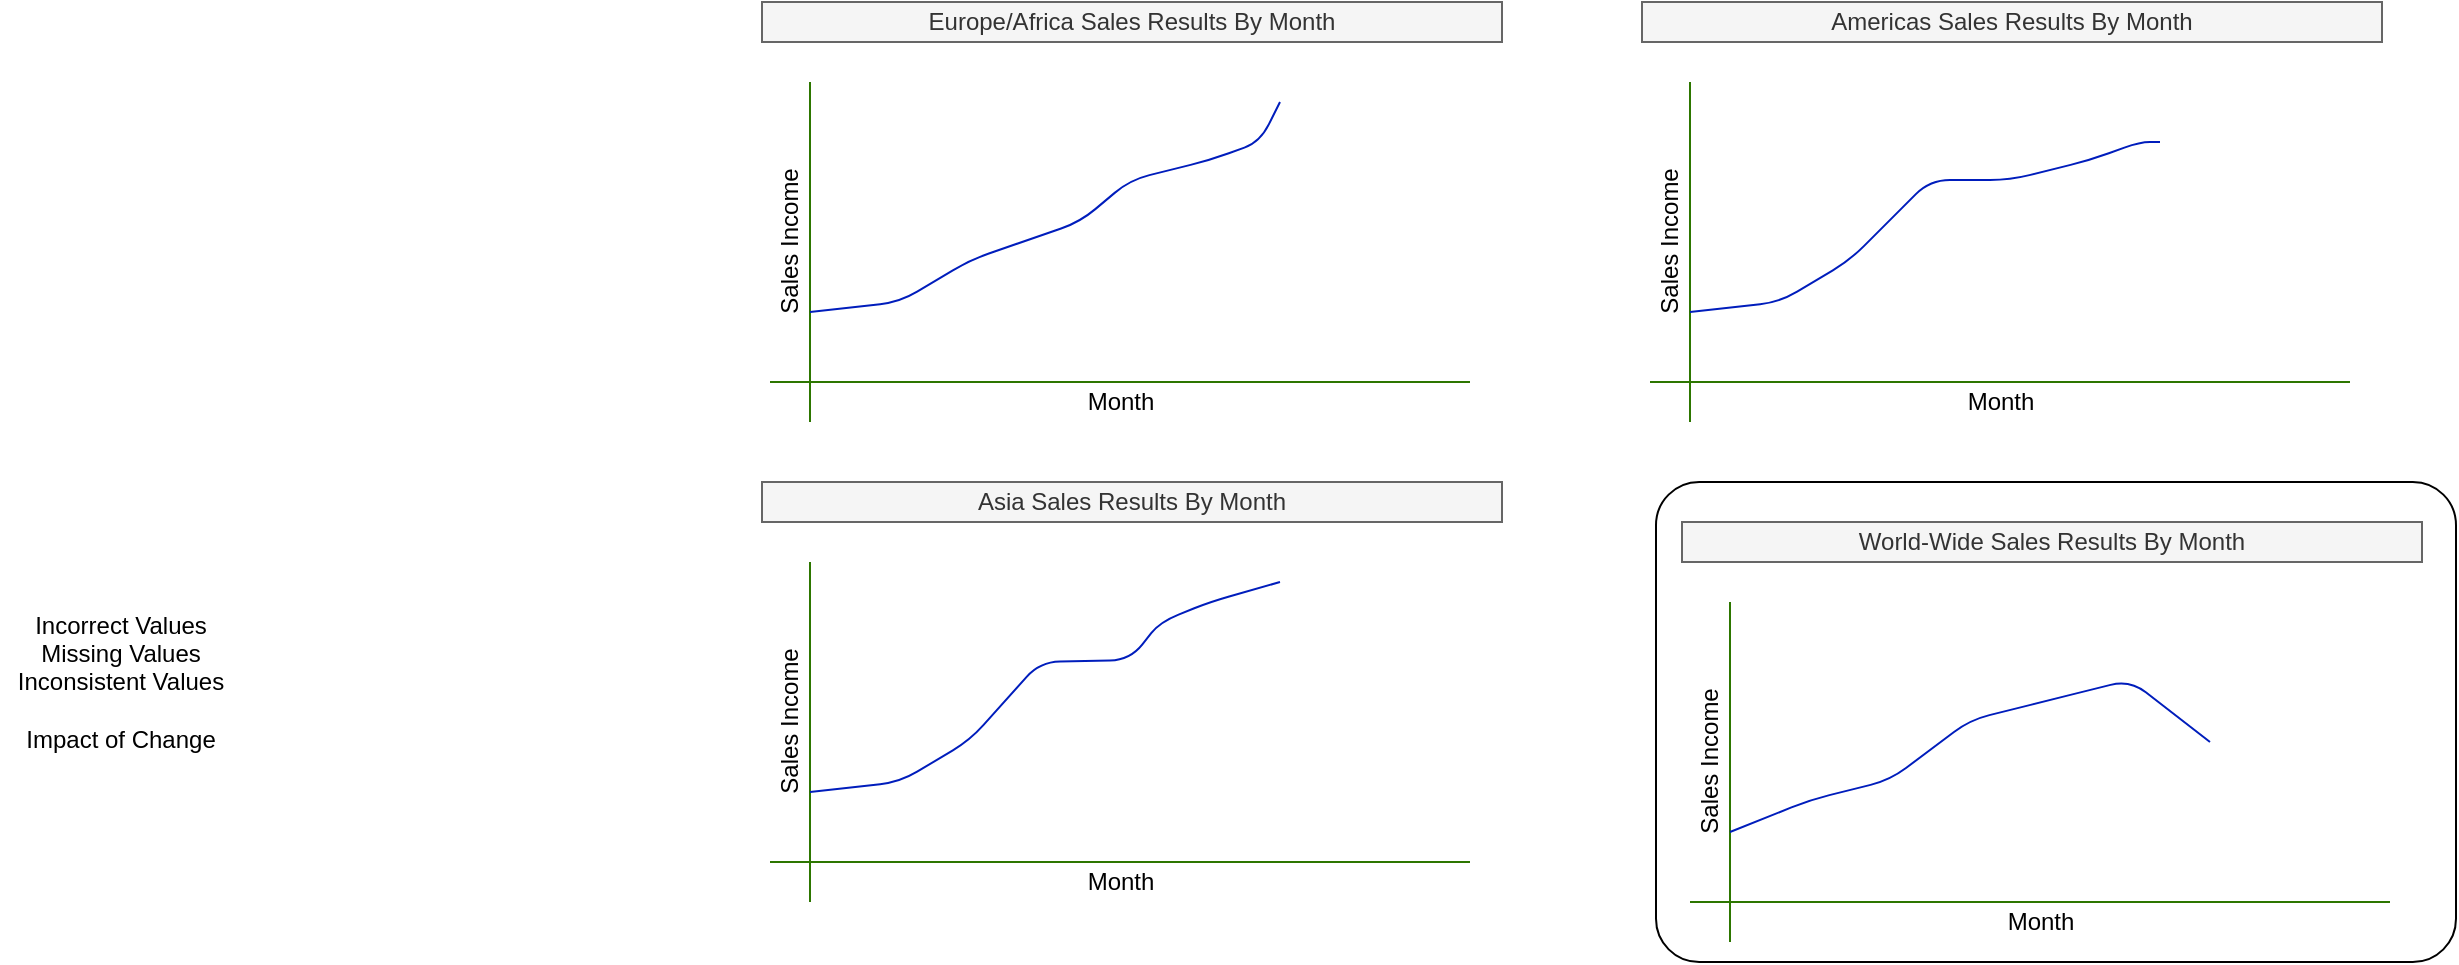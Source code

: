 <mxfile version="24.7.5" pages="12">
  <diagram id="lSDuUr8krinwEdD4PNIh" name="examples">
    <mxGraphModel dx="1242" dy="806" grid="1" gridSize="10" guides="1" tooltips="1" connect="1" arrows="1" fold="1" page="1" pageScale="1" pageWidth="1169" pageHeight="827" math="0" shadow="0">
      <root>
        <mxCell id="vqnLmLMq7cwQJ0IgiiG7-0" />
        <mxCell id="vqnLmLMq7cwQJ0IgiiG7-1" parent="vqnLmLMq7cwQJ0IgiiG7-0" />
        <mxCell id="bdnjHYEdaqeM-RwDo4ET-0" value="" style="rounded=1;whiteSpace=wrap;html=1;arcSize=9;" vertex="1" parent="vqnLmLMq7cwQJ0IgiiG7-1">
          <mxGeometry x="968" y="540" width="400" height="240" as="geometry" />
        </mxCell>
        <mxCell id="vqnLmLMq7cwQJ0IgiiG7-3" value="World-Wide Sales Results By Month" style="rounded=0;whiteSpace=wrap;html=1;fillColor=#f5f5f5;strokeColor=#666666;fontColor=#333333;" parent="vqnLmLMq7cwQJ0IgiiG7-1" vertex="1">
          <mxGeometry x="981" y="560" width="370" height="20" as="geometry" />
        </mxCell>
        <mxCell id="i6B3KCfhZQc1HmDokWD9-0" value="Incorrect Values&lt;br&gt;Missing Values&lt;br&gt;Inconsistent Values&lt;br&gt;&lt;br&gt;Impact of Change" style="text;html=1;align=center;verticalAlign=middle;resizable=0;points=[];autosize=1;strokeColor=none;fillColor=none;" parent="vqnLmLMq7cwQJ0IgiiG7-1" vertex="1">
          <mxGeometry x="140" y="600" width="120" height="80" as="geometry" />
        </mxCell>
        <mxCell id="i6B3KCfhZQc1HmDokWD9-3" value="" style="endArrow=none;html=1;fillColor=#60a917;strokeColor=#2D7600;" parent="vqnLmLMq7cwQJ0IgiiG7-1" edge="1">
          <mxGeometry width="50" height="50" relative="1" as="geometry">
            <mxPoint x="1005" y="770" as="sourcePoint" />
            <mxPoint x="1005" y="600" as="targetPoint" />
          </mxGeometry>
        </mxCell>
        <mxCell id="i6B3KCfhZQc1HmDokWD9-5" value="" style="endArrow=none;html=1;fillColor=#60a917;strokeColor=#2D7600;" parent="vqnLmLMq7cwQJ0IgiiG7-1" edge="1">
          <mxGeometry width="50" height="50" relative="1" as="geometry">
            <mxPoint x="985" y="750" as="sourcePoint" />
            <mxPoint x="1335" y="750" as="targetPoint" />
          </mxGeometry>
        </mxCell>
        <mxCell id="i6B3KCfhZQc1HmDokWD9-11" value="" style="endArrow=none;html=1;fillColor=#0050ef;strokeColor=#001DBC;" parent="vqnLmLMq7cwQJ0IgiiG7-1" edge="1">
          <mxGeometry width="50" height="50" relative="1" as="geometry">
            <mxPoint x="1005" y="715" as="sourcePoint" />
            <mxPoint x="1245" y="670" as="targetPoint" />
            <Array as="points">
              <mxPoint x="1045" y="699" />
              <mxPoint x="1085" y="689" />
              <mxPoint x="1125" y="659" />
              <mxPoint x="1165" y="649" />
              <mxPoint x="1205" y="639" />
              <mxPoint x="1245" y="670" />
            </Array>
          </mxGeometry>
        </mxCell>
        <mxCell id="i6B3KCfhZQc1HmDokWD9-12" value="Month" style="text;html=1;align=center;verticalAlign=middle;resizable=0;points=[];autosize=1;strokeColor=none;fillColor=none;" parent="vqnLmLMq7cwQJ0IgiiG7-1" vertex="1">
          <mxGeometry x="1135" y="750" width="50" height="20" as="geometry" />
        </mxCell>
        <mxCell id="i6B3KCfhZQc1HmDokWD9-13" value="Sales Income" style="text;html=1;align=center;verticalAlign=middle;resizable=0;points=[];autosize=1;strokeColor=none;fillColor=none;rotation=-90;" parent="vqnLmLMq7cwQJ0IgiiG7-1" vertex="1">
          <mxGeometry x="950" y="670" width="90" height="20" as="geometry" />
        </mxCell>
        <mxCell id="i6B3KCfhZQc1HmDokWD9-17" value="Americas Sales Results By Month" style="rounded=0;whiteSpace=wrap;html=1;fillColor=#f5f5f5;strokeColor=#666666;fontColor=#333333;" parent="vqnLmLMq7cwQJ0IgiiG7-1" vertex="1">
          <mxGeometry x="961" y="300" width="370" height="20" as="geometry" />
        </mxCell>
        <mxCell id="i6B3KCfhZQc1HmDokWD9-18" value="" style="endArrow=none;html=1;fillColor=#60a917;strokeColor=#2D7600;" parent="vqnLmLMq7cwQJ0IgiiG7-1" edge="1">
          <mxGeometry width="50" height="50" relative="1" as="geometry">
            <mxPoint x="985" y="510" as="sourcePoint" />
            <mxPoint x="985" y="340" as="targetPoint" />
          </mxGeometry>
        </mxCell>
        <mxCell id="i6B3KCfhZQc1HmDokWD9-19" value="" style="endArrow=none;html=1;fillColor=#60a917;strokeColor=#2D7600;" parent="vqnLmLMq7cwQJ0IgiiG7-1" edge="1">
          <mxGeometry width="50" height="50" relative="1" as="geometry">
            <mxPoint x="965" y="490" as="sourcePoint" />
            <mxPoint x="1315" y="490" as="targetPoint" />
          </mxGeometry>
        </mxCell>
        <mxCell id="i6B3KCfhZQc1HmDokWD9-20" value="" style="endArrow=none;html=1;fillColor=#0050ef;strokeColor=#001DBC;" parent="vqnLmLMq7cwQJ0IgiiG7-1" edge="1">
          <mxGeometry width="50" height="50" relative="1" as="geometry">
            <mxPoint x="985" y="455" as="sourcePoint" />
            <mxPoint x="1220" y="370" as="targetPoint" />
            <Array as="points">
              <mxPoint x="1030" y="450" />
              <mxPoint x="1065" y="429" />
              <mxPoint x="1105" y="389" />
              <mxPoint x="1145" y="389" />
              <mxPoint x="1185" y="379" />
              <mxPoint x="1210" y="370" />
            </Array>
          </mxGeometry>
        </mxCell>
        <mxCell id="i6B3KCfhZQc1HmDokWD9-21" value="Month" style="text;html=1;align=center;verticalAlign=middle;resizable=0;points=[];autosize=1;strokeColor=none;fillColor=none;" parent="vqnLmLMq7cwQJ0IgiiG7-1" vertex="1">
          <mxGeometry x="1115" y="490" width="50" height="20" as="geometry" />
        </mxCell>
        <mxCell id="i6B3KCfhZQc1HmDokWD9-22" value="Sales Income" style="text;html=1;align=center;verticalAlign=middle;resizable=0;points=[];autosize=1;strokeColor=none;fillColor=none;rotation=-90;" parent="vqnLmLMq7cwQJ0IgiiG7-1" vertex="1">
          <mxGeometry x="930" y="410" width="90" height="20" as="geometry" />
        </mxCell>
        <mxCell id="i6B3KCfhZQc1HmDokWD9-23" value="Europe/Africa Sales Results By Month" style="rounded=0;whiteSpace=wrap;html=1;fillColor=#f5f5f5;strokeColor=#666666;fontColor=#333333;" parent="vqnLmLMq7cwQJ0IgiiG7-1" vertex="1">
          <mxGeometry x="521" y="300" width="370" height="20" as="geometry" />
        </mxCell>
        <mxCell id="i6B3KCfhZQc1HmDokWD9-24" value="" style="endArrow=none;html=1;fillColor=#60a917;strokeColor=#2D7600;" parent="vqnLmLMq7cwQJ0IgiiG7-1" edge="1">
          <mxGeometry width="50" height="50" relative="1" as="geometry">
            <mxPoint x="545" y="510" as="sourcePoint" />
            <mxPoint x="545" y="340" as="targetPoint" />
          </mxGeometry>
        </mxCell>
        <mxCell id="i6B3KCfhZQc1HmDokWD9-25" value="" style="endArrow=none;html=1;fillColor=#60a917;strokeColor=#2D7600;" parent="vqnLmLMq7cwQJ0IgiiG7-1" edge="1">
          <mxGeometry width="50" height="50" relative="1" as="geometry">
            <mxPoint x="525" y="490" as="sourcePoint" />
            <mxPoint x="875" y="490" as="targetPoint" />
          </mxGeometry>
        </mxCell>
        <mxCell id="i6B3KCfhZQc1HmDokWD9-26" value="" style="endArrow=none;html=1;fillColor=#0050ef;strokeColor=#001DBC;" parent="vqnLmLMq7cwQJ0IgiiG7-1" edge="1">
          <mxGeometry width="50" height="50" relative="1" as="geometry">
            <mxPoint x="545" y="455" as="sourcePoint" />
            <mxPoint x="780" y="350" as="targetPoint" />
            <Array as="points">
              <mxPoint x="590" y="450" />
              <mxPoint x="625" y="429" />
              <mxPoint x="680" y="410" />
              <mxPoint x="705" y="389" />
              <mxPoint x="745" y="379" />
              <mxPoint x="770" y="370" />
            </Array>
          </mxGeometry>
        </mxCell>
        <mxCell id="i6B3KCfhZQc1HmDokWD9-27" value="Month" style="text;html=1;align=center;verticalAlign=middle;resizable=0;points=[];autosize=1;strokeColor=none;fillColor=none;" parent="vqnLmLMq7cwQJ0IgiiG7-1" vertex="1">
          <mxGeometry x="675" y="490" width="50" height="20" as="geometry" />
        </mxCell>
        <mxCell id="i6B3KCfhZQc1HmDokWD9-28" value="Sales Income" style="text;html=1;align=center;verticalAlign=middle;resizable=0;points=[];autosize=1;strokeColor=none;fillColor=none;rotation=-90;" parent="vqnLmLMq7cwQJ0IgiiG7-1" vertex="1">
          <mxGeometry x="490" y="410" width="90" height="20" as="geometry" />
        </mxCell>
        <mxCell id="i6B3KCfhZQc1HmDokWD9-29" value="Asia Sales Results By Month" style="rounded=0;whiteSpace=wrap;html=1;fillColor=#f5f5f5;strokeColor=#666666;fontColor=#333333;" parent="vqnLmLMq7cwQJ0IgiiG7-1" vertex="1">
          <mxGeometry x="521" y="540" width="370" height="20" as="geometry" />
        </mxCell>
        <mxCell id="i6B3KCfhZQc1HmDokWD9-30" value="" style="endArrow=none;html=1;fillColor=#60a917;strokeColor=#2D7600;" parent="vqnLmLMq7cwQJ0IgiiG7-1" edge="1">
          <mxGeometry width="50" height="50" relative="1" as="geometry">
            <mxPoint x="545" y="750" as="sourcePoint" />
            <mxPoint x="545" y="580" as="targetPoint" />
          </mxGeometry>
        </mxCell>
        <mxCell id="i6B3KCfhZQc1HmDokWD9-31" value="" style="endArrow=none;html=1;fillColor=#60a917;strokeColor=#2D7600;" parent="vqnLmLMq7cwQJ0IgiiG7-1" edge="1">
          <mxGeometry width="50" height="50" relative="1" as="geometry">
            <mxPoint x="525" y="730" as="sourcePoint" />
            <mxPoint x="875" y="730" as="targetPoint" />
          </mxGeometry>
        </mxCell>
        <mxCell id="i6B3KCfhZQc1HmDokWD9-32" value="" style="endArrow=none;html=1;fillColor=#0050ef;strokeColor=#001DBC;" parent="vqnLmLMq7cwQJ0IgiiG7-1" edge="1">
          <mxGeometry width="50" height="50" relative="1" as="geometry">
            <mxPoint x="545" y="695" as="sourcePoint" />
            <mxPoint x="780" y="590" as="targetPoint" />
            <Array as="points">
              <mxPoint x="590" y="690" />
              <mxPoint x="625" y="669" />
              <mxPoint x="660" y="630" />
              <mxPoint x="705" y="629" />
              <mxPoint x="720" y="610" />
              <mxPoint x="745" y="600" />
            </Array>
          </mxGeometry>
        </mxCell>
        <mxCell id="i6B3KCfhZQc1HmDokWD9-33" value="Month" style="text;html=1;align=center;verticalAlign=middle;resizable=0;points=[];autosize=1;strokeColor=none;fillColor=none;" parent="vqnLmLMq7cwQJ0IgiiG7-1" vertex="1">
          <mxGeometry x="675" y="730" width="50" height="20" as="geometry" />
        </mxCell>
        <mxCell id="i6B3KCfhZQc1HmDokWD9-34" value="Sales Income" style="text;html=1;align=center;verticalAlign=middle;resizable=0;points=[];autosize=1;strokeColor=none;fillColor=none;rotation=-90;" parent="vqnLmLMq7cwQJ0IgiiG7-1" vertex="1">
          <mxGeometry x="490" y="650" width="90" height="20" as="geometry" />
        </mxCell>
      </root>
    </mxGraphModel>
  </diagram>
  <diagram id="Ar7dJcf9C2qmjDbHAduh" name="architecture">
    <mxGraphModel dx="2070" dy="1343" grid="1" gridSize="10" guides="1" tooltips="1" connect="1" arrows="1" fold="1" page="1" pageScale="1" pageWidth="827" pageHeight="1169" math="0" shadow="0">
      <root>
        <mxCell id="Trb7pSRPSxSREfiQF1iy-0" />
        <mxCell id="Trb7pSRPSxSREfiQF1iy-1" parent="Trb7pSRPSxSREfiQF1iy-0" />
        <mxCell id="Trb7pSRPSxSREfiQF1iy-8" style="edgeStyle=none;rounded=0;orthogonalLoop=1;jettySize=auto;html=1;exitX=0;exitY=0.25;exitDx=0;exitDy=0;startArrow=classic;startFill=1;entryX=0.85;entryY=0.95;entryDx=0;entryDy=0;entryPerimeter=0;" parent="Trb7pSRPSxSREfiQF1iy-1" source="Trb7pSRPSxSREfiQF1iy-10" target="Trb7pSRPSxSREfiQF1iy-15" edge="1">
          <mxGeometry relative="1" as="geometry">
            <mxPoint x="330" y="420" as="targetPoint" />
          </mxGeometry>
        </mxCell>
        <mxCell id="Trb7pSRPSxSREfiQF1iy-9" style="edgeStyle=none;rounded=0;orthogonalLoop=1;jettySize=auto;html=1;exitX=0.25;exitY=1;exitDx=0;exitDy=0;entryX=1;entryY=0;entryDx=0;entryDy=0;startArrow=classic;startFill=1;" parent="Trb7pSRPSxSREfiQF1iy-1" source="Trb7pSRPSxSREfiQF1iy-10" target="Trb7pSRPSxSREfiQF1iy-42" edge="1">
          <mxGeometry relative="1" as="geometry" />
        </mxCell>
        <mxCell id="F7QW3KvWSfkDKGTcNulC-4" style="edgeStyle=orthogonalEdgeStyle;rounded=0;orthogonalLoop=1;jettySize=auto;html=1;exitX=0.75;exitY=1;exitDx=0;exitDy=0;entryX=0;entryY=0.5;entryDx=0;entryDy=0;startArrow=classic;startFill=1;" parent="Trb7pSRPSxSREfiQF1iy-1" source="Trb7pSRPSxSREfiQF1iy-10" target="F7QW3KvWSfkDKGTcNulC-0" edge="1">
          <mxGeometry relative="1" as="geometry" />
        </mxCell>
        <mxCell id="Trb7pSRPSxSREfiQF1iy-10" value="Integration Daemon" style="rounded=0;whiteSpace=wrap;html=1;verticalAlign=middle;fillColor=#d5e8d4;strokeColor=#82b366;shadow=1;align=center;" parent="Trb7pSRPSxSREfiQF1iy-1" vertex="1">
          <mxGeometry x="390" y="380" width="181" height="280" as="geometry" />
        </mxCell>
        <mxCell id="Trb7pSRPSxSREfiQF1iy-11" style="edgeStyle=orthogonalEdgeStyle;rounded=0;orthogonalLoop=1;jettySize=auto;html=1;exitX=0;exitY=0.5;exitDx=0;exitDy=0;startArrow=classic;startFill=1;" parent="Trb7pSRPSxSREfiQF1iy-1" source="Trb7pSRPSxSREfiQF1iy-12" target="Trb7pSRPSxSREfiQF1iy-10" edge="1">
          <mxGeometry relative="1" as="geometry" />
        </mxCell>
        <mxCell id="Trb7pSRPSxSREfiQF1iy-12" value="Metadata Access&lt;br&gt;Server" style="rounded=0;whiteSpace=wrap;html=1;verticalAlign=middle;fillColor=#fff2cc;strokeColor=#d6b656;shadow=1;align=center;" parent="Trb7pSRPSxSREfiQF1iy-1" vertex="1">
          <mxGeometry x="660" y="470" width="140" height="100" as="geometry" />
        </mxCell>
        <mxCell id="Trb7pSRPSxSREfiQF1iy-13" style="edgeStyle=orthogonalEdgeStyle;rounded=0;orthogonalLoop=1;jettySize=auto;html=1;exitX=0;exitY=0.5;exitDx=0;exitDy=0;startArrow=classic;startFill=1;" parent="Trb7pSRPSxSREfiQF1iy-1" source="Trb7pSRPSxSREfiQF1iy-14" target="Trb7pSRPSxSREfiQF1iy-12" edge="1">
          <mxGeometry relative="1" as="geometry" />
        </mxCell>
        <mxCell id="Trb7pSRPSxSREfiQF1iy-14" value="Cohort" style="ellipse;whiteSpace=wrap;html=1;fillColor=#fff2cc;strokeColor=#d6b656;" parent="Trb7pSRPSxSREfiQF1iy-1" vertex="1">
          <mxGeometry x="930" y="480.5" width="120" height="80" as="geometry" />
        </mxCell>
        <mxCell id="Trb7pSRPSxSREfiQF1iy-15" value="Database&lt;br&gt;Servers" style="shape=cylinder;whiteSpace=wrap;html=1;boundedLbl=1;backgroundOutline=1;fillColor=#e1d5e7;strokeColor=#9673a6;shadow=1;" parent="Trb7pSRPSxSREfiQF1iy-1" vertex="1">
          <mxGeometry x="230" y="290" width="75" height="70" as="geometry" />
        </mxCell>
        <mxCell id="Trb7pSRPSxSREfiQF1iy-16" style="edgeStyle=none;rounded=0;orthogonalLoop=1;jettySize=auto;html=1;exitX=1;exitY=0.5;exitDx=0;exitDy=0;startArrow=classic;startFill=1;" parent="Trb7pSRPSxSREfiQF1iy-1" source="Trb7pSRPSxSREfiQF1iy-17" target="Trb7pSRPSxSREfiQF1iy-10" edge="1">
          <mxGeometry relative="1" as="geometry" />
        </mxCell>
        <mxCell id="Trb7pSRPSxSREfiQF1iy-17" value="Document&lt;br&gt;Managers" style="rounded=0;whiteSpace=wrap;html=1;fillColor=#ffe6cc;strokeColor=#d79b00;shadow=1;verticalAlign=bottom;" parent="Trb7pSRPSxSREfiQF1iy-1" vertex="1">
          <mxGeometry x="130" y="390" width="120" height="110" as="geometry" />
        </mxCell>
        <mxCell id="Trb7pSRPSxSREfiQF1iy-18" value="" style="group;shadow=1;" parent="Trb7pSRPSxSREfiQF1iy-1" vertex="1" connectable="0">
          <mxGeometry x="320" y="230" width="105" height="60" as="geometry" />
        </mxCell>
        <mxCell id="Trb7pSRPSxSREfiQF1iy-19" value="" style="rounded=1;whiteSpace=wrap;html=1;fillColor=#fff2cc;strokeColor=#d6b656;shadow=1;" parent="Trb7pSRPSxSREfiQF1iy-18" vertex="1">
          <mxGeometry x="5" width="50" height="20" as="geometry" />
        </mxCell>
        <mxCell id="Trb7pSRPSxSREfiQF1iy-20" value="File systems" style="rounded=1;whiteSpace=wrap;html=1;fillColor=#fff2cc;strokeColor=#d6b656;shadow=1;" parent="Trb7pSRPSxSREfiQF1iy-18" vertex="1">
          <mxGeometry x="5" y="10" width="100" height="50" as="geometry" />
        </mxCell>
        <mxCell id="Trb7pSRPSxSREfiQF1iy-21" value="" style="group" parent="Trb7pSRPSxSREfiQF1iy-1" vertex="1" connectable="0">
          <mxGeometry x="130" y="401" width="110" height="60" as="geometry" />
        </mxCell>
        <mxCell id="Trb7pSRPSxSREfiQF1iy-22" value="" style="rounded=1;whiteSpace=wrap;html=1;" parent="Trb7pSRPSxSREfiQF1iy-21" vertex="1">
          <mxGeometry x="10" width="50" height="20" as="geometry" />
        </mxCell>
        <mxCell id="Trb7pSRPSxSREfiQF1iy-23" value="" style="rounded=1;whiteSpace=wrap;html=1;" parent="Trb7pSRPSxSREfiQF1iy-21" vertex="1">
          <mxGeometry x="10" y="10" width="100" height="50" as="geometry" />
        </mxCell>
        <mxCell id="Trb7pSRPSxSREfiQF1iy-24" value="" style="whiteSpace=wrap;html=1;aspect=fixed;fillColor=#d5e8d4;strokeColor=#82b366;shadow=1;" parent="Trb7pSRPSxSREfiQF1iy-1" vertex="1">
          <mxGeometry x="145" y="530" width="80" height="80" as="geometry" />
        </mxCell>
        <mxCell id="Trb7pSRPSxSREfiQF1iy-25" value="" style="rounded=0;whiteSpace=wrap;html=1;strokeColor=#CCCCCC;" parent="Trb7pSRPSxSREfiQF1iy-1" vertex="1">
          <mxGeometry x="155" y="530" width="60" height="70" as="geometry" />
        </mxCell>
        <mxCell id="Trb7pSRPSxSREfiQF1iy-26" style="edgeStyle=none;rounded=0;orthogonalLoop=1;jettySize=auto;html=1;exitX=1;exitY=0.5;exitDx=0;exitDy=0;entryX=0;entryY=0.75;entryDx=0;entryDy=0;startArrow=classic;startFill=1;" parent="Trb7pSRPSxSREfiQF1iy-1" source="Trb7pSRPSxSREfiQF1iy-27" target="Trb7pSRPSxSREfiQF1iy-10" edge="1">
          <mxGeometry relative="1" as="geometry" />
        </mxCell>
        <mxCell id="Trb7pSRPSxSREfiQF1iy-27" value="API&lt;br&gt;Managers" style="shape=trapezoid;perimeter=trapezoidPerimeter;whiteSpace=wrap;html=1;fixedSize=1;strokeColor=#9673a6;fillColor=#e1d5e7;shadow=1;" parent="Trb7pSRPSxSREfiQF1iy-1" vertex="1">
          <mxGeometry x="125" y="660" width="120" height="60" as="geometry" />
        </mxCell>
        <mxCell id="Trb7pSRPSxSREfiQF1iy-28" style="edgeStyle=none;rounded=0;orthogonalLoop=1;jettySize=auto;html=1;entryX=0;entryY=1;entryDx=0;entryDy=0;startArrow=classic;startFill=1;" parent="Trb7pSRPSxSREfiQF1iy-1" source="Trb7pSRPSxSREfiQF1iy-29" target="Trb7pSRPSxSREfiQF1iy-10" edge="1">
          <mxGeometry relative="1" as="geometry" />
        </mxCell>
        <mxCell id="Trb7pSRPSxSREfiQF1iy-29" value="" style="rounded=1;whiteSpace=wrap;html=1;fillColor=#f8cecc;strokeColor=#b85450;shadow=1;" parent="Trb7pSRPSxSREfiQF1iy-1" vertex="1">
          <mxGeometry x="180" y="770" width="120" height="60" as="geometry" />
        </mxCell>
        <mxCell id="Trb7pSRPSxSREfiQF1iy-30" value="" style="rounded=1;whiteSpace=wrap;html=1;" parent="Trb7pSRPSxSREfiQF1iy-1" vertex="1">
          <mxGeometry x="186" y="775" width="108" height="51" as="geometry" />
        </mxCell>
        <mxCell id="Trb7pSRPSxSREfiQF1iy-31" value="Reporting tools&lt;br&gt;and Applications" style="text;html=1;align=center;verticalAlign=middle;resizable=0;points=[];autosize=1;strokeColor=none;" parent="Trb7pSRPSxSREfiQF1iy-1" vertex="1">
          <mxGeometry x="190" y="785" width="100" height="30" as="geometry" />
        </mxCell>
        <mxCell id="Trb7pSRPSxSREfiQF1iy-32" style="edgeStyle=none;rounded=0;orthogonalLoop=1;jettySize=auto;html=1;startArrow=classic;startFill=1;exitX=1;exitY=0.5;exitDx=0;exitDy=0;" parent="Trb7pSRPSxSREfiQF1iy-1" source="Trb7pSRPSxSREfiQF1iy-24" target="Trb7pSRPSxSREfiQF1iy-10" edge="1">
          <mxGeometry relative="1" as="geometry" />
        </mxCell>
        <mxCell id="Trb7pSRPSxSREfiQF1iy-33" value="Event&lt;br&gt;Managers" style="text;html=1;align=center;verticalAlign=middle;resizable=0;points=[];;autosize=1;" parent="Trb7pSRPSxSREfiQF1iy-1" vertex="1">
          <mxGeometry x="151" y="555" width="70" height="30" as="geometry" />
        </mxCell>
        <mxCell id="Trb7pSRPSxSREfiQF1iy-34" style="edgeStyle=orthogonalEdgeStyle;rounded=0;orthogonalLoop=1;jettySize=auto;html=1;entryX=0.5;entryY=1;entryDx=0;entryDy=0;startArrow=classic;startFill=1;" parent="Trb7pSRPSxSREfiQF1iy-1" source="Trb7pSRPSxSREfiQF1iy-35" target="Trb7pSRPSxSREfiQF1iy-12" edge="1">
          <mxGeometry relative="1" as="geometry" />
        </mxCell>
        <mxCell id="Trb7pSRPSxSREfiQF1iy-35" value="" style="shape=cylinder;whiteSpace=wrap;html=1;boundedLbl=1;backgroundOutline=1;fillColor=#fff2cc;strokeColor=#d6b656;shadow=1;" parent="Trb7pSRPSxSREfiQF1iy-1" vertex="1">
          <mxGeometry x="701.25" y="600" width="57.5" height="40" as="geometry" />
        </mxCell>
        <mxCell id="Trb7pSRPSxSREfiQF1iy-36" style="rounded=0;orthogonalLoop=1;jettySize=auto;html=1;exitX=0.5;exitY=1;exitDx=0;exitDy=0;entryX=0.25;entryY=0;entryDx=0;entryDy=0;startArrow=classic;startFill=1;" parent="Trb7pSRPSxSREfiQF1iy-1" source="Trb7pSRPSxSREfiQF1iy-20" target="Trb7pSRPSxSREfiQF1iy-10" edge="1">
          <mxGeometry relative="1" as="geometry" />
        </mxCell>
        <mxCell id="Trb7pSRPSxSREfiQF1iy-37" value="Data Catalogs" style="rounded=1;whiteSpace=wrap;html=1;shadow=1;align=center;verticalAlign=top;" parent="Trb7pSRPSxSREfiQF1iy-1" vertex="1">
          <mxGeometry x="430.5" y="845" width="100" height="65" as="geometry" />
        </mxCell>
        <mxCell id="Trb7pSRPSxSREfiQF1iy-38" style="edgeStyle=none;rounded=0;orthogonalLoop=1;jettySize=auto;html=1;startArrow=classic;startFill=1;entryX=0.5;entryY=1;entryDx=0;entryDy=0;exitX=0.5;exitY=0;exitDx=0;exitDy=0;" parent="Trb7pSRPSxSREfiQF1iy-1" source="Trb7pSRPSxSREfiQF1iy-37" target="Trb7pSRPSxSREfiQF1iy-10" edge="1">
          <mxGeometry relative="1" as="geometry">
            <mxPoint x="500" y="800" as="sourcePoint" />
            <mxPoint x="481" y="660" as="targetPoint" />
          </mxGeometry>
        </mxCell>
        <mxCell id="Trb7pSRPSxSREfiQF1iy-39" value="" style="shape=cylinder;whiteSpace=wrap;html=1;boundedLbl=1;backgroundOutline=1;fillColor=#fff2cc;strokeColor=#d6b656;shadow=1;" parent="Trb7pSRPSxSREfiQF1iy-1" vertex="1">
          <mxGeometry x="455.5" y="872" width="50" height="25" as="geometry" />
        </mxCell>
        <mxCell id="Trb7pSRPSxSREfiQF1iy-40" style="edgeStyle=none;rounded=0;orthogonalLoop=1;jettySize=auto;html=1;entryX=0.5;entryY=0;entryDx=0;entryDy=0;startArrow=classic;startFill=1;" parent="Trb7pSRPSxSREfiQF1iy-1" source="Trb7pSRPSxSREfiQF1iy-41" target="Trb7pSRPSxSREfiQF1iy-10" edge="1">
          <mxGeometry relative="1" as="geometry" />
        </mxCell>
        <mxCell id="Trb7pSRPSxSREfiQF1iy-41" value="Processing&lt;br&gt;Engines" style="shape=process;whiteSpace=wrap;html=1;backgroundOutline=1;shadow=1;align=center;" parent="Trb7pSRPSxSREfiQF1iy-1" vertex="1">
          <mxGeometry x="420.5" y="140" width="120" height="60" as="geometry" />
        </mxCell>
        <mxCell id="Trb7pSRPSxSREfiQF1iy-42" value="Security&lt;br&gt;Enforcement&lt;br&gt;Tools" style="rhombus;whiteSpace=wrap;html=1;shadow=1;align=center;fillColor=#ffe6cc;strokeColor=#d79b00;" parent="Trb7pSRPSxSREfiQF1iy-1" vertex="1">
          <mxGeometry x="310" y="830" width="80" height="80" as="geometry" />
        </mxCell>
        <mxCell id="Trb7pSRPSxSREfiQF1iy-48" style="edgeStyle=orthogonalEdgeStyle;rounded=0;orthogonalLoop=1;jettySize=auto;html=1;startArrow=classic;startFill=1;" parent="Trb7pSRPSxSREfiQF1iy-1" source="Trb7pSRPSxSREfiQF1iy-45" target="Trb7pSRPSxSREfiQF1iy-14" edge="1">
          <mxGeometry relative="1" as="geometry" />
        </mxCell>
        <mxCell id="Trb7pSRPSxSREfiQF1iy-45" value="Metadata Access&lt;br&gt;Server" style="rounded=0;whiteSpace=wrap;html=1;verticalAlign=middle;fillColor=#fff2cc;strokeColor=#d6b656;shadow=1;align=center;" parent="Trb7pSRPSxSREfiQF1iy-1" vertex="1">
          <mxGeometry x="1140" y="470" width="140" height="100" as="geometry" />
        </mxCell>
        <mxCell id="Trb7pSRPSxSREfiQF1iy-46" style="edgeStyle=orthogonalEdgeStyle;rounded=0;orthogonalLoop=1;jettySize=auto;html=1;entryX=0.5;entryY=1;entryDx=0;entryDy=0;startArrow=classic;startFill=1;" parent="Trb7pSRPSxSREfiQF1iy-1" source="Trb7pSRPSxSREfiQF1iy-47" target="Trb7pSRPSxSREfiQF1iy-45" edge="1">
          <mxGeometry relative="1" as="geometry" />
        </mxCell>
        <mxCell id="Trb7pSRPSxSREfiQF1iy-47" value="" style="shape=cylinder;whiteSpace=wrap;html=1;boundedLbl=1;backgroundOutline=1;fillColor=#fff2cc;strokeColor=#d6b656;shadow=1;" parent="Trb7pSRPSxSREfiQF1iy-1" vertex="1">
          <mxGeometry x="1181.25" y="600" width="57.5" height="40" as="geometry" />
        </mxCell>
        <mxCell id="Trb7pSRPSxSREfiQF1iy-50" style="edgeStyle=orthogonalEdgeStyle;rounded=0;orthogonalLoop=1;jettySize=auto;html=1;startArrow=classic;startFill=1;" parent="Trb7pSRPSxSREfiQF1iy-1" source="Trb7pSRPSxSREfiQF1iy-49" target="Trb7pSRPSxSREfiQF1iy-45" edge="1">
          <mxGeometry relative="1" as="geometry" />
        </mxCell>
        <mxCell id="Trb7pSRPSxSREfiQF1iy-49" value="Integration&lt;div&gt;Daemon&lt;/div&gt;" style="rounded=0;whiteSpace=wrap;html=1;verticalAlign=middle;fillColor=#d5e8d4;strokeColor=#82b366;shadow=1;" parent="Trb7pSRPSxSREfiQF1iy-1" vertex="1">
          <mxGeometry x="1380" y="459" width="170" height="122" as="geometry" />
        </mxCell>
        <mxCell id="Trb7pSRPSxSREfiQF1iy-51" style="edgeStyle=orthogonalEdgeStyle;rounded=0;orthogonalLoop=1;jettySize=auto;html=1;entryX=0.5;entryY=1;entryDx=0;entryDy=0;startArrow=classic;startFill=1;" parent="Trb7pSRPSxSREfiQF1iy-1" source="Trb7pSRPSxSREfiQF1iy-52" edge="1">
          <mxGeometry relative="1" as="geometry">
            <mxPoint x="1465" y="581" as="targetPoint" />
          </mxGeometry>
        </mxCell>
        <mxCell id="Trb7pSRPSxSREfiQF1iy-52" value="Lineage&lt;div&gt;Warehouse&lt;/div&gt;" style="shape=cylinder;whiteSpace=wrap;html=1;boundedLbl=1;backgroundOutline=1;fillColor=#d5e8d4;strokeColor=#82b366;shadow=1;" parent="Trb7pSRPSxSREfiQF1iy-1" vertex="1">
          <mxGeometry x="1377.13" y="626" width="176.87" height="84" as="geometry" />
        </mxCell>
        <mxCell id="Trb7pSRPSxSREfiQF1iy-83" style="edgeStyle=orthogonalEdgeStyle;curved=1;rounded=0;orthogonalLoop=1;jettySize=auto;html=1;startArrow=classic;startFill=1;" parent="Trb7pSRPSxSREfiQF1iy-1" source="Trb7pSRPSxSREfiQF1iy-84" target="Trb7pSRPSxSREfiQF1iy-97" edge="1">
          <mxGeometry relative="1" as="geometry">
            <mxPoint x="954.5" y="939" as="targetPoint" />
          </mxGeometry>
        </mxCell>
        <mxCell id="Trb7pSRPSxSREfiQF1iy-84" value="Metadata Access&lt;br&gt;Server" style="rounded=0;whiteSpace=wrap;html=1;verticalAlign=middle;fillColor=#fff2cc;strokeColor=#d6b656;shadow=1;align=center;" parent="Trb7pSRPSxSREfiQF1iy-1" vertex="1">
          <mxGeometry x="920" y="760" width="140" height="100" as="geometry" />
        </mxCell>
        <mxCell id="Trb7pSRPSxSREfiQF1iy-85" style="edgeStyle=orthogonalEdgeStyle;curved=1;rounded=0;orthogonalLoop=1;jettySize=auto;html=1;startArrow=classic;startFill=1;" parent="Trb7pSRPSxSREfiQF1iy-1" target="Trb7pSRPSxSREfiQF1iy-84" edge="1">
          <mxGeometry relative="1" as="geometry">
            <mxPoint x="990" y="560" as="sourcePoint" />
          </mxGeometry>
        </mxCell>
        <mxCell id="Trb7pSRPSxSREfiQF1iy-95" style="edgeStyle=orthogonalEdgeStyle;rounded=0;orthogonalLoop=1;jettySize=auto;html=1;startArrow=classic;startFill=1;" parent="Trb7pSRPSxSREfiQF1iy-1" source="Trb7pSRPSxSREfiQF1iy-96" target="Trb7pSRPSxSREfiQF1iy-84" edge="1">
          <mxGeometry relative="1" as="geometry">
            <mxPoint x="1031.25" y="860" as="targetPoint" />
          </mxGeometry>
        </mxCell>
        <mxCell id="Trb7pSRPSxSREfiQF1iy-96" value="" style="shape=cylinder;whiteSpace=wrap;html=1;boundedLbl=1;backgroundOutline=1;fillColor=#fff2cc;strokeColor=#d6b656;shadow=1;" parent="Trb7pSRPSxSREfiQF1iy-1" vertex="1">
          <mxGeometry x="961.25" y="897" width="57.5" height="40" as="geometry" />
        </mxCell>
        <mxCell id="Trb7pSRPSxSREfiQF1iy-97" value="Engine Host" style="rounded=0;whiteSpace=wrap;html=1;verticalAlign=middle;fillColor=#d5e8d4;strokeColor=#82b366;shadow=1;" parent="Trb7pSRPSxSREfiQF1iy-1" vertex="1">
          <mxGeometry x="690" y="749" width="170" height="122" as="geometry" />
        </mxCell>
        <mxCell id="Trb7pSRPSxSREfiQF1iy-98" value="Capture" style="text;html=1;align=center;verticalAlign=middle;resizable=0;points=[];autosize=1;strokeColor=none;fontSize=18;fontStyle=1" parent="Trb7pSRPSxSREfiQF1iy-1" vertex="1">
          <mxGeometry x="146" y="160" width="80" height="30" as="geometry" />
        </mxCell>
        <mxCell id="Trb7pSRPSxSREfiQF1iy-99" value="Stewardship" style="text;html=1;align=center;verticalAlign=middle;resizable=0;points=[];autosize=1;strokeColor=none;fontSize=18;fontStyle=1" parent="Trb7pSRPSxSREfiQF1iy-1" vertex="1">
          <mxGeometry x="930" y="970" width="120" height="30" as="geometry" />
        </mxCell>
        <mxCell id="Trb7pSRPSxSREfiQF1iy-100" value="Preservation and Use" style="text;html=1;align=center;verticalAlign=middle;resizable=0;points=[];autosize=1;strokeColor=none;fontSize=18;fontStyle=1" parent="Trb7pSRPSxSREfiQF1iy-1" vertex="1">
          <mxGeometry x="1360" y="401" width="200" height="30" as="geometry" />
        </mxCell>
        <mxCell id="F7QW3KvWSfkDKGTcNulC-5" style="edgeStyle=orthogonalEdgeStyle;rounded=0;orthogonalLoop=1;jettySize=auto;html=1;entryX=0;entryY=0.75;entryDx=0;entryDy=0;exitX=0.5;exitY=1;exitDx=0;exitDy=0;" parent="Trb7pSRPSxSREfiQF1iy-1" source="F7QW3KvWSfkDKGTcNulC-0" target="Trb7pSRPSxSREfiQF1iy-97" edge="1">
          <mxGeometry relative="1" as="geometry" />
        </mxCell>
        <mxCell id="F7QW3KvWSfkDKGTcNulC-0" value="OpenLineage&lt;br&gt;Log Store" style="rounded=0;whiteSpace=wrap;html=1;fontFamily=Helvetica;fontSize=12;fontColor=#000000;align=center;verticalAlign=bottom;" parent="Trb7pSRPSxSREfiQF1iy-1" vertex="1">
          <mxGeometry x="560" y="689" width="100" height="126" as="geometry" />
        </mxCell>
        <mxCell id="F7QW3KvWSfkDKGTcNulC-1" value="" style="shape=note;whiteSpace=wrap;html=1;backgroundOutline=1;darkOpacity=0.05;fontFamily=Helvetica;fontSize=24;fontColor=#000000;align=center;size=15;" parent="Trb7pSRPSxSREfiQF1iy-1" vertex="1">
          <mxGeometry x="580.25" y="705" width="40" height="50" as="geometry" />
        </mxCell>
        <mxCell id="F7QW3KvWSfkDKGTcNulC-2" value="" style="shape=note;whiteSpace=wrap;html=1;backgroundOutline=1;darkOpacity=0.05;fontFamily=Helvetica;fontSize=24;fontColor=#000000;align=center;size=15;" parent="Trb7pSRPSxSREfiQF1iy-1" vertex="1">
          <mxGeometry x="590.25" y="715" width="40" height="50" as="geometry" />
        </mxCell>
        <mxCell id="F7QW3KvWSfkDKGTcNulC-3" value="" style="shape=note;whiteSpace=wrap;html=1;backgroundOutline=1;darkOpacity=0.05;fontFamily=Helvetica;fontSize=24;fontColor=#000000;align=center;size=15;" parent="Trb7pSRPSxSREfiQF1iy-1" vertex="1">
          <mxGeometry x="600.25" y="725" width="40" height="50" as="geometry" />
        </mxCell>
        <mxCell id="trhgzqdALtwXIoKR-fqq-1" style="edgeStyle=orthogonalEdgeStyle;rounded=0;orthogonalLoop=1;jettySize=auto;html=1;exitX=0;exitY=0.5;exitDx=0;exitDy=0;startArrow=classic;startFill=1;" edge="1" parent="Trb7pSRPSxSREfiQF1iy-1" source="trhgzqdALtwXIoKR-fqq-0" target="Trb7pSRPSxSREfiQF1iy-84">
          <mxGeometry relative="1" as="geometry" />
        </mxCell>
        <mxCell id="trhgzqdALtwXIoKR-fqq-0" value="View Server" style="rounded=0;whiteSpace=wrap;html=1;verticalAlign=middle;fillColor=#d5e8d4;strokeColor=#82b366;shadow=1;" vertex="1" parent="Trb7pSRPSxSREfiQF1iy-1">
          <mxGeometry x="1110" y="749" width="170" height="122" as="geometry" />
        </mxCell>
      </root>
    </mxGraphModel>
  </diagram>
  <diagram id="zVn1LstkJKu1vaRSdGYf" name="basic-concept-of-lineage">
    <mxGraphModel dx="1114" dy="941" grid="1" gridSize="10" guides="1" tooltips="1" connect="1" arrows="1" fold="1" page="1" pageScale="1" pageWidth="827" pageHeight="1169" math="0" shadow="0">
      <root>
        <mxCell id="0" />
        <mxCell id="1" parent="0" />
        <mxCell id="DjdxXMoE8op2pjT3QcuD-1" style="edgeStyle=orthogonalEdgeStyle;rounded=0;orthogonalLoop=1;jettySize=auto;html=1;exitX=1;exitY=0.5;exitDx=0;exitDy=0;entryX=0;entryY=0.5;entryDx=0;entryDy=0;" parent="1" source="DjdxXMoE8op2pjT3QcuD-2" target="DjdxXMoE8op2pjT3QcuD-4" edge="1">
          <mxGeometry relative="1" as="geometry" />
        </mxCell>
        <mxCell id="DjdxXMoE8op2pjT3QcuD-2" value="Data Store" style="rounded=1;whiteSpace=wrap;html=1;fillColor=#b0e3e6;strokeColor=#0e8088;shadow=1;" parent="1" vertex="1">
          <mxGeometry x="90" y="330" width="120" height="60" as="geometry" />
        </mxCell>
        <mxCell id="DjdxXMoE8op2pjT3QcuD-3" style="edgeStyle=orthogonalEdgeStyle;rounded=0;orthogonalLoop=1;jettySize=auto;html=1;exitX=1;exitY=0.5;exitDx=0;exitDy=0;entryX=0;entryY=0.5;entryDx=0;entryDy=0;" parent="1" source="DjdxXMoE8op2pjT3QcuD-4" target="DjdxXMoE8op2pjT3QcuD-6" edge="1">
          <mxGeometry relative="1" as="geometry" />
        </mxCell>
        <mxCell id="DjdxXMoE8op2pjT3QcuD-4" value="Process" style="rounded=1;whiteSpace=wrap;html=1;fillColor=#b0e3e6;strokeColor=#0e8088;shadow=1;" parent="1" vertex="1">
          <mxGeometry x="240" y="330" width="120" height="60" as="geometry" />
        </mxCell>
        <mxCell id="DjdxXMoE8op2pjT3QcuD-5" value="" style="edgeStyle=orthogonalEdgeStyle;rounded=0;orthogonalLoop=1;jettySize=auto;html=1;startArrow=classic;startFill=1;" parent="1" source="DjdxXMoE8op2pjT3QcuD-6" target="DjdxXMoE8op2pjT3QcuD-25" edge="1">
          <mxGeometry relative="1" as="geometry" />
        </mxCell>
        <mxCell id="DjdxXMoE8op2pjT3QcuD-6" value="Data Store" style="rounded=1;whiteSpace=wrap;html=1;fillColor=#b0e3e6;strokeColor=#0e8088;shadow=1;" parent="1" vertex="1">
          <mxGeometry x="390" y="330" width="120" height="60" as="geometry" />
        </mxCell>
        <mxCell id="DjdxXMoE8op2pjT3QcuD-7" value="Basic Concept of Lineage" style="text;html=1;align=center;verticalAlign=middle;resizable=0;points=[];;autosize=1;" parent="1" vertex="1">
          <mxGeometry x="80" y="40" width="150" height="20" as="geometry" />
        </mxCell>
        <mxCell id="DjdxXMoE8op2pjT3QcuD-8" style="edgeStyle=orthogonalEdgeStyle;rounded=0;orthogonalLoop=1;jettySize=auto;html=1;exitX=1;exitY=0.5;exitDx=0;exitDy=0;entryX=0;entryY=0.5;entryDx=0;entryDy=0;" parent="1" source="DjdxXMoE8op2pjT3QcuD-9" target="DjdxXMoE8op2pjT3QcuD-12" edge="1">
          <mxGeometry relative="1" as="geometry" />
        </mxCell>
        <mxCell id="DjdxXMoE8op2pjT3QcuD-9" value="File" style="rounded=1;whiteSpace=wrap;html=1;fillColor=#b0e3e6;strokeColor=#0e8088;shadow=1;" parent="1" vertex="1">
          <mxGeometry x="131.5" y="650" width="120" height="60" as="geometry" />
        </mxCell>
        <mxCell id="DjdxXMoE8op2pjT3QcuD-10" style="edgeStyle=orthogonalEdgeStyle;rounded=0;orthogonalLoop=1;jettySize=auto;html=1;exitX=1;exitY=0.5;exitDx=0;exitDy=0;entryX=0;entryY=0.5;entryDx=0;entryDy=0;" parent="1" source="DjdxXMoE8op2pjT3QcuD-12" target="DjdxXMoE8op2pjT3QcuD-13" edge="1">
          <mxGeometry relative="1" as="geometry" />
        </mxCell>
        <mxCell id="DjdxXMoE8op2pjT3QcuD-11" style="edgeStyle=orthogonalEdgeStyle;rounded=0;orthogonalLoop=1;jettySize=auto;html=1;exitX=0.5;exitY=1;exitDx=0;exitDy=0;entryX=0.5;entryY=0;entryDx=0;entryDy=0;startArrow=classic;startFill=1;" parent="1" source="DjdxXMoE8op2pjT3QcuD-12" target="DjdxXMoE8op2pjT3QcuD-14" edge="1">
          <mxGeometry relative="1" as="geometry" />
        </mxCell>
        <mxCell id="DjdxXMoE8op2pjT3QcuD-12" value="Spark Job" style="rounded=1;whiteSpace=wrap;html=1;fillColor=#b0e3e6;strokeColor=#0e8088;shadow=1;" parent="1" vertex="1">
          <mxGeometry x="311.5" y="650" width="120" height="60" as="geometry" />
        </mxCell>
        <mxCell id="DjdxXMoE8op2pjT3QcuD-13" value="Kafka Topic" style="rounded=1;whiteSpace=wrap;html=1;fillColor=#b0e3e6;strokeColor=#0e8088;shadow=1;" parent="1" vertex="1">
          <mxGeometry x="501.5" y="650" width="120" height="60" as="geometry" />
        </mxCell>
        <mxCell id="DjdxXMoE8op2pjT3QcuD-14" value="Hive Table" style="rounded=1;whiteSpace=wrap;html=1;fillColor=#b0e3e6;strokeColor=#0e8088;shadow=1;" parent="1" vertex="1">
          <mxGeometry x="311.5" y="760" width="120" height="60" as="geometry" />
        </mxCell>
        <mxCell id="DjdxXMoE8op2pjT3QcuD-15" style="edgeStyle=orthogonalEdgeStyle;rounded=0;orthogonalLoop=1;jettySize=auto;html=1;exitX=0.5;exitY=1;exitDx=0;exitDy=0;entryX=0.5;entryY=0;entryDx=0;entryDy=0;startArrow=classic;startFill=1;" parent="1" source="DjdxXMoE8op2pjT3QcuD-16" target="DjdxXMoE8op2pjT3QcuD-18" edge="1">
          <mxGeometry relative="1" as="geometry" />
        </mxCell>
        <mxCell id="DjdxXMoE8op2pjT3QcuD-16" value="API" style="rounded=1;whiteSpace=wrap;html=1;fillColor=#b0e3e6;strokeColor=#0e8088;shadow=1;" parent="1" vertex="1">
          <mxGeometry x="740" y="650" width="120" height="60" as="geometry" />
        </mxCell>
        <mxCell id="DjdxXMoE8op2pjT3QcuD-17" style="edgeStyle=orthogonalEdgeStyle;rounded=0;orthogonalLoop=1;jettySize=auto;html=1;exitX=0.5;exitY=1;exitDx=0;exitDy=0;entryX=0.5;entryY=0;entryDx=0;entryDy=0;startArrow=classic;startFill=1;" parent="1" source="DjdxXMoE8op2pjT3QcuD-18" target="DjdxXMoE8op2pjT3QcuD-19" edge="1">
          <mxGeometry relative="1" as="geometry" />
        </mxCell>
        <mxCell id="DjdxXMoE8op2pjT3QcuD-18" value="Microservice" style="rounded=1;whiteSpace=wrap;html=1;fillColor=#b0e3e6;strokeColor=#0e8088;shadow=1;" parent="1" vertex="1">
          <mxGeometry x="740" y="750" width="120" height="60" as="geometry" />
        </mxCell>
        <mxCell id="DjdxXMoE8op2pjT3QcuD-19" value="DataStore" style="rounded=1;whiteSpace=wrap;html=1;fillColor=#b0e3e6;strokeColor=#0e8088;shadow=1;" parent="1" vertex="1">
          <mxGeometry x="740" y="860" width="120" height="60" as="geometry" />
        </mxCell>
        <mxCell id="DjdxXMoE8op2pjT3QcuD-20" value="" style="edgeStyle=orthogonalEdgeStyle;rounded=0;orthogonalLoop=1;jettySize=auto;html=1;startArrow=none;startFill=0;" parent="1" source="DjdxXMoE8op2pjT3QcuD-21" target="DjdxXMoE8op2pjT3QcuD-19" edge="1">
          <mxGeometry relative="1" as="geometry" />
        </mxCell>
        <mxCell id="DjdxXMoE8op2pjT3QcuD-21" value="ETL" style="rounded=1;whiteSpace=wrap;html=1;fillColor=#b0e3e6;strokeColor=#0e8088;shadow=1;" parent="1" vertex="1">
          <mxGeometry x="560" y="860" width="120" height="60" as="geometry" />
        </mxCell>
        <mxCell id="DjdxXMoE8op2pjT3QcuD-22" value="" style="edgeStyle=orthogonalEdgeStyle;rounded=0;orthogonalLoop=1;jettySize=auto;html=1;startArrow=none;startFill=0;entryX=0;entryY=0.5;entryDx=0;entryDy=0;" parent="1" source="DjdxXMoE8op2pjT3QcuD-19" target="DjdxXMoE8op2pjT3QcuD-23" edge="1">
          <mxGeometry relative="1" as="geometry">
            <mxPoint x="920" y="890" as="targetPoint" />
          </mxGeometry>
        </mxCell>
        <mxCell id="DjdxXMoE8op2pjT3QcuD-23" value="Replication" style="rounded=1;whiteSpace=wrap;html=1;fillColor=#b0e3e6;strokeColor=#0e8088;shadow=1;" parent="1" vertex="1">
          <mxGeometry x="930" y="860" width="120" height="60" as="geometry" />
        </mxCell>
        <mxCell id="DjdxXMoE8op2pjT3QcuD-24" style="edgeStyle=orthogonalEdgeStyle;rounded=0;orthogonalLoop=1;jettySize=auto;html=1;exitX=1;exitY=0.5;exitDx=0;exitDy=0;" parent="1" source="DjdxXMoE8op2pjT3QcuD-25" target="DjdxXMoE8op2pjT3QcuD-28" edge="1">
          <mxGeometry relative="1" as="geometry" />
        </mxCell>
        <mxCell id="epXB8hoDxIqi3MT5690m-4" style="edgeStyle=orthogonalEdgeStyle;rounded=0;orthogonalLoop=1;jettySize=auto;html=1;startArrow=classicThin;startFill=1;" parent="1" source="DjdxXMoE8op2pjT3QcuD-25" target="epXB8hoDxIqi3MT5690m-3" edge="1">
          <mxGeometry relative="1" as="geometry" />
        </mxCell>
        <mxCell id="DjdxXMoE8op2pjT3QcuD-25" value="Process" style="rounded=1;whiteSpace=wrap;html=1;fillColor=#b0e3e6;strokeColor=#0e8088;shadow=1;" parent="1" vertex="1">
          <mxGeometry x="543.5" y="330" width="120" height="60" as="geometry" />
        </mxCell>
        <mxCell id="DjdxXMoE8op2pjT3QcuD-26" style="edgeStyle=orthogonalEdgeStyle;rounded=0;orthogonalLoop=1;jettySize=auto;html=1;exitX=1;exitY=0.5;exitDx=0;exitDy=0;entryX=0;entryY=0.5;entryDx=0;entryDy=0;" parent="1" source="DjdxXMoE8op2pjT3QcuD-28" target="DjdxXMoE8op2pjT3QcuD-29" edge="1">
          <mxGeometry relative="1" as="geometry" />
        </mxCell>
        <mxCell id="DjdxXMoE8op2pjT3QcuD-27" style="edgeStyle=orthogonalEdgeStyle;rounded=0;orthogonalLoop=1;jettySize=auto;html=1;startArrow=classic;startFill=1;" parent="1" source="DjdxXMoE8op2pjT3QcuD-28" target="DjdxXMoE8op2pjT3QcuD-32" edge="1">
          <mxGeometry relative="1" as="geometry" />
        </mxCell>
        <mxCell id="DjdxXMoE8op2pjT3QcuD-28" value="Process" style="rounded=1;whiteSpace=wrap;html=1;fillColor=#b0e3e6;strokeColor=#0e8088;shadow=1;" parent="1" vertex="1">
          <mxGeometry x="699.5" y="330" width="120" height="60" as="geometry" />
        </mxCell>
        <mxCell id="DjdxXMoE8op2pjT3QcuD-29" value="Data Store" style="rounded=1;whiteSpace=wrap;html=1;fillColor=#b0e3e6;strokeColor=#0e8088;shadow=1;" parent="1" vertex="1">
          <mxGeometry x="854.5" y="330" width="120" height="60" as="geometry" />
        </mxCell>
        <mxCell id="DjdxXMoE8op2pjT3QcuD-30" value="" style="edgeStyle=orthogonalEdgeStyle;rounded=0;orthogonalLoop=1;jettySize=auto;html=1;startArrow=classic;startFill=1;" parent="1" source="DjdxXMoE8op2pjT3QcuD-31" target="DjdxXMoE8op2pjT3QcuD-25" edge="1">
          <mxGeometry relative="1" as="geometry" />
        </mxCell>
        <mxCell id="DjdxXMoE8op2pjT3QcuD-31" value="API" style="rounded=1;whiteSpace=wrap;html=1;fillColor=#b0e3e6;strokeColor=#0e8088;shadow=1;" parent="1" vertex="1">
          <mxGeometry x="543.5" y="230" width="120" height="60" as="geometry" />
        </mxCell>
        <mxCell id="DjdxXMoE8op2pjT3QcuD-32" value="Data Store" style="rounded=1;whiteSpace=wrap;html=1;fillColor=#b0e3e6;strokeColor=#0e8088;shadow=1;" parent="1" vertex="1">
          <mxGeometry x="699.5" y="440" width="120" height="60" as="geometry" />
        </mxCell>
        <mxCell id="DjdxXMoE8op2pjT3QcuD-33" value="read" style="text;html=1;align=center;verticalAlign=middle;resizable=0;points=[];autosize=1;" parent="1" vertex="1">
          <mxGeometry x="271.5" y="650" width="40" height="20" as="geometry" />
        </mxCell>
        <mxCell id="DjdxXMoE8op2pjT3QcuD-34" value="lookup" style="text;html=1;align=center;verticalAlign=middle;resizable=0;points=[];autosize=1;" parent="1" vertex="1">
          <mxGeometry x="320.5" y="726" width="50" height="20" as="geometry" />
        </mxCell>
        <mxCell id="DjdxXMoE8op2pjT3QcuD-35" value="write" style="text;html=1;align=center;verticalAlign=middle;resizable=0;points=[];autosize=1;" parent="1" vertex="1">
          <mxGeometry x="455" y="650" width="40" height="20" as="geometry" />
        </mxCell>
        <mxCell id="DjdxXMoE8op2pjT3QcuD-36" value="Examples" style="text;html=1;align=center;verticalAlign=middle;resizable=0;points=[];autosize=1;" parent="1" vertex="1">
          <mxGeometry x="90" y="570" width="70" height="20" as="geometry" />
        </mxCell>
        <mxCell id="DjdxXMoE8op2pjT3QcuD-37" value="call" style="text;html=1;align=center;verticalAlign=middle;resizable=0;points=[];autosize=1;" parent="1" vertex="1">
          <mxGeometry x="805" y="724.5" width="30" height="20" as="geometry" />
        </mxCell>
        <mxCell id="DjdxXMoE8op2pjT3QcuD-38" value="update" style="text;html=1;align=center;verticalAlign=middle;resizable=0;points=[];autosize=1;" parent="1" vertex="1">
          <mxGeometry x="805" y="830" width="50" height="20" as="geometry" />
        </mxCell>
        <mxCell id="DjdxXMoE8op2pjT3QcuD-39" value="load" style="text;html=1;align=center;verticalAlign=middle;resizable=0;points=[];autosize=1;" parent="1" vertex="1">
          <mxGeometry x="700" y="860" width="40" height="20" as="geometry" />
        </mxCell>
        <mxCell id="DjdxXMoE8op2pjT3QcuD-40" value="distribute" style="text;html=1;align=center;verticalAlign=middle;resizable=0;points=[];autosize=1;" parent="1" vertex="1">
          <mxGeometry x="868" y="860" width="60" height="20" as="geometry" />
        </mxCell>
        <mxCell id="epXB8hoDxIqi3MT5690m-3" value="Process" style="rounded=1;whiteSpace=wrap;html=1;fillColor=#b0e3e6;strokeColor=#0e8088;shadow=1;" parent="1" vertex="1">
          <mxGeometry x="543.5" y="440" width="120" height="60" as="geometry" />
        </mxCell>
        <mxCell id="ynP_hac7SSQKGj4dpgy--2" style="edgeStyle=orthogonalEdgeStyle;rounded=0;orthogonalLoop=1;jettySize=auto;html=1;exitX=0.5;exitY=1;exitDx=0;exitDy=0;entryX=0.5;entryY=0;entryDx=0;entryDy=0;startArrow=classicThin;startFill=1;" parent="1" source="ynP_hac7SSQKGj4dpgy--1" target="DjdxXMoE8op2pjT3QcuD-31" edge="1">
          <mxGeometry relative="1" as="geometry" />
        </mxCell>
        <mxCell id="ynP_hac7SSQKGj4dpgy--1" value="Process" style="rounded=1;whiteSpace=wrap;html=1;fillColor=#b0e3e6;strokeColor=#0e8088;shadow=1;" parent="1" vertex="1">
          <mxGeometry x="543.5" y="130" width="120" height="60" as="geometry" />
        </mxCell>
      </root>
    </mxGraphModel>
  </diagram>
  <diagram name="lineage-capture" id="I7LZAtH0xw5JsTju780r">
    <mxGraphModel dx="1114" dy="2110" grid="1" gridSize="10" guides="1" tooltips="1" connect="1" arrows="1" fold="1" page="1" pageScale="1" pageWidth="827" pageHeight="1169" math="0" shadow="0">
      <root>
        <mxCell id="rADkEoV3eG8cBDxO8WhD-0" />
        <mxCell id="rADkEoV3eG8cBDxO8WhD-1" parent="rADkEoV3eG8cBDxO8WhD-0" />
        <mxCell id="rADkEoV3eG8cBDxO8WhD-2" style="edgeStyle=orthogonalEdgeStyle;rounded=0;orthogonalLoop=1;jettySize=auto;html=1;exitX=1;exitY=0.5;exitDx=0;exitDy=0;entryX=0;entryY=0.5;entryDx=0;entryDy=0;" parent="rADkEoV3eG8cBDxO8WhD-1" source="rADkEoV3eG8cBDxO8WhD-3" target="rADkEoV3eG8cBDxO8WhD-5" edge="1">
          <mxGeometry relative="1" as="geometry" />
        </mxCell>
        <mxCell id="rADkEoV3eG8cBDxO8WhD-3" value="RDB" style="rounded=1;whiteSpace=wrap;html=1;fillColor=#b0e3e6;strokeColor=#0e8088;shadow=1;" parent="rADkEoV3eG8cBDxO8WhD-1" vertex="1">
          <mxGeometry x="80" y="170" width="120" height="60" as="geometry" />
        </mxCell>
        <mxCell id="rADkEoV3eG8cBDxO8WhD-4" style="edgeStyle=orthogonalEdgeStyle;rounded=0;orthogonalLoop=1;jettySize=auto;html=1;exitX=1;exitY=0.5;exitDx=0;exitDy=0;entryX=0;entryY=0.5;entryDx=0;entryDy=0;" parent="rADkEoV3eG8cBDxO8WhD-1" source="rADkEoV3eG8cBDxO8WhD-5" target="rADkEoV3eG8cBDxO8WhD-7" edge="1">
          <mxGeometry relative="1" as="geometry" />
        </mxCell>
        <mxCell id="rADkEoV3eG8cBDxO8WhD-5" value="Replication" style="rounded=1;whiteSpace=wrap;html=1;fillColor=#b0e3e6;strokeColor=#0e8088;shadow=1;" parent="rADkEoV3eG8cBDxO8WhD-1" vertex="1">
          <mxGeometry x="230" y="170" width="120" height="60" as="geometry" />
        </mxCell>
        <mxCell id="rADkEoV3eG8cBDxO8WhD-62" value="" style="edgeStyle=orthogonalEdgeStyle;rounded=0;orthogonalLoop=1;jettySize=auto;html=1;startArrow=classic;startFill=1;" parent="rADkEoV3eG8cBDxO8WhD-1" source="rADkEoV3eG8cBDxO8WhD-7" target="rADkEoV3eG8cBDxO8WhD-54" edge="1">
          <mxGeometry relative="1" as="geometry" />
        </mxCell>
        <mxCell id="rADkEoV3eG8cBDxO8WhD-7" value="Hive Table" style="rounded=1;whiteSpace=wrap;html=1;fillColor=#b0e3e6;strokeColor=#0e8088;shadow=1;" parent="rADkEoV3eG8cBDxO8WhD-1" vertex="1">
          <mxGeometry x="380" y="170" width="120" height="60" as="geometry" />
        </mxCell>
        <mxCell id="rADkEoV3eG8cBDxO8WhD-8" value="Lineage capture involves contributions from many technologies" style="text;html=1;align=center;verticalAlign=middle;resizable=0;points=[];;autosize=1;" parent="rADkEoV3eG8cBDxO8WhD-1" vertex="1">
          <mxGeometry x="64" y="-130" width="350" height="20" as="geometry" />
        </mxCell>
        <mxCell id="rADkEoV3eG8cBDxO8WhD-53" style="edgeStyle=orthogonalEdgeStyle;rounded=0;orthogonalLoop=1;jettySize=auto;html=1;exitX=1;exitY=0.5;exitDx=0;exitDy=0;" parent="rADkEoV3eG8cBDxO8WhD-1" source="rADkEoV3eG8cBDxO8WhD-54" target="rADkEoV3eG8cBDxO8WhD-56" edge="1">
          <mxGeometry relative="1" as="geometry" />
        </mxCell>
        <mxCell id="WvrOgYlHQcE_V6ootk3o-1" style="edgeStyle=orthogonalEdgeStyle;rounded=0;orthogonalLoop=1;jettySize=auto;html=1;startArrow=classicThin;startFill=1;" parent="rADkEoV3eG8cBDxO8WhD-1" source="rADkEoV3eG8cBDxO8WhD-54" target="WvrOgYlHQcE_V6ootk3o-0" edge="1">
          <mxGeometry relative="1" as="geometry" />
        </mxCell>
        <mxCell id="rADkEoV3eG8cBDxO8WhD-54" value="Spark Job" style="rounded=1;whiteSpace=wrap;html=1;fillColor=#b0e3e6;strokeColor=#0e8088;shadow=1;" parent="rADkEoV3eG8cBDxO8WhD-1" vertex="1">
          <mxGeometry x="533.5" y="170" width="120" height="60" as="geometry" />
        </mxCell>
        <mxCell id="rADkEoV3eG8cBDxO8WhD-55" style="edgeStyle=orthogonalEdgeStyle;rounded=0;orthogonalLoop=1;jettySize=auto;html=1;exitX=1;exitY=0.5;exitDx=0;exitDy=0;entryX=0;entryY=0.5;entryDx=0;entryDy=0;" parent="rADkEoV3eG8cBDxO8WhD-1" source="rADkEoV3eG8cBDxO8WhD-56" target="rADkEoV3eG8cBDxO8WhD-57" edge="1">
          <mxGeometry relative="1" as="geometry" />
        </mxCell>
        <mxCell id="rADkEoV3eG8cBDxO8WhD-61" style="edgeStyle=orthogonalEdgeStyle;rounded=0;orthogonalLoop=1;jettySize=auto;html=1;startArrow=classic;startFill=1;" parent="rADkEoV3eG8cBDxO8WhD-1" source="rADkEoV3eG8cBDxO8WhD-56" target="rADkEoV3eG8cBDxO8WhD-60" edge="1">
          <mxGeometry relative="1" as="geometry" />
        </mxCell>
        <mxCell id="rADkEoV3eG8cBDxO8WhD-56" value="Airflow DAG" style="rounded=1;whiteSpace=wrap;html=1;fillColor=#b0e3e6;strokeColor=#0e8088;shadow=1;" parent="rADkEoV3eG8cBDxO8WhD-1" vertex="1">
          <mxGeometry x="689.5" y="170" width="120" height="60" as="geometry" />
        </mxCell>
        <mxCell id="rADkEoV3eG8cBDxO8WhD-57" value="Kafka Topic" style="rounded=1;whiteSpace=wrap;html=1;fillColor=#b0e3e6;strokeColor=#0e8088;shadow=1;" parent="rADkEoV3eG8cBDxO8WhD-1" vertex="1">
          <mxGeometry x="844.5" y="170" width="120" height="60" as="geometry" />
        </mxCell>
        <mxCell id="rADkEoV3eG8cBDxO8WhD-58" value="" style="edgeStyle=orthogonalEdgeStyle;rounded=0;orthogonalLoop=1;jettySize=auto;html=1;startArrow=classic;startFill=1;" parent="rADkEoV3eG8cBDxO8WhD-1" source="rADkEoV3eG8cBDxO8WhD-59" target="rADkEoV3eG8cBDxO8WhD-54" edge="1">
          <mxGeometry relative="1" as="geometry" />
        </mxCell>
        <mxCell id="rADkEoV3eG8cBDxO8WhD-59" value="API" style="rounded=1;whiteSpace=wrap;html=1;fillColor=#b0e3e6;strokeColor=#0e8088;shadow=1;" parent="rADkEoV3eG8cBDxO8WhD-1" vertex="1">
          <mxGeometry x="533.5" y="70" width="120" height="60" as="geometry" />
        </mxCell>
        <mxCell id="rADkEoV3eG8cBDxO8WhD-60" value="Avro File" style="rounded=1;whiteSpace=wrap;html=1;fillColor=#b0e3e6;strokeColor=#0e8088;shadow=1;" parent="rADkEoV3eG8cBDxO8WhD-1" vertex="1">
          <mxGeometry x="689.5" y="280" width="120" height="60" as="geometry" />
        </mxCell>
        <mxCell id="vTMZ3UlRNiQ9ERBWlzkS-0" value="Each technology contributes what they know to open metadata&lt;br&gt;and the metadata service stitches it together.&lt;br&gt;&lt;br&gt;The stitching process is a mixture of automated matching and&lt;br&gt;human stewardship.&lt;br&gt;&lt;br&gt;Consistency in naming and use of open metadata types increases the&lt;br&gt;effectiveness of the stitching process." style="text;html=1;align=left;verticalAlign=middle;resizable=1;points=[];autosize=0;imageAspect=1;overflow=visible;container=0;" parent="rADkEoV3eG8cBDxO8WhD-1" vertex="1">
          <mxGeometry x="110" y="440" width="376" height="160" as="geometry" />
        </mxCell>
        <mxCell id="WvrOgYlHQcE_V6ootk3o-0" value="Analytics Model" style="rounded=1;whiteSpace=wrap;html=1;fillColor=#b0e3e6;strokeColor=#0e8088;shadow=1;" parent="rADkEoV3eG8cBDxO8WhD-1" vertex="1">
          <mxGeometry x="533.5" y="280" width="120" height="60" as="geometry" />
        </mxCell>
        <mxCell id="WvrOgYlHQcE_V6ootk3o-5" style="edgeStyle=orthogonalEdgeStyle;rounded=0;orthogonalLoop=1;jettySize=auto;html=1;startArrow=classicThin;startFill=1;" parent="rADkEoV3eG8cBDxO8WhD-1" source="WvrOgYlHQcE_V6ootk3o-4" target="rADkEoV3eG8cBDxO8WhD-59" edge="1">
          <mxGeometry relative="1" as="geometry" />
        </mxCell>
        <mxCell id="WvrOgYlHQcE_V6ootk3o-4" value="Report" style="rounded=1;whiteSpace=wrap;html=1;fillColor=#b0e3e6;strokeColor=#0e8088;shadow=1;" parent="rADkEoV3eG8cBDxO8WhD-1" vertex="1">
          <mxGeometry x="533.5" y="-30" width="120" height="60" as="geometry" />
        </mxCell>
      </root>
    </mxGraphModel>
  </diagram>
  <diagram name="complex-processes" id="i2cCEQs4yN_x0LrF92uO">
    <mxGraphModel dx="1114" dy="941" grid="1" gridSize="10" guides="1" tooltips="1" connect="1" arrows="1" fold="1" page="1" pageScale="1" pageWidth="827" pageHeight="1169" math="0" shadow="0">
      <root>
        <mxCell id="G7hD2GQbJrcpTZy1Lpq0-0" />
        <mxCell id="G7hD2GQbJrcpTZy1Lpq0-1" parent="G7hD2GQbJrcpTZy1Lpq0-0" />
        <mxCell id="G7hD2GQbJrcpTZy1Lpq0-5" value="Process" style="rounded=1;whiteSpace=wrap;html=1;fillColor=#b0e3e6;strokeColor=#0e8088;verticalAlign=top;" parent="G7hD2GQbJrcpTZy1Lpq0-1" vertex="1">
          <mxGeometry x="90" y="181" width="770" height="360" as="geometry" />
        </mxCell>
        <mxCell id="G7hD2GQbJrcpTZy1Lpq0-13" style="edgeStyle=orthogonalEdgeStyle;rounded=0;orthogonalLoop=1;jettySize=auto;html=1;exitX=0.5;exitY=1;exitDx=0;exitDy=0;entryX=0.5;entryY=0;entryDx=0;entryDy=0;startArrow=none;startFill=0;endArrow=none;endFill=0;" parent="G7hD2GQbJrcpTZy1Lpq0-1" source="G7hD2GQbJrcpTZy1Lpq0-14" target="G7hD2GQbJrcpTZy1Lpq0-17" edge="1">
          <mxGeometry relative="1" as="geometry" />
        </mxCell>
        <mxCell id="G7hD2GQbJrcpTZy1Lpq0-14" value="" style="shape=trapezoid;perimeter=trapezoidPerimeter;whiteSpace=wrap;html=1;rotation=0;fillColor=#fad7ac;strokeColor=#b46504;" parent="G7hD2GQbJrcpTZy1Lpq0-1" vertex="1">
          <mxGeometry x="213" y="540" width="40" height="25" as="geometry" />
        </mxCell>
        <mxCell id="G7hD2GQbJrcpTZy1Lpq0-15" style="edgeStyle=orthogonalEdgeStyle;rounded=0;orthogonalLoop=1;jettySize=auto;html=1;exitX=0.5;exitY=1;exitDx=0;exitDy=0;entryX=1;entryY=0.5;entryDx=0;entryDy=0;startArrow=none;startFill=0;endArrow=classic;endFill=1;" parent="G7hD2GQbJrcpTZy1Lpq0-1" source="G7hD2GQbJrcpTZy1Lpq0-17" target="G7hD2GQbJrcpTZy1Lpq0-18" edge="1">
          <mxGeometry relative="1" as="geometry" />
        </mxCell>
        <mxCell id="G7hD2GQbJrcpTZy1Lpq0-16" style="edgeStyle=orthogonalEdgeStyle;rounded=0;orthogonalLoop=1;jettySize=auto;html=1;entryX=1;entryY=0.5;entryDx=0;entryDy=0;startArrow=none;startFill=0;endArrow=classic;endFill=1;" parent="G7hD2GQbJrcpTZy1Lpq0-1" source="G7hD2GQbJrcpTZy1Lpq0-17" target="G7hD2GQbJrcpTZy1Lpq0-19" edge="1">
          <mxGeometry relative="1" as="geometry">
            <Array as="points">
              <mxPoint x="233" y="686" />
            </Array>
          </mxGeometry>
        </mxCell>
        <mxCell id="G7hD2GQbJrcpTZy1Lpq0-17" value="Schema" style="rounded=0;whiteSpace=wrap;html=1;fillColor=#d0cee2;strokeColor=#56517e;" parent="G7hD2GQbJrcpTZy1Lpq0-1" vertex="1">
          <mxGeometry x="203" y="590" width="60" height="30" as="geometry" />
        </mxCell>
        <mxCell id="G7hD2GQbJrcpTZy1Lpq0-18" value="Param 1" style="rounded=0;whiteSpace=wrap;html=1;fillColor=#d0cee2;strokeColor=#56517e;" parent="G7hD2GQbJrcpTZy1Lpq0-1" vertex="1">
          <mxGeometry x="123" y="631" width="60" height="30" as="geometry" />
        </mxCell>
        <mxCell id="G7hD2GQbJrcpTZy1Lpq0-19" value="Param 2" style="rounded=0;whiteSpace=wrap;html=1;fillColor=#d0cee2;strokeColor=#56517e;" parent="G7hD2GQbJrcpTZy1Lpq0-1" vertex="1">
          <mxGeometry x="123" y="671" width="60" height="30" as="geometry" />
        </mxCell>
        <mxCell id="G7hD2GQbJrcpTZy1Lpq0-21" value="&lt;font style=&quot;font-size: 12px&quot;&gt;Some processes are modelled as hierarchical data and control flows&lt;/font&gt;" style="text;html=1;align=center;verticalAlign=middle;resizable=0;points=[];;autosize=1;fontSize=8;" parent="G7hD2GQbJrcpTZy1Lpq0-1" vertex="1">
          <mxGeometry x="34" y="10" width="380" height="20" as="geometry" />
        </mxCell>
        <mxCell id="G7hD2GQbJrcpTZy1Lpq0-22" style="edgeStyle=orthogonalEdgeStyle;rounded=0;orthogonalLoop=1;jettySize=auto;html=1;exitX=0.75;exitY=0;exitDx=0;exitDy=0;entryX=0.5;entryY=0;entryDx=0;entryDy=0;startArrow=none;startFill=0;endArrow=none;endFill=0;" parent="G7hD2GQbJrcpTZy1Lpq0-1" target="G7hD2GQbJrcpTZy1Lpq0-24" edge="1">
          <mxGeometry relative="1" as="geometry">
            <mxPoint x="679.5" y="179" as="sourcePoint" />
          </mxGeometry>
        </mxCell>
        <mxCell id="G7hD2GQbJrcpTZy1Lpq0-23" style="edgeStyle=orthogonalEdgeStyle;rounded=0;orthogonalLoop=1;jettySize=auto;html=1;entryX=0.5;entryY=1;entryDx=0;entryDy=0;startArrow=none;startFill=0;endArrow=none;endFill=0;exitX=0.5;exitY=1;exitDx=0;exitDy=0;" parent="G7hD2GQbJrcpTZy1Lpq0-1" source="G7hD2GQbJrcpTZy1Lpq0-24" target="G7hD2GQbJrcpTZy1Lpq0-27" edge="1">
          <mxGeometry relative="1" as="geometry">
            <mxPoint x="683" y="116" as="sourcePoint" />
          </mxGeometry>
        </mxCell>
        <mxCell id="G7hD2GQbJrcpTZy1Lpq0-24" value="" style="shape=trapezoid;perimeter=trapezoidPerimeter;whiteSpace=wrap;html=1;rotation=-180;fillColor=#fad7ac;strokeColor=#b46504;" parent="G7hD2GQbJrcpTZy1Lpq0-1" vertex="1">
          <mxGeometry x="652" y="154" width="40" height="25" as="geometry" />
        </mxCell>
        <mxCell id="G7hD2GQbJrcpTZy1Lpq0-25" style="edgeStyle=orthogonalEdgeStyle;rounded=0;orthogonalLoop=1;jettySize=auto;html=1;exitX=1;exitY=0.25;exitDx=0;exitDy=0;entryX=0;entryY=0.5;entryDx=0;entryDy=0;startArrow=none;startFill=0;endArrow=classic;endFill=1;" parent="G7hD2GQbJrcpTZy1Lpq0-1" source="G7hD2GQbJrcpTZy1Lpq0-27" target="G7hD2GQbJrcpTZy1Lpq0-28" edge="1">
          <mxGeometry relative="1" as="geometry" />
        </mxCell>
        <mxCell id="G7hD2GQbJrcpTZy1Lpq0-31" style="edgeStyle=orthogonalEdgeStyle;rounded=0;orthogonalLoop=1;jettySize=auto;html=1;exitX=1;exitY=0.75;exitDx=0;exitDy=0;entryX=0;entryY=0.5;entryDx=0;entryDy=0;startArrow=none;startFill=0;" parent="G7hD2GQbJrcpTZy1Lpq0-1" source="G7hD2GQbJrcpTZy1Lpq0-27" target="G7hD2GQbJrcpTZy1Lpq0-29" edge="1">
          <mxGeometry relative="1" as="geometry" />
        </mxCell>
        <mxCell id="G7hD2GQbJrcpTZy1Lpq0-27" value="Schema" style="rounded=0;whiteSpace=wrap;html=1;fillColor=#d0cee2;strokeColor=#56517e;" parent="G7hD2GQbJrcpTZy1Lpq0-1" vertex="1">
          <mxGeometry x="642" y="83" width="60" height="30" as="geometry" />
        </mxCell>
        <mxCell id="G7hD2GQbJrcpTZy1Lpq0-28" value="Result 1" style="rounded=0;whiteSpace=wrap;html=1;fillColor=#d0cee2;strokeColor=#56517e;" parent="G7hD2GQbJrcpTZy1Lpq0-1" vertex="1">
          <mxGeometry x="747" y="63" width="60" height="30" as="geometry" />
        </mxCell>
        <mxCell id="G7hD2GQbJrcpTZy1Lpq0-29" value="Result 2" style="rounded=0;whiteSpace=wrap;html=1;fillColor=#d0cee2;strokeColor=#56517e;" parent="G7hD2GQbJrcpTZy1Lpq0-1" vertex="1">
          <mxGeometry x="747" y="103" width="60" height="30" as="geometry" />
        </mxCell>
        <mxCell id="G7hD2GQbJrcpTZy1Lpq0-34" value="" style="rounded=1;whiteSpace=wrap;html=1;verticalAlign=top;" parent="G7hD2GQbJrcpTZy1Lpq0-1" vertex="1">
          <mxGeometry x="100" y="211" width="750" height="320" as="geometry" />
        </mxCell>
        <mxCell id="G7hD2GQbJrcpTZy1Lpq0-35" value="Process" style="rounded=1;whiteSpace=wrap;html=1;fillColor=#b0e3e6;strokeColor=#0e8088;verticalAlign=top;" parent="G7hD2GQbJrcpTZy1Lpq0-1" vertex="1">
          <mxGeometry x="123" y="310" width="227" height="100" as="geometry" />
        </mxCell>
        <mxCell id="G7hD2GQbJrcpTZy1Lpq0-36" value="&amp;nbsp; &amp;nbsp; &amp;nbsp; &amp;nbsp; &amp;nbsp;Process" style="rounded=1;whiteSpace=wrap;html=1;fillColor=#b0e3e6;strokeColor=#0e8088;verticalAlign=top;align=left;" parent="G7hD2GQbJrcpTZy1Lpq0-1" vertex="1">
          <mxGeometry x="480" y="260" width="260" height="230" as="geometry" />
        </mxCell>
        <mxCell id="G7hD2GQbJrcpTZy1Lpq0-38" value="" style="rounded=1;whiteSpace=wrap;html=1;verticalAlign=top;" parent="G7hD2GQbJrcpTZy1Lpq0-1" vertex="1">
          <mxGeometry x="495" y="290" width="230" height="190" as="geometry" />
        </mxCell>
        <mxCell id="G7hD2GQbJrcpTZy1Lpq0-40" value="" style="shape=trapezoid;perimeter=trapezoidPerimeter;whiteSpace=wrap;html=1;rotation=0;fillColor=#fad7ac;strokeColor=#b46504;" parent="G7hD2GQbJrcpTZy1Lpq0-1" vertex="1">
          <mxGeometry x="213" y="410" width="40" height="25" as="geometry" />
        </mxCell>
        <mxCell id="G7hD2GQbJrcpTZy1Lpq0-66" style="edgeStyle=orthogonalEdgeStyle;rounded=0;orthogonalLoop=1;jettySize=auto;html=1;exitX=0.5;exitY=1;exitDx=0;exitDy=0;entryX=0.525;entryY=1.2;entryDx=0;entryDy=0;entryPerimeter=0;startArrow=none;startFill=0;" parent="G7hD2GQbJrcpTZy1Lpq0-1" source="G7hD2GQbJrcpTZy1Lpq0-43" edge="1">
          <mxGeometry relative="1" as="geometry">
            <mxPoint x="673" y="178" as="targetPoint" />
          </mxGeometry>
        </mxCell>
        <mxCell id="G7hD2GQbJrcpTZy1Lpq0-43" value="" style="shape=trapezoid;perimeter=trapezoidPerimeter;whiteSpace=wrap;html=1;rotation=-180;fillColor=#fad7ac;strokeColor=#b46504;" parent="G7hD2GQbJrcpTZy1Lpq0-1" vertex="1">
          <mxGeometry x="653" y="235" width="40" height="25" as="geometry" />
        </mxCell>
        <mxCell id="G7hD2GQbJrcpTZy1Lpq0-57" style="edgeStyle=orthogonalEdgeStyle;rounded=0;orthogonalLoop=1;jettySize=auto;html=1;exitX=0.5;exitY=0;exitDx=0;exitDy=0;startArrow=none;startFill=0;entryX=0.5;entryY=1;entryDx=0;entryDy=0;" parent="G7hD2GQbJrcpTZy1Lpq0-1" source="G7hD2GQbJrcpTZy1Lpq0-45" target="G7hD2GQbJrcpTZy1Lpq0-81" edge="1">
          <mxGeometry relative="1" as="geometry">
            <mxPoint x="540" y="360" as="targetPoint" />
          </mxGeometry>
        </mxCell>
        <mxCell id="G7hD2GQbJrcpTZy1Lpq0-58" style="rounded=0;orthogonalLoop=1;jettySize=auto;html=1;entryX=0;entryY=0;entryDx=0;entryDy=30;entryPerimeter=0;startArrow=none;startFill=0;exitX=0.75;exitY=0;exitDx=0;exitDy=0;" parent="G7hD2GQbJrcpTZy1Lpq0-1" source="G7hD2GQbJrcpTZy1Lpq0-45" target="G7hD2GQbJrcpTZy1Lpq0-51" edge="1">
          <mxGeometry relative="1" as="geometry">
            <mxPoint x="480" y="360" as="sourcePoint" />
          </mxGeometry>
        </mxCell>
        <mxCell id="G7hD2GQbJrcpTZy1Lpq0-45" value="" style="shape=trapezoid;perimeter=trapezoidPerimeter;whiteSpace=wrap;html=1;rotation=90;fillColor=#fad7ac;strokeColor=#b46504;" parent="G7hD2GQbJrcpTZy1Lpq0-1" vertex="1">
          <mxGeometry x="447" y="347.5" width="40" height="25" as="geometry" />
        </mxCell>
        <mxCell id="G7hD2GQbJrcpTZy1Lpq0-48" style="edgeStyle=orthogonalEdgeStyle;rounded=0;orthogonalLoop=1;jettySize=auto;html=1;exitX=0.5;exitY=1;exitDx=0;exitDy=0;startArrow=none;startFill=0;" parent="G7hD2GQbJrcpTZy1Lpq0-1" source="G7hD2GQbJrcpTZy1Lpq0-47" target="G7hD2GQbJrcpTZy1Lpq0-45" edge="1">
          <mxGeometry relative="1" as="geometry" />
        </mxCell>
        <mxCell id="G7hD2GQbJrcpTZy1Lpq0-47" value="" style="shape=trapezoid;perimeter=trapezoidPerimeter;whiteSpace=wrap;html=1;rotation=-90;fillColor=#fad7ac;strokeColor=#b46504;" parent="G7hD2GQbJrcpTZy1Lpq0-1" vertex="1">
          <mxGeometry x="343" y="347.5" width="40" height="25" as="geometry" />
        </mxCell>
        <mxCell id="G7hD2GQbJrcpTZy1Lpq0-51" value="" style="shape=cylinder3;whiteSpace=wrap;html=1;boundedLbl=1;backgroundOutline=1;size=15;align=left;fillColor=#bac8d3;strokeColor=#23445d;" parent="G7hD2GQbJrcpTZy1Lpq0-1" vertex="1">
          <mxGeometry x="551.5" y="402.5" width="60" height="50" as="geometry" />
        </mxCell>
        <mxCell id="G7hD2GQbJrcpTZy1Lpq0-59" style="rounded=0;orthogonalLoop=1;jettySize=auto;html=1;exitX=0.5;exitY=1;exitDx=0;exitDy=0;startArrow=none;startFill=0;" parent="G7hD2GQbJrcpTZy1Lpq0-1" source="G7hD2GQbJrcpTZy1Lpq0-52" target="G7hD2GQbJrcpTZy1Lpq0-51" edge="1">
          <mxGeometry relative="1" as="geometry" />
        </mxCell>
        <mxCell id="G7hD2GQbJrcpTZy1Lpq0-63" style="edgeStyle=none;rounded=0;orthogonalLoop=1;jettySize=auto;html=1;exitX=1;exitY=0.5;exitDx=0;exitDy=0;entryX=0.5;entryY=1;entryDx=0;entryDy=0;startArrow=none;startFill=0;" parent="G7hD2GQbJrcpTZy1Lpq0-1" source="G7hD2GQbJrcpTZy1Lpq0-52" target="G7hD2GQbJrcpTZy1Lpq0-82" edge="1">
          <mxGeometry relative="1" as="geometry" />
        </mxCell>
        <mxCell id="G7hD2GQbJrcpTZy1Lpq0-52" value="" style="rounded=1;whiteSpace=wrap;html=1;align=left;fillColor=#b0e3e6;strokeColor=#0e8088;" parent="G7hD2GQbJrcpTZy1Lpq0-1" vertex="1">
          <mxGeometry x="550" y="345" width="63" height="30" as="geometry" />
        </mxCell>
        <mxCell id="G7hD2GQbJrcpTZy1Lpq0-60" style="rounded=0;orthogonalLoop=1;jettySize=auto;html=1;exitX=0.5;exitY=1;exitDx=0;exitDy=0;startArrow=none;startFill=0;entryX=1;entryY=0;entryDx=0;entryDy=30;entryPerimeter=0;" parent="G7hD2GQbJrcpTZy1Lpq0-1" source="G7hD2GQbJrcpTZy1Lpq0-53" target="G7hD2GQbJrcpTZy1Lpq0-51" edge="1">
          <mxGeometry relative="1" as="geometry">
            <mxPoint x="620" y="423" as="targetPoint" />
          </mxGeometry>
        </mxCell>
        <mxCell id="G7hD2GQbJrcpTZy1Lpq0-64" style="edgeStyle=none;rounded=0;orthogonalLoop=1;jettySize=auto;html=1;exitX=0.5;exitY=0;exitDx=0;exitDy=0;entryX=0.5;entryY=0;entryDx=0;entryDy=0;startArrow=none;startFill=0;" parent="G7hD2GQbJrcpTZy1Lpq0-1" source="G7hD2GQbJrcpTZy1Lpq0-85" target="G7hD2GQbJrcpTZy1Lpq0-43" edge="1">
          <mxGeometry relative="1" as="geometry" />
        </mxCell>
        <mxCell id="G7hD2GQbJrcpTZy1Lpq0-53" value="" style="rounded=1;whiteSpace=wrap;html=1;align=left;fillColor=#b0e3e6;strokeColor=#0e8088;" parent="G7hD2GQbJrcpTZy1Lpq0-1" vertex="1">
          <mxGeometry x="642" y="345" width="63" height="30" as="geometry" />
        </mxCell>
        <mxCell id="G7hD2GQbJrcpTZy1Lpq0-67" value="PortDelegation" style="text;html=1;align=center;verticalAlign=middle;resizable=0;points=[];autosize=1;" parent="G7hD2GQbJrcpTZy1Lpq0-1" vertex="1">
          <mxGeometry x="240" y="470" width="90" height="20" as="geometry" />
        </mxCell>
        <mxCell id="G7hD2GQbJrcpTZy1Lpq0-68" value="PortAlias" style="text;html=1;align=center;verticalAlign=middle;resizable=0;points=[];autosize=1;" parent="G7hD2GQbJrcpTZy1Lpq0-1" vertex="1">
          <mxGeometry x="253" y="545" width="60" height="20" as="geometry" />
        </mxCell>
        <mxCell id="G7hD2GQbJrcpTZy1Lpq0-69" value="PortImplementation" style="text;html=1;align=center;verticalAlign=middle;resizable=0;points=[];autosize=1;" parent="G7hD2GQbJrcpTZy1Lpq0-1" vertex="1">
          <mxGeometry x="255" y="415" width="120" height="20" as="geometry" />
        </mxCell>
        <mxCell id="G7hD2GQbJrcpTZy1Lpq0-70" value="PortAlias" style="text;html=1;align=center;verticalAlign=middle;resizable=0;points=[];autosize=1;" parent="G7hD2GQbJrcpTZy1Lpq0-1" vertex="1">
          <mxGeometry x="590" y="159" width="60" height="20" as="geometry" />
        </mxCell>
        <mxCell id="G7hD2GQbJrcpTZy1Lpq0-71" value="PortImplementation" style="text;html=1;align=center;verticalAlign=middle;resizable=0;points=[];autosize=1;" parent="G7hD2GQbJrcpTZy1Lpq0-1" vertex="1">
          <mxGeometry x="681" y="327.5" width="120" height="20" as="geometry" />
        </mxCell>
        <mxCell id="G7hD2GQbJrcpTZy1Lpq0-72" value="PortDelegation" style="text;html=1;align=center;verticalAlign=middle;resizable=0;points=[];autosize=1;" parent="G7hD2GQbJrcpTZy1Lpq0-1" vertex="1">
          <mxGeometry x="583" y="210" width="90" height="20" as="geometry" />
        </mxCell>
        <mxCell id="G7hD2GQbJrcpTZy1Lpq0-73" value="ControlFlow" style="text;html=1;align=center;verticalAlign=middle;resizable=0;points=[];autosize=1;" parent="G7hD2GQbJrcpTZy1Lpq0-1" vertex="1">
          <mxGeometry x="375" y="340" width="80" height="20" as="geometry" />
        </mxCell>
        <mxCell id="G7hD2GQbJrcpTZy1Lpq0-74" value="ControlFlow" style="text;html=1;align=center;verticalAlign=middle;resizable=0;points=[];autosize=1;" parent="G7hD2GQbJrcpTZy1Lpq0-1" vertex="1">
          <mxGeometry x="480" y="327.5" width="80" height="20" as="geometry" />
        </mxCell>
        <mxCell id="G7hD2GQbJrcpTZy1Lpq0-75" value="ControlFlow" style="text;html=1;align=center;verticalAlign=middle;resizable=0;points=[];autosize=1;" parent="G7hD2GQbJrcpTZy1Lpq0-1" vertex="1">
          <mxGeometry x="583" y="325" width="80" height="20" as="geometry" />
        </mxCell>
        <mxCell id="G7hD2GQbJrcpTZy1Lpq0-76" value="DataFlow" style="text;html=1;align=center;verticalAlign=middle;resizable=0;points=[];autosize=1;" parent="G7hD2GQbJrcpTZy1Lpq0-1" vertex="1">
          <mxGeometry x="490" y="375" width="70" height="20" as="geometry" />
        </mxCell>
        <mxCell id="G7hD2GQbJrcpTZy1Lpq0-78" value="DataFlow" style="text;html=1;align=center;verticalAlign=middle;resizable=0;points=[];autosize=1;" parent="G7hD2GQbJrcpTZy1Lpq0-1" vertex="1">
          <mxGeometry x="580" y="382.5" width="70" height="20" as="geometry" />
        </mxCell>
        <mxCell id="G7hD2GQbJrcpTZy1Lpq0-79" value="DataFlow" style="text;html=1;align=center;verticalAlign=middle;resizable=0;points=[];autosize=1;" parent="G7hD2GQbJrcpTZy1Lpq0-1" vertex="1">
          <mxGeometry x="638.5" y="395" width="70" height="20" as="geometry" />
        </mxCell>
        <mxCell id="G7hD2GQbJrcpTZy1Lpq0-81" value="" style="shape=trapezoid;perimeter=trapezoidPerimeter;whiteSpace=wrap;html=1;rotation=90;fillColor=#fad7ac;strokeColor=#b46504;" parent="G7hD2GQbJrcpTZy1Lpq0-1" vertex="1">
          <mxGeometry x="539.5" y="357" width="15" height="6" as="geometry" />
        </mxCell>
        <mxCell id="G7hD2GQbJrcpTZy1Lpq0-82" value="" style="shape=trapezoid;perimeter=trapezoidPerimeter;whiteSpace=wrap;html=1;rotation=90;fillColor=#fad7ac;strokeColor=#b46504;" parent="G7hD2GQbJrcpTZy1Lpq0-1" vertex="1">
          <mxGeometry x="631.5" y="358" width="15" height="6" as="geometry" />
        </mxCell>
        <mxCell id="G7hD2GQbJrcpTZy1Lpq0-83" style="edgeStyle=orthogonalEdgeStyle;rounded=0;orthogonalLoop=1;jettySize=auto;html=1;exitX=0.5;exitY=0;exitDx=0;exitDy=0;entryX=0.5;entryY=1;entryDx=0;entryDy=0;startArrow=none;startFill=0;" parent="G7hD2GQbJrcpTZy1Lpq0-1" source="G7hD2GQbJrcpTZy1Lpq0-14" target="G7hD2GQbJrcpTZy1Lpq0-40" edge="1">
          <mxGeometry relative="1" as="geometry" />
        </mxCell>
        <mxCell id="G7hD2GQbJrcpTZy1Lpq0-84" value="" style="shape=trapezoid;perimeter=trapezoidPerimeter;whiteSpace=wrap;html=1;rotation=-90;fillColor=#fad7ac;strokeColor=#b46504;" parent="G7hD2GQbJrcpTZy1Lpq0-1" vertex="1">
          <mxGeometry x="608.5" y="357" width="15" height="6" as="geometry" />
        </mxCell>
        <mxCell id="G7hD2GQbJrcpTZy1Lpq0-85" value="" style="shape=trapezoid;perimeter=trapezoidPerimeter;whiteSpace=wrap;html=1;rotation=-180;fillColor=#fad7ac;strokeColor=#b46504;" parent="G7hD2GQbJrcpTZy1Lpq0-1" vertex="1">
          <mxGeometry x="666" y="339" width="15" height="6" as="geometry" />
        </mxCell>
        <mxCell id="G7hD2GQbJrcpTZy1Lpq0-86" style="edgeStyle=none;rounded=0;orthogonalLoop=1;jettySize=auto;html=1;exitX=0.5;exitY=0;exitDx=0;exitDy=0;entryX=0.5;entryY=0;entryDx=0;entryDy=0;startArrow=none;startFill=0;" parent="G7hD2GQbJrcpTZy1Lpq0-1" source="G7hD2GQbJrcpTZy1Lpq0-53" target="G7hD2GQbJrcpTZy1Lpq0-85" edge="1">
          <mxGeometry relative="1" as="geometry">
            <mxPoint x="673.5" y="345" as="sourcePoint" />
            <mxPoint x="673" y="260" as="targetPoint" />
          </mxGeometry>
        </mxCell>
        <mxCell id="G7hD2GQbJrcpTZy1Lpq0-87" value="PortAlias" style="text;html=1;align=center;verticalAlign=middle;resizable=0;points=[];autosize=1;" parent="G7hD2GQbJrcpTZy1Lpq0-1" vertex="1">
          <mxGeometry x="692" y="237.5" width="60" height="20" as="geometry" />
        </mxCell>
        <mxCell id="G7hD2GQbJrcpTZy1Lpq0-88" value="PortDelegation" style="text;html=1;align=center;verticalAlign=middle;resizable=0;points=[];autosize=1;" parent="G7hD2GQbJrcpTZy1Lpq0-1" vertex="1">
          <mxGeometry x="583" y="290" width="90" height="20" as="geometry" />
        </mxCell>
        <mxCell id="G7hD2GQbJrcpTZy1Lpq0-89" value="Note: ports may have schemas attached to allow for data field mapping" style="text;html=1;align=center;verticalAlign=middle;resizable=0;points=[];autosize=1;" parent="G7hD2GQbJrcpTZy1Lpq0-1" vertex="1">
          <mxGeometry x="357" y="740" width="390" height="20" as="geometry" />
        </mxCell>
        <mxCell id="XPEtRbjF7pr7zjyAvza9-0" value="" style="rounded=0;whiteSpace=wrap;html=1;align=left;fillColor=#f5f5f5;strokeColor=#666666;gradientColor=#b3b3b3;" parent="G7hD2GQbJrcpTZy1Lpq0-1" vertex="1">
          <mxGeometry x="60" y="840" width="60" height="20" as="geometry" />
        </mxCell>
        <mxCell id="XPEtRbjF7pr7zjyAvza9-1" value="0750 - Data Passing" style="rounded=0;whiteSpace=wrap;html=1;align=left;verticalAlign=top;" parent="G7hD2GQbJrcpTZy1Lpq0-1" vertex="1">
          <mxGeometry x="60" y="860" width="997" height="470" as="geometry" />
        </mxCell>
        <mxCell id="XPEtRbjF7pr7zjyAvza9-2" value="«entity»&lt;br&gt;&lt;b&gt;Referenceable&lt;/b&gt;" style="html=1;strokeColor=#d6b656;align=center;fillColor=#fff2cc;gradientColor=#ffd966;" parent="G7hD2GQbJrcpTZy1Lpq0-1" vertex="1">
          <mxGeometry x="420" y="910" width="240" height="50" as="geometry" />
        </mxCell>
        <mxCell id="XPEtRbjF7pr7zjyAvza9-3" style="edgeStyle=orthogonalEdgeStyle;rounded=0;html=1;exitX=1;exitY=0.5;dashed=1;endArrow=none;endFill=0;jettySize=auto;orthogonalLoop=1;" parent="G7hD2GQbJrcpTZy1Lpq0-1" source="XPEtRbjF7pr7zjyAvza9-4" edge="1">
          <mxGeometry relative="1" as="geometry">
            <mxPoint x="402.5" y="995.5" as="targetPoint" />
          </mxGeometry>
        </mxCell>
        <mxCell id="XPEtRbjF7pr7zjyAvza9-4" value="«relationship»&lt;br&gt;&lt;b&gt;DataFlow&lt;/b&gt;" style="html=1;strokeColor=#666666;align=center;fillColor=#f5f5f5;gradientColor=#b3b3b3;" parent="G7hD2GQbJrcpTZy1Lpq0-1" vertex="1">
          <mxGeometry x="96" y="970.5" width="206" height="50" as="geometry" />
        </mxCell>
        <mxCell id="XPEtRbjF7pr7zjyAvza9-5" value="qualifiedName : string&lt;br&gt;description : string&lt;br&gt;formula : string" style="rounded=0;whiteSpace=wrap;html=1;strokeColor=#000000;gradientColor=#ffffff;align=left;" parent="G7hD2GQbJrcpTZy1Lpq0-1" vertex="1">
          <mxGeometry x="96.5" y="1020.5" width="206" height="69.5" as="geometry" />
        </mxCell>
        <mxCell id="XPEtRbjF7pr7zjyAvza9-6" value="«entity»&lt;br&gt;&lt;b&gt;Referenceable&lt;/b&gt;" style="html=1;strokeColor=#d6b656;align=center;fillColor=#fff2cc;gradientColor=#ffd966;" parent="G7hD2GQbJrcpTZy1Lpq0-1" vertex="1">
          <mxGeometry x="420" y="1040.5" width="240" height="50" as="geometry" />
        </mxCell>
        <mxCell id="XPEtRbjF7pr7zjyAvza9-7" style="edgeStyle=orthogonalEdgeStyle;rounded=0;html=1;exitX=0;exitY=0.5;entryX=0;entryY=0.5;endArrow=none;endFill=0;jettySize=auto;orthogonalLoop=1;exitDx=0;exitDy=0;" parent="G7hD2GQbJrcpTZy1Lpq0-1" source="XPEtRbjF7pr7zjyAvza9-6" target="XPEtRbjF7pr7zjyAvza9-2" edge="1">
          <mxGeometry relative="1" as="geometry" />
        </mxCell>
        <mxCell id="XPEtRbjF7pr7zjyAvza9-8" style="edgeStyle=orthogonalEdgeStyle;rounded=0;html=1;exitX=1;exitY=0.5;entryX=1;entryY=0.5;endArrow=none;endFill=0;jettySize=auto;orthogonalLoop=1;exitDx=0;exitDy=0;" parent="G7hD2GQbJrcpTZy1Lpq0-1" source="XPEtRbjF7pr7zjyAvza9-6" target="XPEtRbjF7pr7zjyAvza9-2" edge="1">
          <mxGeometry relative="1" as="geometry" />
        </mxCell>
        <mxCell id="XPEtRbjF7pr7zjyAvza9-9" style="edgeStyle=orthogonalEdgeStyle;rounded=0;html=1;exitX=0;exitY=0.5;endArrow=none;endFill=0;jettySize=auto;orthogonalLoop=1;dashed=1;" parent="G7hD2GQbJrcpTZy1Lpq0-1" source="XPEtRbjF7pr7zjyAvza9-10" edge="1">
          <mxGeometry relative="1" as="geometry">
            <mxPoint x="681.5" y="997.5" as="targetPoint" />
          </mxGeometry>
        </mxCell>
        <mxCell id="XPEtRbjF7pr7zjyAvza9-10" value="«relationship»&lt;br&gt;&lt;b&gt;ProcessCall&lt;/b&gt;" style="html=1;strokeColor=#666666;align=center;fillColor=#f5f5f5;gradientColor=#b3b3b3;" parent="G7hD2GQbJrcpTZy1Lpq0-1" vertex="1">
          <mxGeometry x="791.5" y="972.5" width="206" height="50" as="geometry" />
        </mxCell>
        <mxCell id="XPEtRbjF7pr7zjyAvza9-11" value="qualifiedName : string&lt;br&gt;description : string&lt;br&gt;formula : string" style="rounded=0;whiteSpace=wrap;html=1;strokeColor=#000000;gradientColor=#ffffff;align=left;" parent="G7hD2GQbJrcpTZy1Lpq0-1" vertex="1">
          <mxGeometry x="792" y="1022.5" width="206" height="57.5" as="geometry" />
        </mxCell>
        <mxCell id="XPEtRbjF7pr7zjyAvza9-12" value="dataSupplier" style="text;html=1;resizable=0;points=[];autosize=1;align=center;verticalAlign=top;spacingTop=-4;" parent="G7hD2GQbJrcpTZy1Lpq0-1" vertex="1">
          <mxGeometry x="323" y="915" width="80" height="20" as="geometry" />
        </mxCell>
        <mxCell id="XPEtRbjF7pr7zjyAvza9-13" value="*" style="text;html=1;resizable=0;points=[];autosize=1;align=center;verticalAlign=top;spacingTop=-4;" parent="G7hD2GQbJrcpTZy1Lpq0-1" vertex="1">
          <mxGeometry x="376" y="932" width="15" height="14" as="geometry" />
        </mxCell>
        <mxCell id="XPEtRbjF7pr7zjyAvza9-14" value="*" style="text;html=1;resizable=0;points=[];autosize=1;align=center;verticalAlign=top;spacingTop=-4;" parent="G7hD2GQbJrcpTZy1Lpq0-1" vertex="1">
          <mxGeometry x="687.5" y="935" width="15" height="14" as="geometry" />
        </mxCell>
        <mxCell id="XPEtRbjF7pr7zjyAvza9-15" value="*" style="text;html=1;resizable=0;points=[];autosize=1;align=center;verticalAlign=top;spacingTop=-4;" parent="G7hD2GQbJrcpTZy1Lpq0-1" vertex="1">
          <mxGeometry x="403" y="1048.5" width="15" height="14" as="geometry" />
        </mxCell>
        <mxCell id="XPEtRbjF7pr7zjyAvza9-16" value="*" style="text;html=1;resizable=0;points=[];autosize=1;align=center;verticalAlign=top;spacingTop=-4;" parent="G7hD2GQbJrcpTZy1Lpq0-1" vertex="1">
          <mxGeometry x="666" y="1048.5" width="15" height="14" as="geometry" />
        </mxCell>
        <mxCell id="XPEtRbjF7pr7zjyAvza9-17" value="dataConsumer" style="text;html=1;resizable=0;points=[];autosize=1;align=center;verticalAlign=top;spacingTop=-4;" parent="G7hD2GQbJrcpTZy1Lpq0-1" vertex="1">
          <mxGeometry x="308" y="1070.5" width="90" height="20" as="geometry" />
        </mxCell>
        <mxCell id="XPEtRbjF7pr7zjyAvza9-18" value="called" style="text;html=1;resizable=0;points=[];autosize=1;align=center;verticalAlign=top;spacingTop=-4;" parent="G7hD2GQbJrcpTZy1Lpq0-1" vertex="1">
          <mxGeometry x="670" y="1070.5" width="50" height="20" as="geometry" />
        </mxCell>
        <mxCell id="XPEtRbjF7pr7zjyAvza9-19" value="caller" style="text;html=1;resizable=0;points=[];autosize=1;align=center;verticalAlign=top;spacingTop=-4;" parent="G7hD2GQbJrcpTZy1Lpq0-1" vertex="1">
          <mxGeometry x="662.5" y="910" width="40" height="20" as="geometry" />
        </mxCell>
        <mxCell id="XPEtRbjF7pr7zjyAvza9-20" style="edgeStyle=orthogonalEdgeStyle;rounded=0;orthogonalLoop=1;jettySize=auto;html=1;exitX=0.25;exitY=1;exitDx=0;exitDy=0;entryX=0.75;entryY=1;entryDx=0;entryDy=0;endArrow=none;endFill=0;" parent="G7hD2GQbJrcpTZy1Lpq0-1" source="XPEtRbjF7pr7zjyAvza9-6" target="XPEtRbjF7pr7zjyAvza9-6" edge="1">
          <mxGeometry relative="1" as="geometry" />
        </mxCell>
        <mxCell id="XPEtRbjF7pr7zjyAvza9-21" style="edgeStyle=orthogonalEdgeStyle;rounded=0;html=1;exitX=0.5;exitY=0;endArrow=none;endFill=0;jettySize=auto;orthogonalLoop=1;dashed=1;exitDx=0;exitDy=0;" parent="G7hD2GQbJrcpTZy1Lpq0-1" source="XPEtRbjF7pr7zjyAvza9-22" edge="1">
          <mxGeometry relative="1" as="geometry">
            <mxPoint x="536" y="1110" as="targetPoint" />
          </mxGeometry>
        </mxCell>
        <mxCell id="XPEtRbjF7pr7zjyAvza9-22" value="«relationship»&lt;br&gt;&lt;b&gt;ControlFlow&lt;/b&gt;" style="html=1;strokeColor=#666666;align=center;fillColor=#f5f5f5;gradientColor=#b3b3b3;" parent="G7hD2GQbJrcpTZy1Lpq0-1" vertex="1">
          <mxGeometry x="433" y="1187.5" width="206" height="50" as="geometry" />
        </mxCell>
        <mxCell id="XPEtRbjF7pr7zjyAvza9-23" value="qualifiedName : string&lt;br&gt;description : string&lt;br&gt;guard : string" style="rounded=0;whiteSpace=wrap;html=1;strokeColor=#000000;gradientColor=#ffffff;align=left;" parent="G7hD2GQbJrcpTZy1Lpq0-1" vertex="1">
          <mxGeometry x="433.5" y="1237.5" width="206" height="62.5" as="geometry" />
        </mxCell>
        <mxCell id="XPEtRbjF7pr7zjyAvza9-24" value="*" style="text;html=1;resizable=0;points=[];autosize=1;align=center;verticalAlign=top;spacingTop=-4;" parent="G7hD2GQbJrcpTZy1Lpq0-1" vertex="1">
          <mxGeometry x="463" y="1097" width="15" height="14" as="geometry" />
        </mxCell>
        <mxCell id="XPEtRbjF7pr7zjyAvza9-25" value="*" style="text;html=1;resizable=0;points=[];autosize=1;align=center;verticalAlign=top;spacingTop=-4;" parent="G7hD2GQbJrcpTZy1Lpq0-1" vertex="1">
          <mxGeometry x="586" y="1096" width="15" height="14" as="geometry" />
        </mxCell>
        <mxCell id="XPEtRbjF7pr7zjyAvza9-26" value="currentStep" style="text;html=1;align=center;verticalAlign=middle;resizable=0;points=[];autosize=1;" parent="G7hD2GQbJrcpTZy1Lpq0-1" vertex="1">
          <mxGeometry x="428" y="1115" width="80" height="20" as="geometry" />
        </mxCell>
        <mxCell id="XPEtRbjF7pr7zjyAvza9-27" value="nextStep" style="text;html=1;align=center;verticalAlign=middle;resizable=0;points=[];autosize=1;" parent="G7hD2GQbJrcpTZy1Lpq0-1" vertex="1">
          <mxGeometry x="563.5" y="1115" width="60" height="20" as="geometry" />
        </mxCell>
      </root>
    </mxGraphModel>
  </diagram>
  <diagram id="OhleOeKiQrNtBZMpRrUC" name="understanding-data-fields">
    <mxGraphModel dx="1114" dy="941" grid="1" gridSize="10" guides="1" tooltips="1" connect="1" arrows="1" fold="1" page="1" pageScale="1" pageWidth="827" pageHeight="1169" math="0" shadow="0">
      <root>
        <mxCell id="B8qdZbBZXtwjIOtGOWzh-0" />
        <mxCell id="B8qdZbBZXtwjIOtGOWzh-1" parent="B8qdZbBZXtwjIOtGOWzh-0" />
        <mxCell id="6AZJns8UbMj5DV33IfVl-8" style="edgeStyle=orthogonalEdgeStyle;rounded=0;orthogonalLoop=1;jettySize=auto;html=1;exitX=0.5;exitY=1;exitDx=0;exitDy=0;entryX=0.5;entryY=0;entryDx=0;entryDy=0;startArrow=none;startFill=0;endArrow=none;endFill=0;" parent="B8qdZbBZXtwjIOtGOWzh-1" source="AbjdQIEPNfrT71b6dG6N-1" target="6AZJns8UbMj5DV33IfVl-3" edge="1">
          <mxGeometry relative="1" as="geometry" />
        </mxCell>
        <mxCell id="6AZJns8UbMj5DV33IfVl-1" value="Process A" style="rounded=1;whiteSpace=wrap;html=1;fillColor=#b0e3e6;strokeColor=#0e8088;shadow=1;" parent="B8qdZbBZXtwjIOtGOWzh-1" vertex="1">
          <mxGeometry x="140" y="580" width="120" height="60" as="geometry" />
        </mxCell>
        <mxCell id="6AZJns8UbMj5DV33IfVl-12" style="edgeStyle=orthogonalEdgeStyle;rounded=0;orthogonalLoop=1;jettySize=auto;html=1;exitX=0.5;exitY=1;exitDx=0;exitDy=0;entryX=0.5;entryY=0;entryDx=0;entryDy=0;startArrow=none;startFill=0;endArrow=none;endFill=0;" parent="B8qdZbBZXtwjIOtGOWzh-1" source="6AZJns8UbMj5DV33IfVl-2" target="6AZJns8UbMj5DV33IfVl-9" edge="1">
          <mxGeometry relative="1" as="geometry" />
        </mxCell>
        <mxCell id="6AZJns8UbMj5DV33IfVl-2" value="Process B" style="rounded=1;whiteSpace=wrap;html=1;fillColor=#b0e3e6;strokeColor=#0e8088;shadow=1;" parent="B8qdZbBZXtwjIOtGOWzh-1" vertex="1">
          <mxGeometry x="550" y="580" width="120" height="60" as="geometry" />
        </mxCell>
        <mxCell id="6AZJns8UbMj5DV33IfVl-6" style="edgeStyle=orthogonalEdgeStyle;rounded=0;orthogonalLoop=1;jettySize=auto;html=1;entryX=0;entryY=0.5;entryDx=0;entryDy=0;startArrow=none;startFill=0;exitX=0.5;exitY=1;exitDx=0;exitDy=0;" parent="B8qdZbBZXtwjIOtGOWzh-1" source="6AZJns8UbMj5DV33IfVl-3" target="6AZJns8UbMj5DV33IfVl-4" edge="1">
          <mxGeometry relative="1" as="geometry" />
        </mxCell>
        <mxCell id="6AZJns8UbMj5DV33IfVl-7" style="edgeStyle=orthogonalEdgeStyle;rounded=0;orthogonalLoop=1;jettySize=auto;html=1;entryX=0;entryY=0.5;entryDx=0;entryDy=0;startArrow=none;startFill=0;" parent="B8qdZbBZXtwjIOtGOWzh-1" source="6AZJns8UbMj5DV33IfVl-3" target="6AZJns8UbMj5DV33IfVl-5" edge="1">
          <mxGeometry relative="1" as="geometry">
            <Array as="points">
              <mxPoint x="200" y="815" />
            </Array>
          </mxGeometry>
        </mxCell>
        <mxCell id="6AZJns8UbMj5DV33IfVl-3" value="Schema" style="rounded=0;whiteSpace=wrap;html=1;fillColor=#d0cee2;strokeColor=#56517e;" parent="B8qdZbBZXtwjIOtGOWzh-1" vertex="1">
          <mxGeometry x="170" y="719" width="60" height="30" as="geometry" />
        </mxCell>
        <mxCell id="6AZJns8UbMj5DV33IfVl-19" style="edgeStyle=orthogonalEdgeStyle;rounded=0;orthogonalLoop=1;jettySize=auto;html=1;startArrow=none;startFill=0;endArrow=classic;endFill=1;strokeWidth=1;" parent="B8qdZbBZXtwjIOtGOWzh-1" source="6AZJns8UbMj5DV33IfVl-4" target="6AZJns8UbMj5DV33IfVl-15" edge="1">
          <mxGeometry relative="1" as="geometry" />
        </mxCell>
        <mxCell id="6AZJns8UbMj5DV33IfVl-4" value="Col 1" style="rounded=0;whiteSpace=wrap;html=1;fillColor=#d0cee2;strokeColor=#56517e;" parent="B8qdZbBZXtwjIOtGOWzh-1" vertex="1">
          <mxGeometry x="250" y="760" width="60" height="30" as="geometry" />
        </mxCell>
        <mxCell id="6AZJns8UbMj5DV33IfVl-20" style="edgeStyle=orthogonalEdgeStyle;rounded=0;orthogonalLoop=1;jettySize=auto;html=1;exitX=1;exitY=0.5;exitDx=0;exitDy=0;startArrow=none;startFill=0;endArrow=classic;endFill=1;strokeWidth=1;" parent="B8qdZbBZXtwjIOtGOWzh-1" source="6AZJns8UbMj5DV33IfVl-5" target="6AZJns8UbMj5DV33IfVl-16" edge="1">
          <mxGeometry relative="1" as="geometry" />
        </mxCell>
        <mxCell id="6AZJns8UbMj5DV33IfVl-5" value="Col 2" style="rounded=0;whiteSpace=wrap;html=1;fillColor=#d0cee2;strokeColor=#56517e;" parent="B8qdZbBZXtwjIOtGOWzh-1" vertex="1">
          <mxGeometry x="250" y="800" width="60" height="30" as="geometry" />
        </mxCell>
        <mxCell id="6AZJns8UbMj5DV33IfVl-14" style="edgeStyle=orthogonalEdgeStyle;rounded=0;orthogonalLoop=1;jettySize=auto;html=1;exitX=0.5;exitY=1;exitDx=0;exitDy=0;entryX=0.5;entryY=0;entryDx=0;entryDy=0;startArrow=none;startFill=0;endArrow=none;endFill=0;" parent="B8qdZbBZXtwjIOtGOWzh-1" source="6AZJns8UbMj5DV33IfVl-9" target="6AZJns8UbMj5DV33IfVl-13" edge="1">
          <mxGeometry relative="1" as="geometry" />
        </mxCell>
        <mxCell id="6AZJns8UbMj5DV33IfVl-9" value="Port" style="shape=trapezoid;perimeter=trapezoidPerimeter;whiteSpace=wrap;html=1;rotation=0;fillColor=#fad7ac;strokeColor=#b46504;" parent="B8qdZbBZXtwjIOtGOWzh-1" vertex="1">
          <mxGeometry x="590" y="660" width="40" height="25" as="geometry" />
        </mxCell>
        <mxCell id="6AZJns8UbMj5DV33IfVl-17" style="edgeStyle=orthogonalEdgeStyle;rounded=0;orthogonalLoop=1;jettySize=auto;html=1;exitX=0.5;exitY=1;exitDx=0;exitDy=0;entryX=1;entryY=0.5;entryDx=0;entryDy=0;startArrow=none;startFill=0;endArrow=classic;endFill=1;" parent="B8qdZbBZXtwjIOtGOWzh-1" source="6AZJns8UbMj5DV33IfVl-13" target="6AZJns8UbMj5DV33IfVl-15" edge="1">
          <mxGeometry relative="1" as="geometry" />
        </mxCell>
        <mxCell id="6AZJns8UbMj5DV33IfVl-18" style="edgeStyle=orthogonalEdgeStyle;rounded=0;orthogonalLoop=1;jettySize=auto;html=1;entryX=1;entryY=0.5;entryDx=0;entryDy=0;startArrow=none;startFill=0;endArrow=classic;endFill=1;" parent="B8qdZbBZXtwjIOtGOWzh-1" source="6AZJns8UbMj5DV33IfVl-13" target="6AZJns8UbMj5DV33IfVl-16" edge="1">
          <mxGeometry relative="1" as="geometry">
            <Array as="points">
              <mxPoint x="610" y="815" />
            </Array>
          </mxGeometry>
        </mxCell>
        <mxCell id="6AZJns8UbMj5DV33IfVl-13" value="Schema" style="rounded=0;whiteSpace=wrap;html=1;fillColor=#d0cee2;strokeColor=#56517e;" parent="B8qdZbBZXtwjIOtGOWzh-1" vertex="1">
          <mxGeometry x="580" y="719" width="60" height="30" as="geometry" />
        </mxCell>
        <mxCell id="6AZJns8UbMj5DV33IfVl-15" value="Param 1" style="rounded=0;whiteSpace=wrap;html=1;fillColor=#d0cee2;strokeColor=#56517e;" parent="B8qdZbBZXtwjIOtGOWzh-1" vertex="1">
          <mxGeometry x="500" y="760" width="60" height="30" as="geometry" />
        </mxCell>
        <mxCell id="6AZJns8UbMj5DV33IfVl-16" value="Param 2" style="rounded=0;whiteSpace=wrap;html=1;fillColor=#d0cee2;strokeColor=#56517e;" parent="B8qdZbBZXtwjIOtGOWzh-1" vertex="1">
          <mxGeometry x="500" y="800" width="60" height="30" as="geometry" />
        </mxCell>
        <mxCell id="6AZJns8UbMj5DV33IfVl-21" value="LineageMapping" style="text;html=1;align=center;verticalAlign=middle;resizable=0;points=[];;autosize=1;" parent="B8qdZbBZXtwjIOtGOWzh-1" vertex="1">
          <mxGeometry x="350" y="749" width="100" height="20" as="geometry" />
        </mxCell>
        <mxCell id="WB4UVNhB3W7IxazPQQmG-0" value="&lt;font style=&quot;font-size: 12px&quot;&gt;Understanding lineage of data fields&lt;br&gt;within processes&lt;br&gt;&lt;/font&gt;" style="text;html=1;align=center;verticalAlign=middle;resizable=0;points=[];;autosize=1;fontSize=8;" parent="B8qdZbBZXtwjIOtGOWzh-1" vertex="1">
          <mxGeometry x="300" y="880" width="210" height="30" as="geometry" />
        </mxCell>
        <mxCell id="R4juXqqgjIZIyn6DvWLe-1" value="Note lineage mapping shows binding between technical metadata for different components." style="text;html=1;align=center;verticalAlign=middle;resizable=0;points=[];autosize=1;" parent="B8qdZbBZXtwjIOtGOWzh-1" vertex="1">
          <mxGeometry x="150" y="140" width="500" height="20" as="geometry" />
        </mxCell>
        <mxCell id="AbjdQIEPNfrT71b6dG6N-0" value="LineageMapping" style="text;html=1;align=center;verticalAlign=middle;resizable=0;points=[];;autosize=1;" parent="B8qdZbBZXtwjIOtGOWzh-1" vertex="1">
          <mxGeometry x="350" y="790" width="100" height="20" as="geometry" />
        </mxCell>
        <mxCell id="AbjdQIEPNfrT71b6dG6N-1" value="Port" style="shape=trapezoid;perimeter=trapezoidPerimeter;whiteSpace=wrap;html=1;rotation=0;fillColor=#fad7ac;strokeColor=#b46504;" parent="B8qdZbBZXtwjIOtGOWzh-1" vertex="1">
          <mxGeometry x="180" y="660" width="40" height="25" as="geometry" />
        </mxCell>
        <mxCell id="AbjdQIEPNfrT71b6dG6N-2" style="edgeStyle=orthogonalEdgeStyle;rounded=0;orthogonalLoop=1;jettySize=auto;html=1;exitX=0.5;exitY=1;exitDx=0;exitDy=0;entryX=0.5;entryY=0;entryDx=0;entryDy=0;startArrow=none;startFill=0;endArrow=none;endFill=0;" parent="B8qdZbBZXtwjIOtGOWzh-1" source="6AZJns8UbMj5DV33IfVl-1" target="AbjdQIEPNfrT71b6dG6N-1" edge="1">
          <mxGeometry relative="1" as="geometry">
            <mxPoint x="200" y="640" as="sourcePoint" />
            <mxPoint x="200" y="719" as="targetPoint" />
          </mxGeometry>
        </mxCell>
        <mxCell id="LQyKqiZf3RFxnpnU2ePH-1" value="Process A" style="rounded=1;whiteSpace=wrap;html=1;fillColor=#b0e3e6;strokeColor=#0e8088;shadow=1;" parent="B8qdZbBZXtwjIOtGOWzh-1" vertex="1">
          <mxGeometry x="140" y="380" width="120" height="60" as="geometry" />
        </mxCell>
        <mxCell id="LQyKqiZf3RFxnpnU2ePH-2" style="edgeStyle=orthogonalEdgeStyle;rounded=0;orthogonalLoop=1;jettySize=auto;html=1;entryX=0.5;entryY=0;entryDx=0;entryDy=0;startArrow=none;startFill=0;endArrow=none;endFill=0;" parent="B8qdZbBZXtwjIOtGOWzh-1" source="LQyKqiZf3RFxnpnU2ePH-3" target="LQyKqiZf3RFxnpnU2ePH-12" edge="1">
          <mxGeometry relative="1" as="geometry" />
        </mxCell>
        <mxCell id="LQyKqiZf3RFxnpnU2ePH-3" value="Process B" style="rounded=1;whiteSpace=wrap;html=1;fillColor=#b0e3e6;strokeColor=#0e8088;shadow=1;" parent="B8qdZbBZXtwjIOtGOWzh-1" vertex="1">
          <mxGeometry x="550" y="380" width="120" height="60" as="geometry" />
        </mxCell>
        <mxCell id="LQyKqiZf3RFxnpnU2ePH-7" style="edgeStyle=orthogonalEdgeStyle;rounded=0;orthogonalLoop=1;jettySize=auto;html=1;startArrow=none;startFill=0;endArrow=classic;endFill=1;strokeWidth=1;exitX=0.5;exitY=1;exitDx=0;exitDy=0;entryX=0.5;entryY=1;entryDx=0;entryDy=0;" parent="B8qdZbBZXtwjIOtGOWzh-1" source="LQyKqiZf3RFxnpnU2ePH-20" target="LQyKqiZf3RFxnpnU2ePH-12" edge="1">
          <mxGeometry relative="1" as="geometry" />
        </mxCell>
        <mxCell id="LQyKqiZf3RFxnpnU2ePH-12" value="Port" style="shape=trapezoid;perimeter=trapezoidPerimeter;whiteSpace=wrap;html=1;rotation=0;fillColor=#fad7ac;strokeColor=#b46504;" parent="B8qdZbBZXtwjIOtGOWzh-1" vertex="1">
          <mxGeometry x="590" y="460" width="40" height="25" as="geometry" />
        </mxCell>
        <mxCell id="LQyKqiZf3RFxnpnU2ePH-20" value="Port" style="shape=trapezoid;perimeter=trapezoidPerimeter;whiteSpace=wrap;html=1;rotation=0;fillColor=#fad7ac;strokeColor=#b46504;" parent="B8qdZbBZXtwjIOtGOWzh-1" vertex="1">
          <mxGeometry x="180" y="460" width="40" height="25" as="geometry" />
        </mxCell>
        <mxCell id="LQyKqiZf3RFxnpnU2ePH-21" style="edgeStyle=orthogonalEdgeStyle;rounded=0;orthogonalLoop=1;jettySize=auto;html=1;exitX=0.5;exitY=1;exitDx=0;exitDy=0;entryX=0.5;entryY=0;entryDx=0;entryDy=0;startArrow=none;startFill=0;endArrow=none;endFill=0;" parent="B8qdZbBZXtwjIOtGOWzh-1" source="LQyKqiZf3RFxnpnU2ePH-1" target="LQyKqiZf3RFxnpnU2ePH-20" edge="1">
          <mxGeometry relative="1" as="geometry">
            <mxPoint x="200" y="440" as="sourcePoint" />
            <mxPoint x="200" y="519" as="targetPoint" />
          </mxGeometry>
        </mxCell>
        <mxCell id="LQyKqiZf3RFxnpnU2ePH-22" value="Process A" style="rounded=1;whiteSpace=wrap;html=1;fillColor=#b0e3e6;strokeColor=#0e8088;shadow=1;" parent="B8qdZbBZXtwjIOtGOWzh-1" vertex="1">
          <mxGeometry x="140" y="200" width="120" height="60" as="geometry" />
        </mxCell>
        <mxCell id="LQyKqiZf3RFxnpnU2ePH-24" value="Process B" style="rounded=1;whiteSpace=wrap;html=1;fillColor=#b0e3e6;strokeColor=#0e8088;shadow=1;" parent="B8qdZbBZXtwjIOtGOWzh-1" vertex="1">
          <mxGeometry x="550" y="200" width="120" height="60" as="geometry" />
        </mxCell>
        <mxCell id="LQyKqiZf3RFxnpnU2ePH-25" style="edgeStyle=orthogonalEdgeStyle;rounded=0;orthogonalLoop=1;jettySize=auto;html=1;startArrow=none;startFill=0;endArrow=classic;endFill=1;strokeWidth=1;exitX=1;exitY=0.5;exitDx=0;exitDy=0;" parent="B8qdZbBZXtwjIOtGOWzh-1" source="LQyKqiZf3RFxnpnU2ePH-22" target="LQyKqiZf3RFxnpnU2ePH-24" edge="1">
          <mxGeometry relative="1" as="geometry" />
        </mxCell>
        <mxCell id="LQyKqiZf3RFxnpnU2ePH-29" value="LineageMapping" style="text;html=1;align=center;verticalAlign=middle;resizable=0;points=[];;autosize=1;" parent="B8qdZbBZXtwjIOtGOWzh-1" vertex="1">
          <mxGeometry x="350" y="480" width="100" height="20" as="geometry" />
        </mxCell>
        <mxCell id="LQyKqiZf3RFxnpnU2ePH-30" value="ProcessCall" style="text;html=1;align=center;verticalAlign=middle;resizable=0;points=[];;autosize=1;" parent="B8qdZbBZXtwjIOtGOWzh-1" vertex="1">
          <mxGeometry x="360" y="203" width="80" height="20" as="geometry" />
        </mxCell>
      </root>
    </mxGraphModel>
  </diagram>
  <diagram id="_aoZJbwSwHKJZ5TuYSja" name="lineage-mapping">
    <mxGraphModel dx="1941" dy="2110" grid="1" gridSize="10" guides="1" tooltips="1" connect="1" arrows="1" fold="1" page="1" pageScale="1" pageWidth="827" pageHeight="1169" math="0" shadow="0">
      <root>
        <mxCell id="LxIWJKlZCYWCdLwHd7Pp-0" />
        <mxCell id="LxIWJKlZCYWCdLwHd7Pp-1" parent="LxIWJKlZCYWCdLwHd7Pp-0" />
        <mxCell id="YqdCkC_iC4AsH85iys9I-0" value="" style="rounded=0;whiteSpace=wrap;html=1;align=left;fillColor=#f5f5f5;strokeColor=#666666;gradientColor=#b3b3b3;" parent="LxIWJKlZCYWCdLwHd7Pp-1" vertex="1">
          <mxGeometry x="120" y="530" width="60" height="20" as="geometry" />
        </mxCell>
        <mxCell id="YqdCkC_iC4AsH85iys9I-1" value="0770 - Lineage Mapping" style="rounded=0;whiteSpace=wrap;html=1;align=left;verticalAlign=top;" parent="LxIWJKlZCYWCdLwHd7Pp-1" vertex="1">
          <mxGeometry x="120" y="550" width="730" height="300" as="geometry" />
        </mxCell>
        <mxCell id="YqdCkC_iC4AsH85iys9I-2" value="«entity»&lt;br&gt;&lt;b&gt;Referenceable&lt;/b&gt;" style="html=1;strokeColor=#d6b656;align=center;fillColor=#fff2cc;gradientColor=#ffd966;" parent="LxIWJKlZCYWCdLwHd7Pp-1" vertex="1">
          <mxGeometry x="520" y="650" width="230" height="50" as="geometry" />
        </mxCell>
        <mxCell id="YqdCkC_iC4AsH85iys9I-3" value="&lt;div style=&quot;text-align: left&quot;&gt;&lt;br&gt;&lt;/div&gt;" style="rounded=0;whiteSpace=wrap;html=1;strokeColor=#000000;gradientColor=#ffffff;align=left;" parent="LxIWJKlZCYWCdLwHd7Pp-1" vertex="1">
          <mxGeometry x="200" y="740" width="213" height="31" as="geometry" />
        </mxCell>
        <mxCell id="YqdCkC_iC4AsH85iys9I-4" value="«relationship»&lt;br&gt;&lt;b&gt;LineageMapping&lt;/b&gt;" style="html=1;strokeColor=#666666;align=center;fillColor=#f5f5f5;gradientColor=#b3b3b3;" parent="LxIWJKlZCYWCdLwHd7Pp-1" vertex="1">
          <mxGeometry x="200" y="690" width="214" height="50" as="geometry" />
        </mxCell>
        <mxCell id="YqdCkC_iC4AsH85iys9I-5" value="" style="endArrow=none;dashed=1;html=1;exitX=1;exitY=0.5;exitDx=0;exitDy=0;" parent="LxIWJKlZCYWCdLwHd7Pp-1" source="YqdCkC_iC4AsH85iys9I-4" edge="1">
          <mxGeometry width="50" height="50" relative="1" as="geometry">
            <mxPoint x="440" y="715" as="sourcePoint" />
            <mxPoint x="500" y="715" as="targetPoint" />
          </mxGeometry>
        </mxCell>
        <mxCell id="YqdCkC_iC4AsH85iys9I-6" style="edgeStyle=orthogonalEdgeStyle;rounded=0;orthogonalLoop=1;jettySize=auto;html=1;exitX=0;exitY=0.5;exitDx=0;exitDy=0;endArrow=none;endFill=0;" parent="LxIWJKlZCYWCdLwHd7Pp-1" source="YqdCkC_iC4AsH85iys9I-2" target="YqdCkC_iC4AsH85iys9I-2" edge="1">
          <mxGeometry relative="1" as="geometry">
            <Array as="points">
              <mxPoint x="500" y="675" />
              <mxPoint x="500" y="760" />
              <mxPoint x="635" y="760" />
            </Array>
          </mxGeometry>
        </mxCell>
        <mxCell id="YqdCkC_iC4AsH85iys9I-7" value="targetElement&lt;br style=&quot;font-size: 12px;&quot;&gt;*" style="resizable=0;html=1;align=left;verticalAlign=bottom;labelBackgroundColor=#ffffff;fontSize=12;" parent="LxIWJKlZCYWCdLwHd7Pp-1" connectable="0" vertex="1">
          <mxGeometry x="635" y="700" as="geometry">
            <mxPoint x="10" y="35" as="offset" />
          </mxGeometry>
        </mxCell>
        <mxCell id="YqdCkC_iC4AsH85iys9I-8" value="sourceElement&lt;br style=&quot;font-size: 12px;&quot;&gt;*" style="resizable=0;html=1;align=right;verticalAlign=bottom;labelBackgroundColor=#ffffff;fontSize=12;" parent="LxIWJKlZCYWCdLwHd7Pp-1" connectable="0" vertex="1">
          <mxGeometry x="520" y="675" as="geometry">
            <mxPoint x="-10" as="offset" />
          </mxGeometry>
        </mxCell>
        <mxCell id="Phw-Bj8LdovyURt-53gr-0" value="Process" style="rounded=1;whiteSpace=wrap;html=1;fillColor=#b0e3e6;strokeColor=#0e8088;verticalAlign=top;" parent="LxIWJKlZCYWCdLwHd7Pp-1" vertex="1">
          <mxGeometry x="90" y="-152" width="770" height="360" as="geometry" />
        </mxCell>
        <mxCell id="Phw-Bj8LdovyURt-53gr-1" style="edgeStyle=orthogonalEdgeStyle;rounded=0;orthogonalLoop=1;jettySize=auto;html=1;exitX=0.5;exitY=1;exitDx=0;exitDy=0;entryX=0.5;entryY=0;entryDx=0;entryDy=0;startArrow=none;startFill=0;endArrow=none;endFill=0;" parent="LxIWJKlZCYWCdLwHd7Pp-1" source="Phw-Bj8LdovyURt-53gr-2" target="Phw-Bj8LdovyURt-53gr-5" edge="1">
          <mxGeometry relative="1" as="geometry" />
        </mxCell>
        <mxCell id="Phw-Bj8LdovyURt-53gr-2" value="" style="shape=trapezoid;perimeter=trapezoidPerimeter;whiteSpace=wrap;html=1;rotation=0;fillColor=#fad7ac;strokeColor=#b46504;" parent="LxIWJKlZCYWCdLwHd7Pp-1" vertex="1">
          <mxGeometry x="213" y="207" width="40" height="25" as="geometry" />
        </mxCell>
        <mxCell id="Phw-Bj8LdovyURt-53gr-3" style="edgeStyle=orthogonalEdgeStyle;rounded=0;orthogonalLoop=1;jettySize=auto;html=1;exitX=0.5;exitY=1;exitDx=0;exitDy=0;entryX=1;entryY=0.5;entryDx=0;entryDy=0;startArrow=none;startFill=0;endArrow=classic;endFill=1;" parent="LxIWJKlZCYWCdLwHd7Pp-1" source="Phw-Bj8LdovyURt-53gr-5" target="Phw-Bj8LdovyURt-53gr-6" edge="1">
          <mxGeometry relative="1" as="geometry" />
        </mxCell>
        <mxCell id="Phw-Bj8LdovyURt-53gr-4" style="edgeStyle=orthogonalEdgeStyle;rounded=0;orthogonalLoop=1;jettySize=auto;html=1;entryX=1;entryY=0.5;entryDx=0;entryDy=0;startArrow=none;startFill=0;endArrow=classic;endFill=1;" parent="LxIWJKlZCYWCdLwHd7Pp-1" source="Phw-Bj8LdovyURt-53gr-5" target="Phw-Bj8LdovyURt-53gr-7" edge="1">
          <mxGeometry relative="1" as="geometry">
            <Array as="points">
              <mxPoint x="233" y="353" />
            </Array>
          </mxGeometry>
        </mxCell>
        <mxCell id="Phw-Bj8LdovyURt-53gr-5" value="Schema" style="rounded=0;whiteSpace=wrap;html=1;fillColor=#d0cee2;strokeColor=#56517e;" parent="LxIWJKlZCYWCdLwHd7Pp-1" vertex="1">
          <mxGeometry x="203" y="257" width="60" height="30" as="geometry" />
        </mxCell>
        <mxCell id="Phw-Bj8LdovyURt-53gr-6" value="Param 1" style="rounded=0;whiteSpace=wrap;html=1;fillColor=#d0cee2;strokeColor=#56517e;" parent="LxIWJKlZCYWCdLwHd7Pp-1" vertex="1">
          <mxGeometry x="123" y="298" width="60" height="30" as="geometry" />
        </mxCell>
        <mxCell id="Phw-Bj8LdovyURt-53gr-7" value="Param 2" style="rounded=0;whiteSpace=wrap;html=1;fillColor=#d0cee2;strokeColor=#56517e;" parent="LxIWJKlZCYWCdLwHd7Pp-1" vertex="1">
          <mxGeometry x="123" y="338" width="60" height="30" as="geometry" />
        </mxCell>
        <mxCell id="Phw-Bj8LdovyURt-53gr-8" style="edgeStyle=orthogonalEdgeStyle;rounded=0;orthogonalLoop=1;jettySize=auto;html=1;exitX=0.75;exitY=0;exitDx=0;exitDy=0;entryX=0.5;entryY=0;entryDx=0;entryDy=0;startArrow=none;startFill=0;endArrow=none;endFill=0;" parent="LxIWJKlZCYWCdLwHd7Pp-1" target="Phw-Bj8LdovyURt-53gr-10" edge="1">
          <mxGeometry relative="1" as="geometry">
            <mxPoint x="679.5" y="-154" as="sourcePoint" />
          </mxGeometry>
        </mxCell>
        <mxCell id="Phw-Bj8LdovyURt-53gr-9" style="edgeStyle=orthogonalEdgeStyle;rounded=0;orthogonalLoop=1;jettySize=auto;html=1;entryX=0.5;entryY=1;entryDx=0;entryDy=0;startArrow=none;startFill=0;endArrow=none;endFill=0;exitX=0.5;exitY=1;exitDx=0;exitDy=0;" parent="LxIWJKlZCYWCdLwHd7Pp-1" source="Phw-Bj8LdovyURt-53gr-10" target="Phw-Bj8LdovyURt-53gr-13" edge="1">
          <mxGeometry relative="1" as="geometry">
            <mxPoint x="683" y="-217" as="sourcePoint" />
          </mxGeometry>
        </mxCell>
        <mxCell id="Phw-Bj8LdovyURt-53gr-10" value="" style="shape=trapezoid;perimeter=trapezoidPerimeter;whiteSpace=wrap;html=1;rotation=-180;fillColor=#fad7ac;strokeColor=#b46504;" parent="LxIWJKlZCYWCdLwHd7Pp-1" vertex="1">
          <mxGeometry x="652" y="-179" width="40" height="25" as="geometry" />
        </mxCell>
        <mxCell id="Phw-Bj8LdovyURt-53gr-11" style="edgeStyle=orthogonalEdgeStyle;rounded=0;orthogonalLoop=1;jettySize=auto;html=1;exitX=1;exitY=0.25;exitDx=0;exitDy=0;entryX=0;entryY=0.5;entryDx=0;entryDy=0;startArrow=none;startFill=0;endArrow=classic;endFill=1;" parent="LxIWJKlZCYWCdLwHd7Pp-1" source="Phw-Bj8LdovyURt-53gr-13" target="Phw-Bj8LdovyURt-53gr-14" edge="1">
          <mxGeometry relative="1" as="geometry" />
        </mxCell>
        <mxCell id="Phw-Bj8LdovyURt-53gr-12" style="edgeStyle=orthogonalEdgeStyle;rounded=0;orthogonalLoop=1;jettySize=auto;html=1;exitX=1;exitY=0.75;exitDx=0;exitDy=0;entryX=0;entryY=0.5;entryDx=0;entryDy=0;startArrow=none;startFill=0;" parent="LxIWJKlZCYWCdLwHd7Pp-1" source="Phw-Bj8LdovyURt-53gr-13" target="Phw-Bj8LdovyURt-53gr-15" edge="1">
          <mxGeometry relative="1" as="geometry" />
        </mxCell>
        <mxCell id="Phw-Bj8LdovyURt-53gr-13" value="Schema" style="rounded=0;whiteSpace=wrap;html=1;fillColor=#d0cee2;strokeColor=#56517e;" parent="LxIWJKlZCYWCdLwHd7Pp-1" vertex="1">
          <mxGeometry x="642" y="-275" width="60" height="30" as="geometry" />
        </mxCell>
        <mxCell id="Fj4DKGVwBUKHb9TLevpi-27" style="edgeStyle=orthogonalEdgeStyle;rounded=0;orthogonalLoop=1;jettySize=auto;html=1;exitX=1;exitY=0.5;exitDx=0;exitDy=0;startArrow=none;startFill=0;entryX=0.5;entryY=1;entryDx=0;entryDy=0;dashed=1;dashPattern=1 1;strokeWidth=3;strokeColor=#67AB9F;" parent="LxIWJKlZCYWCdLwHd7Pp-1" source="Phw-Bj8LdovyURt-53gr-14" target="Fj4DKGVwBUKHb9TLevpi-31" edge="1">
          <mxGeometry relative="1" as="geometry" />
        </mxCell>
        <mxCell id="Phw-Bj8LdovyURt-53gr-14" value="Result 1" style="rounded=0;whiteSpace=wrap;html=1;fillColor=#d0cee2;strokeColor=#56517e;" parent="LxIWJKlZCYWCdLwHd7Pp-1" vertex="1">
          <mxGeometry x="744" y="-294" width="60" height="30" as="geometry" />
        </mxCell>
        <mxCell id="Fj4DKGVwBUKHb9TLevpi-26" style="edgeStyle=orthogonalEdgeStyle;rounded=0;orthogonalLoop=1;jettySize=auto;html=1;exitX=1;exitY=0.5;exitDx=0;exitDy=0;startArrow=none;startFill=0;dashed=1;dashPattern=1 1;strokeWidth=3;strokeColor=#67AB9F;" parent="LxIWJKlZCYWCdLwHd7Pp-1" source="Phw-Bj8LdovyURt-53gr-15" target="Fj4DKGVwBUKHb9TLevpi-30" edge="1">
          <mxGeometry relative="1" as="geometry" />
        </mxCell>
        <mxCell id="Phw-Bj8LdovyURt-53gr-15" value="Result 2" style="rounded=0;whiteSpace=wrap;html=1;fillColor=#d0cee2;strokeColor=#56517e;" parent="LxIWJKlZCYWCdLwHd7Pp-1" vertex="1">
          <mxGeometry x="744" y="-255" width="60" height="30" as="geometry" />
        </mxCell>
        <mxCell id="Phw-Bj8LdovyURt-53gr-16" value="" style="rounded=1;whiteSpace=wrap;html=1;verticalAlign=top;" parent="LxIWJKlZCYWCdLwHd7Pp-1" vertex="1">
          <mxGeometry x="100" y="-122" width="750" height="320" as="geometry" />
        </mxCell>
        <mxCell id="Phw-Bj8LdovyURt-53gr-17" value="Process" style="rounded=1;whiteSpace=wrap;html=1;fillColor=#b0e3e6;strokeColor=#0e8088;verticalAlign=top;" parent="LxIWJKlZCYWCdLwHd7Pp-1" vertex="1">
          <mxGeometry x="123" y="-23" width="227" height="100" as="geometry" />
        </mxCell>
        <mxCell id="Phw-Bj8LdovyURt-53gr-18" value="&amp;nbsp; &amp;nbsp; &amp;nbsp; &amp;nbsp; &amp;nbsp;Process" style="rounded=1;whiteSpace=wrap;html=1;fillColor=#b0e3e6;strokeColor=#0e8088;verticalAlign=top;align=left;" parent="LxIWJKlZCYWCdLwHd7Pp-1" vertex="1">
          <mxGeometry x="480" y="-73" width="260" height="230" as="geometry" />
        </mxCell>
        <mxCell id="Phw-Bj8LdovyURt-53gr-19" value="" style="rounded=1;whiteSpace=wrap;html=1;verticalAlign=top;" parent="LxIWJKlZCYWCdLwHd7Pp-1" vertex="1">
          <mxGeometry x="495" y="-43" width="230" height="190" as="geometry" />
        </mxCell>
        <mxCell id="Phw-Bj8LdovyURt-53gr-20" value="" style="shape=trapezoid;perimeter=trapezoidPerimeter;whiteSpace=wrap;html=1;rotation=0;fillColor=#fad7ac;strokeColor=#b46504;" parent="LxIWJKlZCYWCdLwHd7Pp-1" vertex="1">
          <mxGeometry x="213" y="77" width="40" height="25" as="geometry" />
        </mxCell>
        <mxCell id="Phw-Bj8LdovyURt-53gr-21" style="edgeStyle=orthogonalEdgeStyle;rounded=0;orthogonalLoop=1;jettySize=auto;html=1;exitX=0.5;exitY=1;exitDx=0;exitDy=0;entryX=0.525;entryY=1.2;entryDx=0;entryDy=0;entryPerimeter=0;startArrow=none;startFill=0;" parent="LxIWJKlZCYWCdLwHd7Pp-1" source="Phw-Bj8LdovyURt-53gr-22" edge="1">
          <mxGeometry relative="1" as="geometry">
            <mxPoint x="673" y="-155" as="targetPoint" />
          </mxGeometry>
        </mxCell>
        <mxCell id="Phw-Bj8LdovyURt-53gr-22" value="" style="shape=trapezoid;perimeter=trapezoidPerimeter;whiteSpace=wrap;html=1;rotation=-180;fillColor=#fad7ac;strokeColor=#b46504;" parent="LxIWJKlZCYWCdLwHd7Pp-1" vertex="1">
          <mxGeometry x="653" y="-98" width="40" height="25" as="geometry" />
        </mxCell>
        <mxCell id="Phw-Bj8LdovyURt-53gr-23" style="edgeStyle=orthogonalEdgeStyle;rounded=0;orthogonalLoop=1;jettySize=auto;html=1;exitX=0.5;exitY=0;exitDx=0;exitDy=0;startArrow=none;startFill=0;entryX=0.5;entryY=1;entryDx=0;entryDy=0;" parent="LxIWJKlZCYWCdLwHd7Pp-1" source="Phw-Bj8LdovyURt-53gr-25" target="Phw-Bj8LdovyURt-53gr-47" edge="1">
          <mxGeometry relative="1" as="geometry">
            <mxPoint x="540" y="27" as="targetPoint" />
          </mxGeometry>
        </mxCell>
        <mxCell id="Phw-Bj8LdovyURt-53gr-24" style="rounded=0;orthogonalLoop=1;jettySize=auto;html=1;entryX=0;entryY=0;entryDx=0;entryDy=30;entryPerimeter=0;startArrow=none;startFill=0;exitX=0.75;exitY=0;exitDx=0;exitDy=0;" parent="LxIWJKlZCYWCdLwHd7Pp-1" source="Phw-Bj8LdovyURt-53gr-25" target="Phw-Bj8LdovyURt-53gr-28" edge="1">
          <mxGeometry relative="1" as="geometry">
            <mxPoint x="480" y="27" as="sourcePoint" />
          </mxGeometry>
        </mxCell>
        <mxCell id="Phw-Bj8LdovyURt-53gr-25" value="" style="shape=trapezoid;perimeter=trapezoidPerimeter;whiteSpace=wrap;html=1;rotation=90;fillColor=#fad7ac;strokeColor=#b46504;" parent="LxIWJKlZCYWCdLwHd7Pp-1" vertex="1">
          <mxGeometry x="447" y="14.5" width="40" height="25" as="geometry" />
        </mxCell>
        <mxCell id="Phw-Bj8LdovyURt-53gr-26" style="edgeStyle=orthogonalEdgeStyle;rounded=0;orthogonalLoop=1;jettySize=auto;html=1;exitX=0.5;exitY=1;exitDx=0;exitDy=0;startArrow=none;startFill=0;" parent="LxIWJKlZCYWCdLwHd7Pp-1" source="Phw-Bj8LdovyURt-53gr-27" target="Phw-Bj8LdovyURt-53gr-25" edge="1">
          <mxGeometry relative="1" as="geometry" />
        </mxCell>
        <mxCell id="Phw-Bj8LdovyURt-53gr-27" value="" style="shape=trapezoid;perimeter=trapezoidPerimeter;whiteSpace=wrap;html=1;rotation=-90;fillColor=#fad7ac;strokeColor=#b46504;" parent="LxIWJKlZCYWCdLwHd7Pp-1" vertex="1">
          <mxGeometry x="343" y="14.5" width="40" height="25" as="geometry" />
        </mxCell>
        <mxCell id="Phw-Bj8LdovyURt-53gr-28" value="" style="shape=cylinder3;whiteSpace=wrap;html=1;boundedLbl=1;backgroundOutline=1;size=15;align=left;fillColor=#bac8d3;strokeColor=#23445d;" parent="LxIWJKlZCYWCdLwHd7Pp-1" vertex="1">
          <mxGeometry x="551.5" y="69.5" width="60" height="50" as="geometry" />
        </mxCell>
        <mxCell id="Phw-Bj8LdovyURt-53gr-29" style="rounded=0;orthogonalLoop=1;jettySize=auto;html=1;exitX=0.5;exitY=1;exitDx=0;exitDy=0;startArrow=none;startFill=0;" parent="LxIWJKlZCYWCdLwHd7Pp-1" source="Phw-Bj8LdovyURt-53gr-31" target="Phw-Bj8LdovyURt-53gr-28" edge="1">
          <mxGeometry relative="1" as="geometry" />
        </mxCell>
        <mxCell id="Phw-Bj8LdovyURt-53gr-30" style="edgeStyle=none;rounded=0;orthogonalLoop=1;jettySize=auto;html=1;exitX=1;exitY=0.5;exitDx=0;exitDy=0;entryX=0.5;entryY=1;entryDx=0;entryDy=0;startArrow=none;startFill=0;" parent="LxIWJKlZCYWCdLwHd7Pp-1" source="Phw-Bj8LdovyURt-53gr-31" target="Phw-Bj8LdovyURt-53gr-48" edge="1">
          <mxGeometry relative="1" as="geometry" />
        </mxCell>
        <mxCell id="Phw-Bj8LdovyURt-53gr-31" value="" style="rounded=1;whiteSpace=wrap;html=1;align=left;fillColor=#b0e3e6;strokeColor=#0e8088;" parent="LxIWJKlZCYWCdLwHd7Pp-1" vertex="1">
          <mxGeometry x="550" y="12" width="63" height="30" as="geometry" />
        </mxCell>
        <mxCell id="Phw-Bj8LdovyURt-53gr-32" style="rounded=0;orthogonalLoop=1;jettySize=auto;html=1;exitX=0.5;exitY=1;exitDx=0;exitDy=0;startArrow=none;startFill=0;entryX=1;entryY=0;entryDx=0;entryDy=30;entryPerimeter=0;" parent="LxIWJKlZCYWCdLwHd7Pp-1" source="Phw-Bj8LdovyURt-53gr-34" target="Phw-Bj8LdovyURt-53gr-28" edge="1">
          <mxGeometry relative="1" as="geometry">
            <mxPoint x="620" y="90" as="targetPoint" />
          </mxGeometry>
        </mxCell>
        <mxCell id="Phw-Bj8LdovyURt-53gr-33" style="edgeStyle=none;rounded=0;orthogonalLoop=1;jettySize=auto;html=1;exitX=0.5;exitY=0;exitDx=0;exitDy=0;entryX=0.5;entryY=0;entryDx=0;entryDy=0;startArrow=none;startFill=0;" parent="LxIWJKlZCYWCdLwHd7Pp-1" source="Phw-Bj8LdovyURt-53gr-51" target="Phw-Bj8LdovyURt-53gr-22" edge="1">
          <mxGeometry relative="1" as="geometry" />
        </mxCell>
        <mxCell id="Phw-Bj8LdovyURt-53gr-34" value="" style="rounded=1;whiteSpace=wrap;html=1;align=left;fillColor=#b0e3e6;strokeColor=#0e8088;" parent="LxIWJKlZCYWCdLwHd7Pp-1" vertex="1">
          <mxGeometry x="642" y="12" width="63" height="30" as="geometry" />
        </mxCell>
        <mxCell id="Phw-Bj8LdovyURt-53gr-35" value="PortDelegation" style="text;html=1;align=center;verticalAlign=middle;resizable=0;points=[];autosize=1;" parent="LxIWJKlZCYWCdLwHd7Pp-1" vertex="1">
          <mxGeometry x="140" y="137" width="90" height="20" as="geometry" />
        </mxCell>
        <mxCell id="Phw-Bj8LdovyURt-53gr-36" value="PortAlias" style="text;html=1;align=center;verticalAlign=middle;resizable=0;points=[];autosize=1;" parent="LxIWJKlZCYWCdLwHd7Pp-1" vertex="1">
          <mxGeometry x="253" y="212" width="60" height="20" as="geometry" />
        </mxCell>
        <mxCell id="Phw-Bj8LdovyURt-53gr-37" value="PortImplementation" style="text;html=1;align=center;verticalAlign=middle;resizable=0;points=[];autosize=1;" parent="LxIWJKlZCYWCdLwHd7Pp-1" vertex="1">
          <mxGeometry x="90" y="82" width="120" height="20" as="geometry" />
        </mxCell>
        <mxCell id="Phw-Bj8LdovyURt-53gr-38" value="PortAlias" style="text;html=1;align=center;verticalAlign=middle;resizable=0;points=[];autosize=1;" parent="LxIWJKlZCYWCdLwHd7Pp-1" vertex="1">
          <mxGeometry x="590" y="-174" width="60" height="20" as="geometry" />
        </mxCell>
        <mxCell id="Phw-Bj8LdovyURt-53gr-39" value="PortImplementation" style="text;html=1;align=center;verticalAlign=middle;resizable=0;points=[];autosize=1;" parent="LxIWJKlZCYWCdLwHd7Pp-1" vertex="1">
          <mxGeometry x="681" y="-5.5" width="120" height="20" as="geometry" />
        </mxCell>
        <mxCell id="Phw-Bj8LdovyURt-53gr-40" value="PortDelegation" style="text;html=1;align=center;verticalAlign=middle;resizable=0;points=[];autosize=1;" parent="LxIWJKlZCYWCdLwHd7Pp-1" vertex="1">
          <mxGeometry x="583" y="-123" width="90" height="20" as="geometry" />
        </mxCell>
        <mxCell id="Phw-Bj8LdovyURt-53gr-41" value="ControlFlow" style="text;html=1;align=center;verticalAlign=middle;resizable=0;points=[];autosize=1;" parent="LxIWJKlZCYWCdLwHd7Pp-1" vertex="1">
          <mxGeometry x="375" y="7" width="80" height="20" as="geometry" />
        </mxCell>
        <mxCell id="Phw-Bj8LdovyURt-53gr-42" value="ControlFlow" style="text;html=1;align=center;verticalAlign=middle;resizable=0;points=[];autosize=1;" parent="LxIWJKlZCYWCdLwHd7Pp-1" vertex="1">
          <mxGeometry x="480" y="-5.5" width="80" height="20" as="geometry" />
        </mxCell>
        <mxCell id="Phw-Bj8LdovyURt-53gr-43" value="ControlFlow" style="text;html=1;align=center;verticalAlign=middle;resizable=0;points=[];autosize=1;" parent="LxIWJKlZCYWCdLwHd7Pp-1" vertex="1">
          <mxGeometry x="583" y="-8" width="80" height="20" as="geometry" />
        </mxCell>
        <mxCell id="Phw-Bj8LdovyURt-53gr-44" value="DataFlow" style="text;html=1;align=center;verticalAlign=middle;resizable=0;points=[];autosize=1;" parent="LxIWJKlZCYWCdLwHd7Pp-1" vertex="1">
          <mxGeometry x="490" y="42" width="70" height="20" as="geometry" />
        </mxCell>
        <mxCell id="Phw-Bj8LdovyURt-53gr-45" value="DataFlow" style="text;html=1;align=center;verticalAlign=middle;resizable=0;points=[];autosize=1;" parent="LxIWJKlZCYWCdLwHd7Pp-1" vertex="1">
          <mxGeometry x="580" y="49.5" width="70" height="20" as="geometry" />
        </mxCell>
        <mxCell id="Phw-Bj8LdovyURt-53gr-46" value="DataFlow" style="text;html=1;align=center;verticalAlign=middle;resizable=0;points=[];autosize=1;" parent="LxIWJKlZCYWCdLwHd7Pp-1" vertex="1">
          <mxGeometry x="638.5" y="62" width="70" height="20" as="geometry" />
        </mxCell>
        <mxCell id="Phw-Bj8LdovyURt-53gr-47" value="" style="shape=trapezoid;perimeter=trapezoidPerimeter;whiteSpace=wrap;html=1;rotation=90;fillColor=#fad7ac;strokeColor=#b46504;" parent="LxIWJKlZCYWCdLwHd7Pp-1" vertex="1">
          <mxGeometry x="539.5" y="24" width="15" height="6" as="geometry" />
        </mxCell>
        <mxCell id="Phw-Bj8LdovyURt-53gr-48" value="" style="shape=trapezoid;perimeter=trapezoidPerimeter;whiteSpace=wrap;html=1;rotation=90;fillColor=#fad7ac;strokeColor=#b46504;" parent="LxIWJKlZCYWCdLwHd7Pp-1" vertex="1">
          <mxGeometry x="631.5" y="25" width="15" height="6" as="geometry" />
        </mxCell>
        <mxCell id="Phw-Bj8LdovyURt-53gr-49" style="edgeStyle=orthogonalEdgeStyle;rounded=0;orthogonalLoop=1;jettySize=auto;html=1;exitX=0.5;exitY=0;exitDx=0;exitDy=0;entryX=0.5;entryY=1;entryDx=0;entryDy=0;startArrow=none;startFill=0;" parent="LxIWJKlZCYWCdLwHd7Pp-1" source="Phw-Bj8LdovyURt-53gr-2" target="Phw-Bj8LdovyURt-53gr-20" edge="1">
          <mxGeometry relative="1" as="geometry" />
        </mxCell>
        <mxCell id="Phw-Bj8LdovyURt-53gr-50" value="" style="shape=trapezoid;perimeter=trapezoidPerimeter;whiteSpace=wrap;html=1;rotation=-90;fillColor=#fad7ac;strokeColor=#b46504;" parent="LxIWJKlZCYWCdLwHd7Pp-1" vertex="1">
          <mxGeometry x="608.5" y="24" width="15" height="6" as="geometry" />
        </mxCell>
        <mxCell id="Phw-Bj8LdovyURt-53gr-51" value="" style="shape=trapezoid;perimeter=trapezoidPerimeter;whiteSpace=wrap;html=1;rotation=-180;fillColor=#fad7ac;strokeColor=#b46504;" parent="LxIWJKlZCYWCdLwHd7Pp-1" vertex="1">
          <mxGeometry x="666" y="6" width="15" height="6" as="geometry" />
        </mxCell>
        <mxCell id="Phw-Bj8LdovyURt-53gr-52" style="edgeStyle=none;rounded=0;orthogonalLoop=1;jettySize=auto;html=1;exitX=0.5;exitY=0;exitDx=0;exitDy=0;entryX=0.5;entryY=0;entryDx=0;entryDy=0;startArrow=none;startFill=0;" parent="LxIWJKlZCYWCdLwHd7Pp-1" source="Phw-Bj8LdovyURt-53gr-34" target="Phw-Bj8LdovyURt-53gr-51" edge="1">
          <mxGeometry relative="1" as="geometry">
            <mxPoint x="673.5" y="12" as="sourcePoint" />
            <mxPoint x="673" y="-73" as="targetPoint" />
          </mxGeometry>
        </mxCell>
        <mxCell id="Phw-Bj8LdovyURt-53gr-53" value="PortAlias" style="text;html=1;align=center;verticalAlign=middle;resizable=0;points=[];autosize=1;" parent="LxIWJKlZCYWCdLwHd7Pp-1" vertex="1">
          <mxGeometry x="692" y="-95.5" width="60" height="20" as="geometry" />
        </mxCell>
        <mxCell id="Phw-Bj8LdovyURt-53gr-54" value="PortDelegation" style="text;html=1;align=center;verticalAlign=middle;resizable=0;points=[];autosize=1;" parent="LxIWJKlZCYWCdLwHd7Pp-1" vertex="1">
          <mxGeometry x="583" y="-43" width="90" height="20" as="geometry" />
        </mxCell>
        <mxCell id="urQswv_877kZGF-CkN9q-0" style="edgeStyle=orthogonalEdgeStyle;rounded=0;orthogonalLoop=1;jettySize=auto;html=1;exitX=0.5;exitY=1;exitDx=0;exitDy=0;entryX=0.5;entryY=0;entryDx=0;entryDy=0;startArrow=none;startFill=0;endArrow=none;endFill=0;" parent="LxIWJKlZCYWCdLwHd7Pp-1" source="urQswv_877kZGF-CkN9q-1" target="urQswv_877kZGF-CkN9q-4" edge="1">
          <mxGeometry relative="1" as="geometry" />
        </mxCell>
        <mxCell id="urQswv_877kZGF-CkN9q-1" value="CSV&lt;br&gt;DataStore" style="rounded=1;whiteSpace=wrap;html=1;fillColor=#b0e3e6;strokeColor=#0e8088;" parent="LxIWJKlZCYWCdLwHd7Pp-1" vertex="1">
          <mxGeometry x="-207" y="118" width="120" height="60" as="geometry" />
        </mxCell>
        <mxCell id="urQswv_877kZGF-CkN9q-2" style="edgeStyle=orthogonalEdgeStyle;rounded=0;orthogonalLoop=1;jettySize=auto;html=1;entryX=0;entryY=0.5;entryDx=0;entryDy=0;startArrow=none;startFill=0;exitX=0.5;exitY=1;exitDx=0;exitDy=0;" parent="LxIWJKlZCYWCdLwHd7Pp-1" source="urQswv_877kZGF-CkN9q-4" target="urQswv_877kZGF-CkN9q-6" edge="1">
          <mxGeometry relative="1" as="geometry" />
        </mxCell>
        <mxCell id="urQswv_877kZGF-CkN9q-3" style="edgeStyle=orthogonalEdgeStyle;rounded=0;orthogonalLoop=1;jettySize=auto;html=1;entryX=0;entryY=0.5;entryDx=0;entryDy=0;startArrow=none;startFill=0;" parent="LxIWJKlZCYWCdLwHd7Pp-1" source="urQswv_877kZGF-CkN9q-4" target="urQswv_877kZGF-CkN9q-8" edge="1">
          <mxGeometry relative="1" as="geometry">
            <Array as="points">
              <mxPoint x="-147" y="353" />
            </Array>
          </mxGeometry>
        </mxCell>
        <mxCell id="urQswv_877kZGF-CkN9q-4" value="Schema" style="rounded=0;whiteSpace=wrap;html=1;fillColor=#d0cee2;strokeColor=#56517e;" parent="LxIWJKlZCYWCdLwHd7Pp-1" vertex="1">
          <mxGeometry x="-177" y="228" width="60" height="30" as="geometry" />
        </mxCell>
        <mxCell id="urQswv_877kZGF-CkN9q-5" style="edgeStyle=orthogonalEdgeStyle;rounded=0;orthogonalLoop=1;jettySize=auto;html=1;startArrow=none;startFill=0;endArrow=classic;endFill=1;strokeWidth=2;strokeColor=#67AB9F;" parent="LxIWJKlZCYWCdLwHd7Pp-1" source="urQswv_877kZGF-CkN9q-6" edge="1">
          <mxGeometry relative="1" as="geometry">
            <mxPoint x="123" y="313" as="targetPoint" />
          </mxGeometry>
        </mxCell>
        <mxCell id="urQswv_877kZGF-CkN9q-6" value="Col 1" style="rounded=0;whiteSpace=wrap;html=1;fillColor=#d0cee2;strokeColor=#56517e;" parent="LxIWJKlZCYWCdLwHd7Pp-1" vertex="1">
          <mxGeometry x="-97" y="298" width="60" height="30" as="geometry" />
        </mxCell>
        <mxCell id="urQswv_877kZGF-CkN9q-7" style="edgeStyle=orthogonalEdgeStyle;rounded=0;orthogonalLoop=1;jettySize=auto;html=1;exitX=1;exitY=0.5;exitDx=0;exitDy=0;startArrow=none;startFill=0;endArrow=classic;endFill=1;strokeWidth=2;strokeColor=#67AB9F;" parent="LxIWJKlZCYWCdLwHd7Pp-1" source="urQswv_877kZGF-CkN9q-8" edge="1">
          <mxGeometry relative="1" as="geometry">
            <mxPoint x="123" y="353" as="targetPoint" />
          </mxGeometry>
        </mxCell>
        <mxCell id="urQswv_877kZGF-CkN9q-8" value="Col 2" style="rounded=0;whiteSpace=wrap;html=1;fillColor=#d0cee2;strokeColor=#56517e;" parent="LxIWJKlZCYWCdLwHd7Pp-1" vertex="1">
          <mxGeometry x="-97" y="338" width="60" height="30" as="geometry" />
        </mxCell>
        <mxCell id="urQswv_877kZGF-CkN9q-9" value="LineageMapping" style="text;html=1;align=center;verticalAlign=middle;resizable=0;points=[];;autosize=1;fontStyle=1;fillColor=#67AB9F;" parent="LxIWJKlZCYWCdLwHd7Pp-1" vertex="1">
          <mxGeometry x="-15" y="287" width="110" height="20" as="geometry" />
        </mxCell>
        <mxCell id="Fj4DKGVwBUKHb9TLevpi-0" style="edgeStyle=orthogonalEdgeStyle;rounded=0;orthogonalLoop=1;jettySize=auto;html=1;entryX=0;entryY=0.5;entryDx=0;entryDy=0;startArrow=none;startFill=0;endArrow=none;endFill=0;" parent="LxIWJKlZCYWCdLwHd7Pp-1" source="Fj4DKGVwBUKHb9TLevpi-1" target="Fj4DKGVwBUKHb9TLevpi-4" edge="1">
          <mxGeometry relative="1" as="geometry" />
        </mxCell>
        <mxCell id="Fj4DKGVwBUKHb9TLevpi-29" style="edgeStyle=orthogonalEdgeStyle;rounded=0;orthogonalLoop=1;jettySize=auto;html=1;exitX=0.5;exitY=1;exitDx=0;exitDy=0;startArrow=classic;startFill=1;" parent="LxIWJKlZCYWCdLwHd7Pp-1" source="Fj4DKGVwBUKHb9TLevpi-1" target="Fj4DKGVwBUKHb9TLevpi-22" edge="1">
          <mxGeometry relative="1" as="geometry" />
        </mxCell>
        <mxCell id="Fj4DKGVwBUKHb9TLevpi-1" value="API" style="rounded=1;whiteSpace=wrap;html=1;fillColor=#b0e3e6;strokeColor=#0e8088;" parent="LxIWJKlZCYWCdLwHd7Pp-1" vertex="1">
          <mxGeometry x="1088.5" y="-691" width="120" height="60" as="geometry" />
        </mxCell>
        <mxCell id="Fj4DKGVwBUKHb9TLevpi-2" style="edgeStyle=orthogonalEdgeStyle;rounded=0;orthogonalLoop=1;jettySize=auto;html=1;entryX=0;entryY=0.5;entryDx=0;entryDy=0;startArrow=none;startFill=0;exitX=0.5;exitY=1;exitDx=0;exitDy=0;" parent="LxIWJKlZCYWCdLwHd7Pp-1" source="Fj4DKGVwBUKHb9TLevpi-4" target="Fj4DKGVwBUKHb9TLevpi-5" edge="1">
          <mxGeometry relative="1" as="geometry" />
        </mxCell>
        <mxCell id="Fj4DKGVwBUKHb9TLevpi-3" style="edgeStyle=orthogonalEdgeStyle;rounded=0;orthogonalLoop=1;jettySize=auto;html=1;exitX=0.5;exitY=1;exitDx=0;exitDy=0;startArrow=none;startFill=0;dashed=1;" parent="LxIWJKlZCYWCdLwHd7Pp-1" source="Fj4DKGVwBUKHb9TLevpi-4" edge="1">
          <mxGeometry relative="1" as="geometry">
            <mxPoint x="1263.5" y="-546" as="targetPoint" />
          </mxGeometry>
        </mxCell>
        <mxCell id="Fj4DKGVwBUKHb9TLevpi-4" value="APISchema" style="rounded=0;whiteSpace=wrap;html=1;fillColor=#d0cee2;strokeColor=#56517e;" parent="LxIWJKlZCYWCdLwHd7Pp-1" vertex="1">
          <mxGeometry x="1228.5" y="-676" width="70" height="30" as="geometry" />
        </mxCell>
        <mxCell id="Fj4DKGVwBUKHb9TLevpi-5" value="APIOperation" style="rounded=0;whiteSpace=wrap;html=1;fillColor=#d0cee2;strokeColor=#56517e;" parent="LxIWJKlZCYWCdLwHd7Pp-1" vertex="1">
          <mxGeometry x="1308.5" y="-636" width="80" height="30" as="geometry" />
        </mxCell>
        <mxCell id="Fj4DKGVwBUKHb9TLevpi-6" style="edgeStyle=orthogonalEdgeStyle;rounded=0;orthogonalLoop=1;jettySize=auto;html=1;exitX=1;exitY=0.5;exitDx=0;exitDy=0;entryX=0;entryY=0.5;entryDx=0;entryDy=0;startArrow=none;startFill=0;endArrow=none;endFill=0;" parent="LxIWJKlZCYWCdLwHd7Pp-1" source="Fj4DKGVwBUKHb9TLevpi-5" target="Fj4DKGVwBUKHb9TLevpi-9" edge="1">
          <mxGeometry relative="1" as="geometry">
            <mxPoint x="1668.5" y="-681" as="sourcePoint" />
          </mxGeometry>
        </mxCell>
        <mxCell id="Fj4DKGVwBUKHb9TLevpi-7" style="edgeStyle=orthogonalEdgeStyle;rounded=0;orthogonalLoop=1;jettySize=auto;html=1;exitX=1;exitY=0.25;exitDx=0;exitDy=0;entryX=0;entryY=0.75;entryDx=0;entryDy=0;startArrow=none;startFill=0;endArrow=classic;endFill=1;" parent="LxIWJKlZCYWCdLwHd7Pp-1" source="Fj4DKGVwBUKHb9TLevpi-9" target="Fj4DKGVwBUKHb9TLevpi-10" edge="1">
          <mxGeometry relative="1" as="geometry">
            <Array as="points">
              <mxPoint x="1518.5" y="-635" />
              <mxPoint x="1518.5" y="-640" />
            </Array>
          </mxGeometry>
        </mxCell>
        <mxCell id="Fj4DKGVwBUKHb9TLevpi-8" style="edgeStyle=orthogonalEdgeStyle;rounded=0;orthogonalLoop=1;jettySize=auto;html=1;entryX=0;entryY=0.25;entryDx=0;entryDy=0;startArrow=none;startFill=0;endArrow=classic;endFill=1;exitX=1;exitY=0.75;exitDx=0;exitDy=0;" parent="LxIWJKlZCYWCdLwHd7Pp-1" source="Fj4DKGVwBUKHb9TLevpi-9" target="Fj4DKGVwBUKHb9TLevpi-11" edge="1">
          <mxGeometry relative="1" as="geometry">
            <Array as="points">
              <mxPoint x="1518.5" y="-620" />
              <mxPoint x="1518.5" y="-615" />
            </Array>
          </mxGeometry>
        </mxCell>
        <mxCell id="Fj4DKGVwBUKHb9TLevpi-9" value="Schema" style="rounded=0;whiteSpace=wrap;html=1;fillColor=#d0cee2;strokeColor=#56517e;" parent="LxIWJKlZCYWCdLwHd7Pp-1" vertex="1">
          <mxGeometry x="1438.5" y="-643" width="60" height="30" as="geometry" />
        </mxCell>
        <mxCell id="Fj4DKGVwBUKHb9TLevpi-10" value="Param 1" style="rounded=0;whiteSpace=wrap;html=1;fillColor=#d0cee2;strokeColor=#56517e;" parent="LxIWJKlZCYWCdLwHd7Pp-1" vertex="1">
          <mxGeometry x="1553.5" y="-663" width="60" height="30" as="geometry" />
        </mxCell>
        <mxCell id="Fj4DKGVwBUKHb9TLevpi-11" value="Param 2" style="rounded=0;whiteSpace=wrap;html=1;fillColor=#d0cee2;strokeColor=#56517e;" parent="LxIWJKlZCYWCdLwHd7Pp-1" vertex="1">
          <mxGeometry x="1553.5" y="-623" width="60" height="30" as="geometry" />
        </mxCell>
        <mxCell id="Fj4DKGVwBUKHb9TLevpi-12" value="Request" style="text;html=1;align=center;verticalAlign=middle;resizable=0;points=[];autosize=1;" parent="LxIWJKlZCYWCdLwHd7Pp-1" vertex="1">
          <mxGeometry x="1378.5" y="-663" width="60" height="20" as="geometry" />
        </mxCell>
        <mxCell id="Fj4DKGVwBUKHb9TLevpi-13" style="edgeStyle=orthogonalEdgeStyle;rounded=0;orthogonalLoop=1;jettySize=auto;html=1;exitX=0.5;exitY=1;exitDx=0;exitDy=0;entryX=0;entryY=0.5;entryDx=0;entryDy=0;startArrow=none;startFill=0;endArrow=none;endFill=0;" parent="LxIWJKlZCYWCdLwHd7Pp-1" source="Fj4DKGVwBUKHb9TLevpi-5" target="Fj4DKGVwBUKHb9TLevpi-17" edge="1">
          <mxGeometry relative="1" as="geometry">
            <mxPoint x="1388.5" y="-540.5" as="sourcePoint" />
          </mxGeometry>
        </mxCell>
        <mxCell id="Fj4DKGVwBUKHb9TLevpi-14" style="edgeStyle=orthogonalEdgeStyle;rounded=0;orthogonalLoop=1;jettySize=auto;html=1;exitX=1;exitY=0.25;exitDx=0;exitDy=0;entryX=0;entryY=0.5;entryDx=0;entryDy=0;startArrow=none;startFill=0;" parent="LxIWJKlZCYWCdLwHd7Pp-1" source="Fj4DKGVwBUKHb9TLevpi-17" target="Fj4DKGVwBUKHb9TLevpi-18" edge="1">
          <mxGeometry relative="1" as="geometry" />
        </mxCell>
        <mxCell id="Fj4DKGVwBUKHb9TLevpi-15" style="edgeStyle=orthogonalEdgeStyle;rounded=0;orthogonalLoop=1;jettySize=auto;html=1;entryX=0;entryY=0.5;entryDx=0;entryDy=0;startArrow=none;startFill=0;" parent="LxIWJKlZCYWCdLwHd7Pp-1" source="Fj4DKGVwBUKHb9TLevpi-17" target="Fj4DKGVwBUKHb9TLevpi-19" edge="1">
          <mxGeometry relative="1" as="geometry" />
        </mxCell>
        <mxCell id="Fj4DKGVwBUKHb9TLevpi-16" style="edgeStyle=orthogonalEdgeStyle;rounded=0;orthogonalLoop=1;jettySize=auto;html=1;entryX=0;entryY=0.5;entryDx=0;entryDy=0;startArrow=none;startFill=0;exitX=1;exitY=0.75;exitDx=0;exitDy=0;" parent="LxIWJKlZCYWCdLwHd7Pp-1" source="Fj4DKGVwBUKHb9TLevpi-17" target="Fj4DKGVwBUKHb9TLevpi-21" edge="1">
          <mxGeometry relative="1" as="geometry" />
        </mxCell>
        <mxCell id="Fj4DKGVwBUKHb9TLevpi-17" value="Schema" style="rounded=0;whiteSpace=wrap;html=1;fillColor=#d0cee2;strokeColor=#56517e;" parent="LxIWJKlZCYWCdLwHd7Pp-1" vertex="1">
          <mxGeometry x="1438.5" y="-536" width="60" height="30" as="geometry" />
        </mxCell>
        <mxCell id="Fj4DKGVwBUKHb9TLevpi-18" value="Results 1" style="rounded=0;whiteSpace=wrap;html=1;fillColor=#d0cee2;strokeColor=#56517e;" parent="LxIWJKlZCYWCdLwHd7Pp-1" vertex="1">
          <mxGeometry x="1553.5" y="-576" width="60" height="30" as="geometry" />
        </mxCell>
        <mxCell id="Fj4DKGVwBUKHb9TLevpi-19" value="Results 2" style="rounded=0;whiteSpace=wrap;html=1;fillColor=#d0cee2;strokeColor=#56517e;" parent="LxIWJKlZCYWCdLwHd7Pp-1" vertex="1">
          <mxGeometry x="1553.5" y="-536" width="60" height="30" as="geometry" />
        </mxCell>
        <mxCell id="Fj4DKGVwBUKHb9TLevpi-20" value="Response" style="text;html=1;align=center;verticalAlign=middle;resizable=0;points=[];autosize=1;" parent="LxIWJKlZCYWCdLwHd7Pp-1" vertex="1">
          <mxGeometry x="1358.5" y="-546" width="70" height="20" as="geometry" />
        </mxCell>
        <mxCell id="Fj4DKGVwBUKHb9TLevpi-21" value="Results 3" style="rounded=0;whiteSpace=wrap;html=1;fillColor=#d0cee2;strokeColor=#56517e;" parent="LxIWJKlZCYWCdLwHd7Pp-1" vertex="1">
          <mxGeometry x="1553.5" y="-496" width="60" height="30" as="geometry" />
        </mxCell>
        <mxCell id="Fj4DKGVwBUKHb9TLevpi-22" value="Microservice" style="rounded=1;whiteSpace=wrap;html=1;fillColor=#b0e3e6;strokeColor=#0e8088;verticalAlign=middle;" parent="LxIWJKlZCYWCdLwHd7Pp-1" vertex="1">
          <mxGeometry x="1060" y="-509.5" width="177" height="87" as="geometry" />
        </mxCell>
        <mxCell id="Fj4DKGVwBUKHb9TLevpi-28" style="edgeStyle=orthogonalEdgeStyle;rounded=0;orthogonalLoop=1;jettySize=auto;html=1;exitX=1;exitY=0.5;exitDx=0;exitDy=0;exitPerimeter=0;startArrow=classic;startFill=1;entryX=0;entryY=0.5;entryDx=0;entryDy=0;" parent="LxIWJKlZCYWCdLwHd7Pp-1" source="Fj4DKGVwBUKHb9TLevpi-24" target="Fj4DKGVwBUKHb9TLevpi-22" edge="1">
          <mxGeometry relative="1" as="geometry" />
        </mxCell>
        <mxCell id="Fj4DKGVwBUKHb9TLevpi-38" style="edgeStyle=orthogonalEdgeStyle;rounded=0;orthogonalLoop=1;jettySize=auto;html=1;exitX=0.5;exitY=1;exitDx=0;exitDy=0;exitPerimeter=0;entryX=0.5;entryY=0;entryDx=0;entryDy=0;dashed=1;startArrow=none;startFill=0;" parent="LxIWJKlZCYWCdLwHd7Pp-1" source="Fj4DKGVwBUKHb9TLevpi-24" target="Fj4DKGVwBUKHb9TLevpi-32" edge="1">
          <mxGeometry relative="1" as="geometry" />
        </mxCell>
        <mxCell id="Fj4DKGVwBUKHb9TLevpi-24" value="Database" style="shape=cylinder3;whiteSpace=wrap;html=1;boundedLbl=1;backgroundOutline=1;size=15;align=left;fillColor=#b0e3e6;strokeColor=#0e8088;" parent="LxIWJKlZCYWCdLwHd7Pp-1" vertex="1">
          <mxGeometry x="860" y="-502" width="60" height="72" as="geometry" />
        </mxCell>
        <mxCell id="Fj4DKGVwBUKHb9TLevpi-30" value="Column A" style="rounded=0;whiteSpace=wrap;html=1;fillColor=#d0cee2;strokeColor=#56517e;" parent="LxIWJKlZCYWCdLwHd7Pp-1" vertex="1">
          <mxGeometry x="890" y="-328.5" width="60" height="30" as="geometry" />
        </mxCell>
        <mxCell id="Fj4DKGVwBUKHb9TLevpi-31" value="Column S" style="rounded=0;whiteSpace=wrap;html=1;fillColor=#d0cee2;strokeColor=#56517e;" parent="LxIWJKlZCYWCdLwHd7Pp-1" vertex="1">
          <mxGeometry x="827" y="-328.5" width="60" height="30" as="geometry" />
        </mxCell>
        <mxCell id="Fj4DKGVwBUKHb9TLevpi-35" style="edgeStyle=orthogonalEdgeStyle;rounded=0;orthogonalLoop=1;jettySize=auto;html=1;startArrow=none;startFill=0;" parent="LxIWJKlZCYWCdLwHd7Pp-1" source="Fj4DKGVwBUKHb9TLevpi-32" target="Fj4DKGVwBUKHb9TLevpi-31" edge="1">
          <mxGeometry relative="1" as="geometry" />
        </mxCell>
        <mxCell id="Fj4DKGVwBUKHb9TLevpi-36" style="edgeStyle=orthogonalEdgeStyle;rounded=0;orthogonalLoop=1;jettySize=auto;html=1;entryX=0.75;entryY=0;entryDx=0;entryDy=0;startArrow=none;startFill=0;" parent="LxIWJKlZCYWCdLwHd7Pp-1" source="Fj4DKGVwBUKHb9TLevpi-32" target="Fj4DKGVwBUKHb9TLevpi-30" edge="1">
          <mxGeometry relative="1" as="geometry" />
        </mxCell>
        <mxCell id="Fj4DKGVwBUKHb9TLevpi-32" value="Table 26" style="rounded=0;whiteSpace=wrap;html=1;fillColor=#d0cee2;strokeColor=#56517e;" parent="LxIWJKlZCYWCdLwHd7Pp-1" vertex="1">
          <mxGeometry x="860" y="-395" width="60" height="30" as="geometry" />
        </mxCell>
        <mxCell id="L_JJCpwzFWYJg9uzV5ks-0" style="rounded=0;orthogonalLoop=1;jettySize=auto;html=1;entryX=0.5;entryY=0;entryDx=0;entryDy=0;strokeWidth=3;strokeColor=#67AB9F;" parent="LxIWJKlZCYWCdLwHd7Pp-1" source="Phw-Bj8LdovyURt-53gr-2" target="Phw-Bj8LdovyURt-53gr-10" edge="1">
          <mxGeometry relative="1" as="geometry" />
        </mxCell>
        <mxCell id="L_JJCpwzFWYJg9uzV5ks-1" value="LineageMapping" style="text;html=1;align=center;verticalAlign=middle;resizable=0;points=[];autosize=1;fontStyle=1;fillColor=#67AB9F;" parent="LxIWJKlZCYWCdLwHd7Pp-1" vertex="1">
          <mxGeometry x="325" y="147" width="110" height="20" as="geometry" />
        </mxCell>
        <mxCell id="CLTpdKDdYiYTEMIIXSOz-0" value="LineageMapping" style="text;html=1;align=center;verticalAlign=middle;resizable=0;points=[];autosize=1;fontStyle=1;fillColor=#67AB9F;" parent="LxIWJKlZCYWCdLwHd7Pp-1" vertex="1">
          <mxGeometry x="820" y="-270" width="110" height="20" as="geometry" />
        </mxCell>
      </root>
    </mxGraphModel>
  </diagram>
  <diagram id="Uc4QU4AOa5y0A6MktBOV" name="information-supply-chains">
    <mxGraphModel dx="1114" dy="941" grid="0" gridSize="10" guides="0" tooltips="1" connect="1" arrows="1" fold="1" page="1" pageScale="1" pageWidth="827" pageHeight="1169" math="0" shadow="0">
      <root>
        <mxCell id="kmS3zFKZ_w153-e4XSRS-0" />
        <mxCell id="kmS3zFKZ_w153-e4XSRS-1" parent="kmS3zFKZ_w153-e4XSRS-0" />
        <mxCell id="I5WgONpGDki6CmZurPIJ-0" value="" style="rounded=0;whiteSpace=wrap;html=1;align=left;fillColor=#f5f5f5;strokeColor=#666666;gradientColor=#b3b3b3;" parent="kmS3zFKZ_w153-e4XSRS-1" vertex="1">
          <mxGeometry x="13" y="520" width="60" height="20" as="geometry" />
        </mxCell>
        <mxCell id="I5WgONpGDki6CmZurPIJ-1" value="0720 - Information Supply Chains" style="rounded=0;whiteSpace=wrap;html=1;align=left;verticalAlign=top;" parent="kmS3zFKZ_w153-e4XSRS-1" vertex="1">
          <mxGeometry x="13" y="540" width="1060" height="770" as="geometry" />
        </mxCell>
        <mxCell id="I5WgONpGDki6CmZurPIJ-2" value="«entity»&lt;br&gt;&lt;b&gt;Referenceable&lt;/b&gt;" style="html=1;strokeColor=#d6b656;align=center;fillColor=#fff2cc;gradientColor=#ffd966;" parent="kmS3zFKZ_w153-e4XSRS-1" vertex="1">
          <mxGeometry x="405.5" y="603" width="240" height="50" as="geometry" />
        </mxCell>
        <mxCell id="I5WgONpGDki6CmZurPIJ-3" style="edgeStyle=orthogonalEdgeStyle;rounded=0;html=1;exitX=1;exitY=0.5;dashed=1;endArrow=none;endFill=0;jettySize=auto;orthogonalLoop=1;" parent="kmS3zFKZ_w153-e4XSRS-1" source="I5WgONpGDki6CmZurPIJ-4" edge="1">
          <mxGeometry relative="1" as="geometry">
            <mxPoint x="540" y="783" as="targetPoint" />
          </mxGeometry>
        </mxCell>
        <mxCell id="I5WgONpGDki6CmZurPIJ-4" value="«relationship»&lt;br&gt;&lt;b&gt;InformationSupplyChainComposition&lt;/b&gt;" style="html=1;strokeColor=#666666;align=center;fillColor=#f5f5f5;gradientColor=#b3b3b3;" parent="kmS3zFKZ_w153-e4XSRS-1" vertex="1">
          <mxGeometry x="93.5" y="923" width="246" height="50" as="geometry" />
        </mxCell>
        <mxCell id="I5WgONpGDki6CmZurPIJ-5" value="" style="rounded=0;whiteSpace=wrap;html=1;strokeColor=#000000;gradientColor=#ffffff;align=left;" parent="kmS3zFKZ_w153-e4XSRS-1" vertex="1">
          <mxGeometry x="93.5" y="973" width="246.5" height="33" as="geometry" />
        </mxCell>
        <mxCell id="I5WgONpGDki6CmZurPIJ-6" style="edgeStyle=orthogonalEdgeStyle;rounded=0;html=1;exitX=0;exitY=0.5;entryX=0.5;entryY=0;jettySize=auto;orthogonalLoop=1;endArrow=none;endFill=0;" parent="kmS3zFKZ_w153-e4XSRS-1" source="I5WgONpGDki6CmZurPIJ-7" target="I5WgONpGDki6CmZurPIJ-8" edge="1">
          <mxGeometry relative="1" as="geometry" />
        </mxCell>
        <mxCell id="I5WgONpGDki6CmZurPIJ-7" value="" style="triangle;whiteSpace=wrap;html=1;strokeColor=#000000;gradientColor=#ffffff;align=center;rotation=-90;" parent="kmS3zFKZ_w153-e4XSRS-1" vertex="1">
          <mxGeometry x="517" y="653" width="17" height="21" as="geometry" />
        </mxCell>
        <mxCell id="I5WgONpGDki6CmZurPIJ-8" value="«entity»&lt;br&gt;&lt;b&gt;InformationSupplyChain&lt;/b&gt;" style="html=1;strokeColor=#666666;align=center;fillColor=#f5f5f5;gradientColor=#b3b3b3;" parent="kmS3zFKZ_w153-e4XSRS-1" vertex="1">
          <mxGeometry x="190" y="753.5" width="240" height="50" as="geometry" />
        </mxCell>
        <mxCell id="I5WgONpGDki6CmZurPIJ-9" style="edgeStyle=orthogonalEdgeStyle;rounded=0;html=1;exitX=0;exitY=0.5;entryX=1;entryY=0.5;endArrow=none;endFill=0;jettySize=auto;orthogonalLoop=1;entryDx=0;entryDy=0;exitDx=0;exitDy=0;" parent="kmS3zFKZ_w153-e4XSRS-1" source="I5WgONpGDki6CmZurPIJ-16" target="I5WgONpGDki6CmZurPIJ-8" edge="1">
          <mxGeometry relative="1" as="geometry" />
        </mxCell>
        <mxCell id="I5WgONpGDki6CmZurPIJ-10" value="displayName : string&lt;br&gt;description : string&lt;br&gt;scope : string&lt;br&gt;purposes : array&amp;lt;string&amp;gt;&lt;br&gt;&lt;div style=&quot;text-align: left&quot;&gt;&lt;/div&gt;" style="rounded=0;whiteSpace=wrap;html=1;strokeColor=#000000;gradientColor=#ffffff;align=left;" parent="kmS3zFKZ_w153-e4XSRS-1" vertex="1">
          <mxGeometry x="190" y="803.5" width="240" height="79.5" as="geometry" />
        </mxCell>
        <mxCell id="I5WgONpGDki6CmZurPIJ-11" value="informationSupplyChains" style="text;html=1;resizable=0;points=[];autosize=1;align=center;verticalAlign=top;spacingTop=-4;" parent="kmS3zFKZ_w153-e4XSRS-1" vertex="1">
          <mxGeometry x="425" y="753.5" width="150" height="20" as="geometry" />
        </mxCell>
        <mxCell id="I5WgONpGDki6CmZurPIJ-12" value="*" style="text;html=1;resizable=0;points=[];autosize=1;align=center;verticalAlign=top;spacingTop=-4;" parent="kmS3zFKZ_w153-e4XSRS-1" vertex="1">
          <mxGeometry x="430" y="783.5" width="15" height="14" as="geometry" />
        </mxCell>
        <mxCell id="I5WgONpGDki6CmZurPIJ-13" value="*" style="text;html=1;resizable=0;points=[];autosize=1;align=center;verticalAlign=top;spacingTop=-4;" parent="kmS3zFKZ_w153-e4XSRS-1" vertex="1">
          <mxGeometry x="640" y="759.5" width="15" height="14" as="geometry" />
        </mxCell>
        <mxCell id="I5WgONpGDki6CmZurPIJ-14" value="segments" style="text;html=1;resizable=0;points=[];autosize=1;align=center;verticalAlign=top;spacingTop=-4;" parent="kmS3zFKZ_w153-e4XSRS-1" vertex="1">
          <mxGeometry x="590" y="783.5" width="70" height="20" as="geometry" />
        </mxCell>
        <mxCell id="I5WgONpGDki6CmZurPIJ-15" style="edgeStyle=orthogonalEdgeStyle;rounded=0;orthogonalLoop=1;jettySize=auto;html=1;exitX=0.5;exitY=0;exitDx=0;exitDy=0;entryX=0;entryY=0.5;entryDx=0;entryDy=0;endArrow=none;endFill=0;" parent="kmS3zFKZ_w153-e4XSRS-1" source="I5WgONpGDki6CmZurPIJ-16" target="I5WgONpGDki6CmZurPIJ-7" edge="1">
          <mxGeometry relative="1" as="geometry" />
        </mxCell>
        <mxCell id="I5WgONpGDki6CmZurPIJ-16" value="«entity»&lt;br&gt;&lt;b&gt;InformationSupplyChainSegment&lt;/b&gt;" style="html=1;strokeColor=#666666;align=center;fillColor=#f5f5f5;gradientColor=#b3b3b3;" parent="kmS3zFKZ_w153-e4XSRS-1" vertex="1">
          <mxGeometry x="660" y="753.5" width="240" height="50" as="geometry" />
        </mxCell>
        <mxCell id="I5WgONpGDki6CmZurPIJ-17" style="edgeStyle=orthogonalEdgeStyle;rounded=0;orthogonalLoop=1;jettySize=auto;html=1;exitX=0.5;exitY=1;exitDx=0;exitDy=0;entryX=0.5;entryY=0;entryDx=0;entryDy=0;endArrow=none;endFill=0;" parent="kmS3zFKZ_w153-e4XSRS-1" source="I5WgONpGDki6CmZurPIJ-18" target="I5WgONpGDki6CmZurPIJ-19" edge="1">
          <mxGeometry relative="1" as="geometry" />
        </mxCell>
        <mxCell id="I5WgONpGDki6CmZurPIJ-18" value="displayName : string&lt;br&gt;description : string&lt;br&gt;scope : string&lt;br&gt;integrationStyle : string&lt;br&gt;estimatedVolumetrics : map&amp;lt;string, string&amp;gt;&lt;br&gt;&lt;div style=&quot;text-align: left&quot;&gt;&lt;/div&gt;" style="rounded=0;whiteSpace=wrap;html=1;strokeColor=#000000;gradientColor=#ffffff;align=left;" parent="kmS3zFKZ_w153-e4XSRS-1" vertex="1">
          <mxGeometry x="660" y="803.5" width="240" height="89.5" as="geometry" />
        </mxCell>
        <mxCell id="I5WgONpGDki6CmZurPIJ-19" value="«entity»&lt;br&gt;&lt;b&gt;Process&lt;/b&gt;" style="html=1;strokeColor=#d6b656;align=center;fillColor=#fff2cc;gradientColor=#ffd966;" parent="kmS3zFKZ_w153-e4XSRS-1" vertex="1">
          <mxGeometry x="660" y="1053" width="240" height="50" as="geometry" />
        </mxCell>
        <mxCell id="I5WgONpGDki6CmZurPIJ-20" value="«&lt;span style=&quot;font-weight: normal&quot;&gt;relationship&lt;/span&gt;»&lt;br&gt;&lt;span&gt;InformationSupplyChainImplementation&lt;/span&gt;" style="html=1;strokeColor=#666666;align=center;fillColor=#f5f5f5;gradientColor=#b3b3b3;fontStyle=1" parent="kmS3zFKZ_w153-e4XSRS-1" vertex="1">
          <mxGeometry x="340" y="1053" width="246" height="50" as="geometry" />
        </mxCell>
        <mxCell id="I5WgONpGDki6CmZurPIJ-21" value="" style="rounded=0;whiteSpace=wrap;html=1;strokeColor=#000000;gradientColor=#ffffff;align=left;fontStyle=1" parent="kmS3zFKZ_w153-e4XSRS-1" vertex="1">
          <mxGeometry x="340" y="1103" width="246.5" height="33" as="geometry" />
        </mxCell>
        <mxCell id="I5WgONpGDki6CmZurPIJ-22" style="edgeStyle=orthogonalEdgeStyle;rounded=0;html=1;exitX=0.5;exitY=0;dashed=1;endArrow=none;endFill=0;jettySize=auto;orthogonalLoop=1;exitDx=0;exitDy=0;" parent="kmS3zFKZ_w153-e4XSRS-1" source="I5WgONpGDki6CmZurPIJ-20" edge="1">
          <mxGeometry relative="1" as="geometry">
            <mxPoint x="780" y="973" as="targetPoint" />
            <mxPoint x="466" y="945" as="sourcePoint" />
            <Array as="points">
              <mxPoint x="463" y="993" />
              <mxPoint x="780" y="993" />
            </Array>
          </mxGeometry>
        </mxCell>
        <mxCell id="I5WgONpGDki6CmZurPIJ-23" value="*" style="text;html=1;resizable=0;points=[];autosize=1;align=center;verticalAlign=top;spacingTop=-4;" parent="kmS3zFKZ_w153-e4XSRS-1" vertex="1">
          <mxGeometry x="790" y="1033" width="15" height="14" as="geometry" />
        </mxCell>
        <mxCell id="I5WgONpGDki6CmZurPIJ-24" value="*" style="text;html=1;resizable=0;points=[];autosize=1;align=center;verticalAlign=top;spacingTop=-4;" parent="kmS3zFKZ_w153-e4XSRS-1" vertex="1">
          <mxGeometry x="790" y="903" width="15" height="14" as="geometry" />
        </mxCell>
        <mxCell id="I5WgONpGDki6CmZurPIJ-25" value="partOfSegments" style="text;html=1;resizable=0;points=[];autosize=1;align=center;verticalAlign=top;spacingTop=-4;" parent="kmS3zFKZ_w153-e4XSRS-1" vertex="1">
          <mxGeometry x="680" y="900" width="100" height="20" as="geometry" />
        </mxCell>
        <mxCell id="I5WgONpGDki6CmZurPIJ-26" value="implementedByProcesses" style="text;html=1;resizable=0;points=[];autosize=1;align=center;verticalAlign=top;spacingTop=-4;" parent="kmS3zFKZ_w153-e4XSRS-1" vertex="1">
          <mxGeometry x="630" y="1033" width="150" height="20" as="geometry" />
        </mxCell>
        <mxCell id="I5WgONpGDki6CmZurPIJ-29" value="" style="edgeStyle=orthogonalEdgeStyle;rounded=0;orthogonalLoop=1;jettySize=auto;html=1;dashed=1;startArrow=none;startFill=0;endArrow=classic;endFill=1;strokeWidth=1;" parent="kmS3zFKZ_w153-e4XSRS-1" source="I5WgONpGDki6CmZurPIJ-27" target="I5WgONpGDki6CmZurPIJ-28" edge="1">
          <mxGeometry relative="1" as="geometry" />
        </mxCell>
        <mxCell id="I5WgONpGDki6CmZurPIJ-27" value="" style="rounded=1;whiteSpace=wrap;html=1;fillColor=#b0e3e6;strokeColor=#0e8088;" parent="kmS3zFKZ_w153-e4XSRS-1" vertex="1">
          <mxGeometry x="100" y="300" width="50" height="30" as="geometry" />
        </mxCell>
        <mxCell id="I5WgONpGDki6CmZurPIJ-33" style="edgeStyle=orthogonalEdgeStyle;rounded=0;orthogonalLoop=1;jettySize=auto;html=1;exitX=1;exitY=0.5;exitDx=0;exitDy=0;entryX=0;entryY=0.5;entryDx=0;entryDy=0;dashed=1;startArrow=none;startFill=0;endArrow=classic;endFill=1;strokeWidth=1;" parent="kmS3zFKZ_w153-e4XSRS-1" source="I5WgONpGDki6CmZurPIJ-28" target="I5WgONpGDki6CmZurPIJ-31" edge="1">
          <mxGeometry relative="1" as="geometry" />
        </mxCell>
        <mxCell id="I5WgONpGDki6CmZurPIJ-49" style="edgeStyle=orthogonalEdgeStyle;rounded=0;orthogonalLoop=1;jettySize=auto;html=1;exitX=1;exitY=0.5;exitDx=0;exitDy=0;entryX=0;entryY=0.5;entryDx=0;entryDy=0;dashed=1;startArrow=none;startFill=0;endArrow=classic;endFill=1;strokeWidth=1;" parent="kmS3zFKZ_w153-e4XSRS-1" source="I5WgONpGDki6CmZurPIJ-28" target="I5WgONpGDki6CmZurPIJ-43" edge="1">
          <mxGeometry relative="1" as="geometry">
            <Array as="points">
              <mxPoint x="244" y="315" />
              <mxPoint x="244" y="375" />
            </Array>
          </mxGeometry>
        </mxCell>
        <mxCell id="I5WgONpGDki6CmZurPIJ-28" value="" style="rounded=1;whiteSpace=wrap;html=1;fillColor=#b0e3e6;strokeColor=#0e8088;" parent="kmS3zFKZ_w153-e4XSRS-1" vertex="1">
          <mxGeometry x="181.75" y="300" width="50" height="30" as="geometry" />
        </mxCell>
        <mxCell id="I5WgONpGDki6CmZurPIJ-30" value="" style="edgeStyle=orthogonalEdgeStyle;rounded=0;orthogonalLoop=1;jettySize=auto;html=1;dashed=1;startArrow=none;startFill=0;endArrow=classic;endFill=1;strokeWidth=1;" parent="kmS3zFKZ_w153-e4XSRS-1" source="I5WgONpGDki6CmZurPIJ-31" target="I5WgONpGDki6CmZurPIJ-32" edge="1">
          <mxGeometry relative="1" as="geometry" />
        </mxCell>
        <mxCell id="I5WgONpGDki6CmZurPIJ-31" value="" style="rounded=1;whiteSpace=wrap;html=1;fillColor=#b0e3e6;strokeColor=#0e8088;" parent="kmS3zFKZ_w153-e4XSRS-1" vertex="1">
          <mxGeometry x="263.75" y="300" width="50" height="30" as="geometry" />
        </mxCell>
        <mxCell id="I5WgONpGDki6CmZurPIJ-41" style="edgeStyle=orthogonalEdgeStyle;rounded=0;orthogonalLoop=1;jettySize=auto;html=1;exitX=1;exitY=0.5;exitDx=0;exitDy=0;entryX=0;entryY=0.5;entryDx=0;entryDy=0;dashed=1;startArrow=none;startFill=0;endArrow=classic;endFill=1;strokeWidth=1;" parent="kmS3zFKZ_w153-e4XSRS-1" source="I5WgONpGDki6CmZurPIJ-32" target="I5WgONpGDki6CmZurPIJ-35" edge="1">
          <mxGeometry relative="1" as="geometry" />
        </mxCell>
        <mxCell id="I5WgONpGDki6CmZurPIJ-32" value="" style="rounded=1;whiteSpace=wrap;html=1;fillColor=#b0e3e6;strokeColor=#0e8088;" parent="kmS3zFKZ_w153-e4XSRS-1" vertex="1">
          <mxGeometry x="345.5" y="300" width="50" height="30" as="geometry" />
        </mxCell>
        <mxCell id="I5WgONpGDki6CmZurPIJ-34" value="" style="edgeStyle=orthogonalEdgeStyle;rounded=0;orthogonalLoop=1;jettySize=auto;html=1;dashed=1;startArrow=none;startFill=0;endArrow=classic;endFill=1;strokeWidth=1;" parent="kmS3zFKZ_w153-e4XSRS-1" source="I5WgONpGDki6CmZurPIJ-35" target="I5WgONpGDki6CmZurPIJ-37" edge="1">
          <mxGeometry relative="1" as="geometry" />
        </mxCell>
        <mxCell id="I5WgONpGDki6CmZurPIJ-50" style="edgeStyle=orthogonalEdgeStyle;rounded=0;orthogonalLoop=1;jettySize=auto;html=1;entryX=0;entryY=0.5;entryDx=0;entryDy=0;dashed=1;startArrow=none;startFill=0;endArrow=classic;endFill=1;strokeWidth=1;" parent="kmS3zFKZ_w153-e4XSRS-1" source="I5WgONpGDki6CmZurPIJ-35" target="I5WgONpGDki6CmZurPIJ-47" edge="1">
          <mxGeometry relative="1" as="geometry">
            <Array as="points">
              <mxPoint x="492" y="315" />
              <mxPoint x="492" y="375" />
            </Array>
          </mxGeometry>
        </mxCell>
        <mxCell id="I5WgONpGDki6CmZurPIJ-35" value="" style="rounded=1;whiteSpace=wrap;html=1;fillColor=#b0e3e6;strokeColor=#0e8088;" parent="kmS3zFKZ_w153-e4XSRS-1" vertex="1">
          <mxGeometry x="430" y="300" width="50" height="30" as="geometry" />
        </mxCell>
        <mxCell id="I5WgONpGDki6CmZurPIJ-36" style="edgeStyle=orthogonalEdgeStyle;rounded=0;orthogonalLoop=1;jettySize=auto;html=1;exitX=1;exitY=0.5;exitDx=0;exitDy=0;entryX=0;entryY=0.5;entryDx=0;entryDy=0;dashed=1;startArrow=none;startFill=0;endArrow=classic;endFill=1;strokeWidth=1;" parent="kmS3zFKZ_w153-e4XSRS-1" source="I5WgONpGDki6CmZurPIJ-37" target="I5WgONpGDki6CmZurPIJ-39" edge="1">
          <mxGeometry relative="1" as="geometry" />
        </mxCell>
        <mxCell id="I5WgONpGDki6CmZurPIJ-37" value="" style="rounded=1;whiteSpace=wrap;html=1;fillColor=#b0e3e6;strokeColor=#0e8088;" parent="kmS3zFKZ_w153-e4XSRS-1" vertex="1">
          <mxGeometry x="511.75" y="300" width="50" height="30" as="geometry" />
        </mxCell>
        <mxCell id="I5WgONpGDki6CmZurPIJ-38" value="" style="edgeStyle=orthogonalEdgeStyle;rounded=0;orthogonalLoop=1;jettySize=auto;html=1;dashed=1;startArrow=none;startFill=0;endArrow=classic;endFill=1;strokeWidth=1;" parent="kmS3zFKZ_w153-e4XSRS-1" source="I5WgONpGDki6CmZurPIJ-39" target="I5WgONpGDki6CmZurPIJ-40" edge="1">
          <mxGeometry relative="1" as="geometry" />
        </mxCell>
        <mxCell id="I5WgONpGDki6CmZurPIJ-39" value="" style="rounded=1;whiteSpace=wrap;html=1;fillColor=#b0e3e6;strokeColor=#0e8088;" parent="kmS3zFKZ_w153-e4XSRS-1" vertex="1">
          <mxGeometry x="593.75" y="300" width="50" height="30" as="geometry" />
        </mxCell>
        <mxCell id="I5WgONpGDki6CmZurPIJ-40" value="" style="rounded=1;whiteSpace=wrap;html=1;fillColor=#b0e3e6;strokeColor=#0e8088;" parent="kmS3zFKZ_w153-e4XSRS-1" vertex="1">
          <mxGeometry x="675.5" y="300" width="50" height="30" as="geometry" />
        </mxCell>
        <mxCell id="I5WgONpGDki6CmZurPIJ-42" value="" style="edgeStyle=orthogonalEdgeStyle;rounded=0;orthogonalLoop=1;jettySize=auto;html=1;dashed=1;startArrow=none;startFill=0;endArrow=classic;endFill=1;strokeWidth=1;" parent="kmS3zFKZ_w153-e4XSRS-1" source="I5WgONpGDki6CmZurPIJ-43" target="I5WgONpGDki6CmZurPIJ-45" edge="1">
          <mxGeometry relative="1" as="geometry" />
        </mxCell>
        <mxCell id="I5WgONpGDki6CmZurPIJ-43" value="" style="rounded=1;whiteSpace=wrap;html=1;fillColor=#b0e3e6;strokeColor=#0e8088;" parent="kmS3zFKZ_w153-e4XSRS-1" vertex="1">
          <mxGeometry x="263.75" y="360" width="50" height="30" as="geometry" />
        </mxCell>
        <mxCell id="I5WgONpGDki6CmZurPIJ-44" style="edgeStyle=orthogonalEdgeStyle;rounded=0;orthogonalLoop=1;jettySize=auto;html=1;exitX=1;exitY=0.5;exitDx=0;exitDy=0;entryX=0;entryY=0.5;entryDx=0;entryDy=0;dashed=1;startArrow=none;startFill=0;endArrow=classic;endFill=1;strokeWidth=1;" parent="kmS3zFKZ_w153-e4XSRS-1" source="I5WgONpGDki6CmZurPIJ-45" target="I5WgONpGDki6CmZurPIJ-35" edge="1">
          <mxGeometry relative="1" as="geometry">
            <Array as="points">
              <mxPoint x="410" y="375" />
              <mxPoint x="410" y="315" />
            </Array>
          </mxGeometry>
        </mxCell>
        <mxCell id="I5WgONpGDki6CmZurPIJ-45" value="" style="rounded=1;whiteSpace=wrap;html=1;fillColor=#b0e3e6;strokeColor=#0e8088;" parent="kmS3zFKZ_w153-e4XSRS-1" vertex="1">
          <mxGeometry x="345.5" y="360" width="50" height="30" as="geometry" />
        </mxCell>
        <mxCell id="I5WgONpGDki6CmZurPIJ-46" value="" style="edgeStyle=orthogonalEdgeStyle;rounded=0;orthogonalLoop=1;jettySize=auto;html=1;dashed=1;startArrow=none;startFill=0;endArrow=classic;endFill=1;strokeWidth=1;" parent="kmS3zFKZ_w153-e4XSRS-1" source="I5WgONpGDki6CmZurPIJ-47" target="I5WgONpGDki6CmZurPIJ-48" edge="1">
          <mxGeometry relative="1" as="geometry" />
        </mxCell>
        <mxCell id="I5WgONpGDki6CmZurPIJ-47" value="" style="rounded=1;whiteSpace=wrap;html=1;fillColor=#b0e3e6;strokeColor=#0e8088;" parent="kmS3zFKZ_w153-e4XSRS-1" vertex="1">
          <mxGeometry x="511.75" y="360" width="50" height="30" as="geometry" />
        </mxCell>
        <mxCell id="I5WgONpGDki6CmZurPIJ-48" value="" style="rounded=1;whiteSpace=wrap;html=1;fillColor=#b0e3e6;strokeColor=#0e8088;" parent="kmS3zFKZ_w153-e4XSRS-1" vertex="1">
          <mxGeometry x="593.5" y="360" width="50" height="30" as="geometry" />
        </mxCell>
        <mxCell id="I5WgONpGDki6CmZurPIJ-57" style="edgeStyle=orthogonalEdgeStyle;rounded=0;orthogonalLoop=1;jettySize=auto;html=1;entryX=0.545;entryY=-0.017;entryDx=0;entryDy=0;entryPerimeter=0;dashed=1;startArrow=none;startFill=0;endArrow=classic;endFill=1;strokeWidth=1;exitX=0;exitY=0;exitDx=120;exitDy=43.5;exitPerimeter=0;" parent="kmS3zFKZ_w153-e4XSRS-1" source="I5WgONpGDki6CmZurPIJ-51" target="I5WgONpGDki6CmZurPIJ-52" edge="1">
          <mxGeometry relative="1" as="geometry">
            <Array as="points">
              <mxPoint x="182" y="110" />
              <mxPoint x="222" y="110" />
            </Array>
          </mxGeometry>
        </mxCell>
        <mxCell id="I5WgONpGDki6CmZurPIJ-59" style="edgeStyle=orthogonalEdgeStyle;rounded=0;orthogonalLoop=1;jettySize=auto;html=1;entryX=0.49;entryY=0.017;entryDx=0;entryDy=0;entryPerimeter=0;dashed=1;startArrow=none;startFill=0;endArrow=classic;endFill=1;strokeWidth=1;" parent="kmS3zFKZ_w153-e4XSRS-1" source="I5WgONpGDki6CmZurPIJ-51" target="I5WgONpGDki6CmZurPIJ-58" edge="1">
          <mxGeometry relative="1" as="geometry" />
        </mxCell>
        <mxCell id="I5WgONpGDki6CmZurPIJ-51" value="Information Supply Chain" style="shape=cube;whiteSpace=wrap;html=1;boundedLbl=1;backgroundOutline=1;darkOpacity=0.05;darkOpacity2=0.1;size=7;fillColor=#b1ddf0;strokeColor=#10739e;" parent="kmS3zFKZ_w153-e4XSRS-1" vertex="1">
          <mxGeometry x="61.75" y="60" width="120" height="80" as="geometry" />
        </mxCell>
        <mxCell id="I5WgONpGDki6CmZurPIJ-53" style="edgeStyle=orthogonalEdgeStyle;rounded=0;orthogonalLoop=1;jettySize=auto;html=1;entryX=0.5;entryY=0;entryDx=0;entryDy=0;dashed=1;startArrow=none;startFill=0;endArrow=classic;endFill=1;strokeWidth=1;exitX=0.515;exitY=0.983;exitDx=0;exitDy=0;exitPerimeter=0;" parent="kmS3zFKZ_w153-e4XSRS-1" source="I5WgONpGDki6CmZurPIJ-52" target="I5WgONpGDki6CmZurPIJ-27" edge="1">
          <mxGeometry relative="1" as="geometry" />
        </mxCell>
        <mxCell id="I5WgONpGDki6CmZurPIJ-54" style="edgeStyle=orthogonalEdgeStyle;rounded=0;orthogonalLoop=1;jettySize=auto;html=1;dashed=1;startArrow=none;startFill=0;endArrow=classic;endFill=1;strokeWidth=1;" parent="kmS3zFKZ_w153-e4XSRS-1" source="I5WgONpGDki6CmZurPIJ-52" target="I5WgONpGDki6CmZurPIJ-28" edge="1">
          <mxGeometry relative="1" as="geometry" />
        </mxCell>
        <mxCell id="I5WgONpGDki6CmZurPIJ-55" style="edgeStyle=orthogonalEdgeStyle;rounded=0;orthogonalLoop=1;jettySize=auto;html=1;entryX=0.5;entryY=0;entryDx=0;entryDy=0;dashed=1;startArrow=none;startFill=0;endArrow=classic;endFill=1;strokeWidth=1;" parent="kmS3zFKZ_w153-e4XSRS-1" source="I5WgONpGDki6CmZurPIJ-52" target="I5WgONpGDki6CmZurPIJ-31" edge="1">
          <mxGeometry relative="1" as="geometry" />
        </mxCell>
        <mxCell id="I5WgONpGDki6CmZurPIJ-56" style="edgeStyle=orthogonalEdgeStyle;rounded=0;orthogonalLoop=1;jettySize=auto;html=1;entryX=0.5;entryY=0;entryDx=0;entryDy=0;dashed=1;startArrow=none;startFill=0;endArrow=classic;endFill=1;strokeWidth=1;" parent="kmS3zFKZ_w153-e4XSRS-1" source="I5WgONpGDki6CmZurPIJ-52" target="I5WgONpGDki6CmZurPIJ-32" edge="1">
          <mxGeometry relative="1" as="geometry">
            <Array as="points">
              <mxPoint x="217" y="265" />
              <mxPoint x="371" y="265" />
            </Array>
          </mxGeometry>
        </mxCell>
        <mxCell id="I5WgONpGDki6CmZurPIJ-52" value="Information&lt;br&gt;Supply Chain&lt;br&gt;Segment" style="labelPosition=center;verticalLabelPosition=middle;align=center;html=1;shape=mxgraph.basic.button;dx=10;fillColor=#b1ddf0;strokeColor=#10739e;" parent="kmS3zFKZ_w153-e4XSRS-1" vertex="1">
          <mxGeometry x="166.5" y="170" width="100" height="60" as="geometry" />
        </mxCell>
        <mxCell id="I5WgONpGDki6CmZurPIJ-60" style="edgeStyle=orthogonalEdgeStyle;rounded=0;orthogonalLoop=1;jettySize=auto;html=1;dashed=1;startArrow=none;startFill=0;endArrow=classic;endFill=1;strokeWidth=1;" parent="kmS3zFKZ_w153-e4XSRS-1" source="I5WgONpGDki6CmZurPIJ-58" target="I5WgONpGDki6CmZurPIJ-35" edge="1">
          <mxGeometry relative="1" as="geometry">
            <Array as="points">
              <mxPoint x="565" y="270" />
              <mxPoint x="455" y="270" />
            </Array>
          </mxGeometry>
        </mxCell>
        <mxCell id="I5WgONpGDki6CmZurPIJ-61" style="edgeStyle=orthogonalEdgeStyle;rounded=0;orthogonalLoop=1;jettySize=auto;html=1;dashed=1;startArrow=none;startFill=0;endArrow=classic;endFill=1;strokeWidth=1;" parent="kmS3zFKZ_w153-e4XSRS-1" source="I5WgONpGDki6CmZurPIJ-58" target="I5WgONpGDki6CmZurPIJ-37" edge="1">
          <mxGeometry relative="1" as="geometry" />
        </mxCell>
        <mxCell id="I5WgONpGDki6CmZurPIJ-62" style="edgeStyle=orthogonalEdgeStyle;rounded=0;orthogonalLoop=1;jettySize=auto;html=1;entryX=0.5;entryY=0;entryDx=0;entryDy=0;dashed=1;startArrow=none;startFill=0;endArrow=classic;endFill=1;strokeWidth=1;" parent="kmS3zFKZ_w153-e4XSRS-1" source="I5WgONpGDki6CmZurPIJ-58" target="I5WgONpGDki6CmZurPIJ-39" edge="1">
          <mxGeometry relative="1" as="geometry" />
        </mxCell>
        <mxCell id="I5WgONpGDki6CmZurPIJ-63" style="edgeStyle=orthogonalEdgeStyle;rounded=0;orthogonalLoop=1;jettySize=auto;html=1;entryX=0.5;entryY=0;entryDx=0;entryDy=0;dashed=1;startArrow=none;startFill=0;endArrow=classic;endFill=1;strokeWidth=1;" parent="kmS3zFKZ_w153-e4XSRS-1" source="I5WgONpGDki6CmZurPIJ-58" target="I5WgONpGDki6CmZurPIJ-40" edge="1">
          <mxGeometry relative="1" as="geometry">
            <Array as="points">
              <mxPoint x="565" y="270" />
              <mxPoint x="701" y="270" />
            </Array>
          </mxGeometry>
        </mxCell>
        <mxCell id="I5WgONpGDki6CmZurPIJ-58" value="Information&lt;br&gt;Supply Chain&lt;br&gt;Segment" style="labelPosition=center;verticalLabelPosition=middle;align=center;html=1;shape=mxgraph.basic.button;dx=10;fillColor=#b1ddf0;strokeColor=#10739e;" parent="kmS3zFKZ_w153-e4XSRS-1" vertex="1">
          <mxGeometry x="515" y="179" width="100" height="60" as="geometry" />
        </mxCell>
        <mxCell id="I5WgONpGDki6CmZurPIJ-64" value="Architecture level view of lineage" style="text;html=1;align=center;verticalAlign=middle;resizable=0;points=[];;autosize=1;" parent="kmS3zFKZ_w153-e4XSRS-1" vertex="1">
          <mxGeometry x="276" y="17" width="185" height="18" as="geometry" />
        </mxCell>
        <mxCell id="I5WgONpGDki6CmZurPIJ-65" value="Data Acquistion&lt;br&gt;for Data Lake" style="text;html=1;align=center;verticalAlign=middle;resizable=0;points=[];;autosize=1;" parent="kmS3zFKZ_w153-e4XSRS-1" vertex="1">
          <mxGeometry x="276" y="172" width="93" height="32" as="geometry" />
        </mxCell>
        <mxCell id="I5WgONpGDki6CmZurPIJ-66" value="Data Lake&lt;br&gt;Processing" style="text;html=1;align=center;verticalAlign=middle;resizable=0;points=[];;autosize=1;" parent="kmS3zFKZ_w153-e4XSRS-1" vertex="1">
          <mxGeometry x="627" y="180" width="69" height="32" as="geometry" />
        </mxCell>
        <mxCell id="I5WgONpGDki6CmZurPIJ-67" value="" style="verticalLabelPosition=bottom;verticalAlign=top;html=1;shape=mxgraph.basic.plaque;dx=3;fillColor=#fad9d5;strokeColor=#ae4132;" parent="kmS3zFKZ_w153-e4XSRS-1" vertex="1">
          <mxGeometry x="76" y="282" width="40" height="28" as="geometry" />
        </mxCell>
        <mxCell id="I5WgONpGDki6CmZurPIJ-68" value="Business&lt;br style=&quot;font-size: 8px;&quot;&gt;Significant" style="text;html=1;align=center;verticalAlign=middle;resizable=0;points=[];;autosize=1;fontSize=8;" parent="kmS3zFKZ_w153-e4XSRS-1" vertex="1">
          <mxGeometry x="72" y="285" width="47" height="24" as="geometry" />
        </mxCell>
        <mxCell id="I5WgONpGDki6CmZurPIJ-69" value="" style="verticalLabelPosition=bottom;verticalAlign=top;html=1;shape=mxgraph.basic.plaque;dx=3;fillColor=#fad9d5;strokeColor=#ae4132;" parent="kmS3zFKZ_w153-e4XSRS-1" vertex="1">
          <mxGeometry x="322" y="281" width="40" height="28" as="geometry" />
        </mxCell>
        <mxCell id="I5WgONpGDki6CmZurPIJ-70" value="Business&lt;br style=&quot;font-size: 8px;&quot;&gt;Significant" style="text;html=1;align=center;verticalAlign=middle;resizable=0;points=[];;autosize=1;fontSize=8;" parent="kmS3zFKZ_w153-e4XSRS-1" vertex="1">
          <mxGeometry x="320" y="282" width="47" height="24" as="geometry" />
        </mxCell>
        <mxCell id="I5WgONpGDki6CmZurPIJ-71" value="" style="verticalLabelPosition=bottom;verticalAlign=top;html=1;shape=mxgraph.basic.plaque;dx=3;fillColor=#fad9d5;strokeColor=#ae4132;" parent="kmS3zFKZ_w153-e4XSRS-1" vertex="1">
          <mxGeometry x="651" y="277" width="40" height="28" as="geometry" />
        </mxCell>
        <mxCell id="I5WgONpGDki6CmZurPIJ-72" value="Business&lt;br style=&quot;font-size: 8px;&quot;&gt;Significant" style="text;html=1;align=center;verticalAlign=middle;resizable=0;points=[];;autosize=1;fontSize=8;" parent="kmS3zFKZ_w153-e4XSRS-1" vertex="1">
          <mxGeometry x="649" y="278" width="47" height="24" as="geometry" />
        </mxCell>
      </root>
    </mxGraphModel>
  </diagram>
  <diagram id="6yeP3ZjnEVrkTfUnxfOb" name="coco-lineage-example">
    <mxGraphModel dx="1114" dy="941" grid="1" gridSize="10" guides="1" tooltips="1" connect="1" arrows="1" fold="1" page="1" pageScale="1" pageWidth="827" pageHeight="1169" math="0" shadow="0">
      <root>
        <mxCell id="dLS9krqrZWDq2lTalFLO-0" />
        <mxCell id="dLS9krqrZWDq2lTalFLO-1" parent="dLS9krqrZWDq2lTalFLO-0" />
        <mxCell id="GO0rkyC6cdvJmvorJGkD-0" value="" style="rounded=0;whiteSpace=wrap;html=1;shadow=0;fontSize=18;" parent="dLS9krqrZWDq2lTalFLO-1" vertex="1">
          <mxGeometry x="330" y="114" width="120" height="60" as="geometry" />
        </mxCell>
        <mxCell id="GO0rkyC6cdvJmvorJGkD-1" value="Sustainability Report" style="text;html=1;align=center;verticalAlign=middle;resizable=0;points=[];autosize=1;strokeColor=none;fontSize=12;" parent="dLS9krqrZWDq2lTalFLO-1" vertex="1">
          <mxGeometry x="190" y="110" width="130" height="20" as="geometry" />
        </mxCell>
        <mxCell id="GO0rkyC6cdvJmvorJGkD-2" value="" style="rounded=0;whiteSpace=wrap;html=1;shadow=0;fontSize=12;fillColor=#d80073;strokeColor=#A50040;fontColor=#ffffff;" parent="dLS9krqrZWDq2lTalFLO-1" vertex="1">
          <mxGeometry x="340" y="132" width="10" height="40" as="geometry" />
        </mxCell>
        <mxCell id="GO0rkyC6cdvJmvorJGkD-3" value="" style="rounded=0;whiteSpace=wrap;html=1;shadow=0;fontSize=12;fillColor=#d80073;strokeColor=#A50040;fontColor=#ffffff;" parent="dLS9krqrZWDq2lTalFLO-1" vertex="1">
          <mxGeometry x="360" y="134" width="10" height="38" as="geometry" />
        </mxCell>
        <mxCell id="GO0rkyC6cdvJmvorJGkD-4" value="" style="rounded=0;whiteSpace=wrap;html=1;shadow=0;fontSize=12;fillColor=#d80073;strokeColor=#A50040;fontColor=#ffffff;" parent="dLS9krqrZWDq2lTalFLO-1" vertex="1">
          <mxGeometry x="378" y="140" width="10" height="32" as="geometry" />
        </mxCell>
        <mxCell id="GO0rkyC6cdvJmvorJGkD-5" value="" style="rounded=0;whiteSpace=wrap;html=1;shadow=0;fontSize=12;fillColor=#60a917;strokeColor=#2D7600;fontColor=#ffffff;" parent="dLS9krqrZWDq2lTalFLO-1" vertex="1">
          <mxGeometry x="430" y="151" width="10" height="20" as="geometry" />
        </mxCell>
        <mxCell id="GO0rkyC6cdvJmvorJGkD-7" style="edgeStyle=orthogonalEdgeStyle;curved=1;rounded=0;orthogonalLoop=1;jettySize=auto;html=1;fontSize=12;startArrow=none;startFill=0;" parent="dLS9krqrZWDq2lTalFLO-1" source="GO0rkyC6cdvJmvorJGkD-6" edge="1">
          <mxGeometry relative="1" as="geometry">
            <mxPoint x="390" y="180" as="targetPoint" />
          </mxGeometry>
        </mxCell>
        <mxCell id="GO0rkyC6cdvJmvorJGkD-6" value="Carbon Footprint&lt;br&gt;Calcluation" style="rounded=1;whiteSpace=wrap;html=1;shadow=0;fontSize=12;" parent="dLS9krqrZWDq2lTalFLO-1" vertex="1">
          <mxGeometry x="330" y="250" width="120" height="60" as="geometry" />
        </mxCell>
        <mxCell id="GO0rkyC6cdvJmvorJGkD-9" value="" style="rounded=0;whiteSpace=wrap;html=1;shadow=0;fontSize=12;strokeColor=#314354;fontColor=#ffffff;fillColor=none;strokeWidth=2;" parent="dLS9krqrZWDq2lTalFLO-1" vertex="1">
          <mxGeometry x="190" y="570" width="130" height="80" as="geometry" />
        </mxCell>
        <mxCell id="GO0rkyC6cdvJmvorJGkD-10" value="" style="rounded=0;whiteSpace=wrap;html=1;shadow=0;fontSize=12;fillColor=#647687;strokeColor=#314354;fontColor=#ffffff;" parent="dLS9krqrZWDq2lTalFLO-1" vertex="1">
          <mxGeometry x="200" y="583" width="20" height="10" as="geometry" />
        </mxCell>
        <mxCell id="GO0rkyC6cdvJmvorJGkD-11" value="" style="rounded=0;whiteSpace=wrap;html=1;shadow=0;fontSize=12;fillColor=#647687;strokeColor=#314354;fontColor=#ffffff;" parent="dLS9krqrZWDq2lTalFLO-1" vertex="1">
          <mxGeometry x="230" y="583" width="20" height="10" as="geometry" />
        </mxCell>
        <mxCell id="GO0rkyC6cdvJmvorJGkD-12" value="" style="rounded=0;whiteSpace=wrap;html=1;shadow=0;fontSize=12;fillColor=#647687;strokeColor=#314354;fontColor=#ffffff;" parent="dLS9krqrZWDq2lTalFLO-1" vertex="1">
          <mxGeometry x="260" y="583" width="20" height="10" as="geometry" />
        </mxCell>
        <mxCell id="GO0rkyC6cdvJmvorJGkD-13" value="" style="rounded=0;whiteSpace=wrap;html=1;shadow=0;fontSize=12;fillColor=#647687;strokeColor=#314354;fontColor=#ffffff;" parent="dLS9krqrZWDq2lTalFLO-1" vertex="1">
          <mxGeometry x="290" y="583" width="20" height="10" as="geometry" />
        </mxCell>
        <mxCell id="GO0rkyC6cdvJmvorJGkD-17" value="" style="rounded=0;whiteSpace=wrap;html=1;shadow=0;fontSize=12;fillColor=#647687;strokeColor=#314354;fontColor=#ffffff;" parent="dLS9krqrZWDq2lTalFLO-1" vertex="1">
          <mxGeometry x="200" y="598" width="20" height="10" as="geometry" />
        </mxCell>
        <mxCell id="GO0rkyC6cdvJmvorJGkD-18" value="" style="rounded=0;whiteSpace=wrap;html=1;shadow=0;fontSize=12;fillColor=#647687;strokeColor=#314354;fontColor=#ffffff;" parent="dLS9krqrZWDq2lTalFLO-1" vertex="1">
          <mxGeometry x="230" y="598" width="20" height="10" as="geometry" />
        </mxCell>
        <mxCell id="GO0rkyC6cdvJmvorJGkD-19" value="" style="rounded=0;whiteSpace=wrap;html=1;shadow=0;fontSize=12;fillColor=#647687;strokeColor=#314354;fontColor=#ffffff;" parent="dLS9krqrZWDq2lTalFLO-1" vertex="1">
          <mxGeometry x="260" y="598" width="20" height="10" as="geometry" />
        </mxCell>
        <mxCell id="GO0rkyC6cdvJmvorJGkD-20" value="" style="rounded=0;whiteSpace=wrap;html=1;shadow=0;fontSize=12;fillColor=#647687;strokeColor=#314354;fontColor=#ffffff;" parent="dLS9krqrZWDq2lTalFLO-1" vertex="1">
          <mxGeometry x="290" y="598" width="20" height="10" as="geometry" />
        </mxCell>
        <mxCell id="GO0rkyC6cdvJmvorJGkD-21" value="" style="rounded=0;whiteSpace=wrap;html=1;shadow=0;fontSize=12;fillColor=#647687;strokeColor=#314354;fontColor=#ffffff;" parent="dLS9krqrZWDq2lTalFLO-1" vertex="1">
          <mxGeometry x="200" y="613" width="20" height="10" as="geometry" />
        </mxCell>
        <mxCell id="GO0rkyC6cdvJmvorJGkD-22" value="" style="rounded=0;whiteSpace=wrap;html=1;shadow=0;fontSize=12;fillColor=#647687;strokeColor=#314354;fontColor=#ffffff;" parent="dLS9krqrZWDq2lTalFLO-1" vertex="1">
          <mxGeometry x="230" y="613" width="20" height="10" as="geometry" />
        </mxCell>
        <mxCell id="GO0rkyC6cdvJmvorJGkD-23" value="" style="rounded=0;whiteSpace=wrap;html=1;shadow=0;fontSize=12;fillColor=#647687;strokeColor=#314354;fontColor=#ffffff;" parent="dLS9krqrZWDq2lTalFLO-1" vertex="1">
          <mxGeometry x="260" y="613" width="20" height="10" as="geometry" />
        </mxCell>
        <mxCell id="GO0rkyC6cdvJmvorJGkD-24" value="" style="rounded=0;whiteSpace=wrap;html=1;shadow=0;fontSize=12;fillColor=#647687;strokeColor=#314354;fontColor=#ffffff;" parent="dLS9krqrZWDq2lTalFLO-1" vertex="1">
          <mxGeometry x="290" y="613" width="20" height="10" as="geometry" />
        </mxCell>
        <mxCell id="GO0rkyC6cdvJmvorJGkD-25" value="" style="rounded=0;whiteSpace=wrap;html=1;shadow=0;fontSize=12;fillColor=#647687;strokeColor=#314354;fontColor=#ffffff;" parent="dLS9krqrZWDq2lTalFLO-1" vertex="1">
          <mxGeometry x="200" y="628" width="20" height="10" as="geometry" />
        </mxCell>
        <mxCell id="GO0rkyC6cdvJmvorJGkD-26" value="" style="rounded=0;whiteSpace=wrap;html=1;shadow=0;fontSize=12;fillColor=#647687;strokeColor=#314354;fontColor=#ffffff;" parent="dLS9krqrZWDq2lTalFLO-1" vertex="1">
          <mxGeometry x="230" y="628" width="20" height="10" as="geometry" />
        </mxCell>
        <mxCell id="GO0rkyC6cdvJmvorJGkD-27" value="" style="rounded=0;whiteSpace=wrap;html=1;shadow=0;fontSize=12;fillColor=#647687;strokeColor=#314354;fontColor=#ffffff;" parent="dLS9krqrZWDq2lTalFLO-1" vertex="1">
          <mxGeometry x="260" y="628" width="20" height="10" as="geometry" />
        </mxCell>
        <mxCell id="GO0rkyC6cdvJmvorJGkD-28" value="" style="rounded=0;whiteSpace=wrap;html=1;shadow=0;fontSize=12;fillColor=#647687;strokeColor=#314354;fontColor=#ffffff;" parent="dLS9krqrZWDq2lTalFLO-1" vertex="1">
          <mxGeometry x="290" y="628" width="20" height="10" as="geometry" />
        </mxCell>
        <mxCell id="GO0rkyC6cdvJmvorJGkD-29" value="Offices" style="text;html=1;align=center;verticalAlign=middle;resizable=0;points=[];autosize=1;strokeColor=none;fontSize=12;" parent="dLS9krqrZWDq2lTalFLO-1" vertex="1">
          <mxGeometry x="220" y="658" width="50" height="20" as="geometry" />
        </mxCell>
        <mxCell id="GO0rkyC6cdvJmvorJGkD-32" value="" style="triangle;whiteSpace=wrap;html=1;shadow=0;fontSize=12;fillColor=#647687;rotation=-180;strokeColor=#314354;fontColor=#ffffff;" parent="dLS9krqrZWDq2lTalFLO-1" vertex="1">
          <mxGeometry x="380" y="565" width="24" height="50" as="geometry" />
        </mxCell>
        <mxCell id="GO0rkyC6cdvJmvorJGkD-49" style="edgeStyle=orthogonalEdgeStyle;curved=1;rounded=0;orthogonalLoop=1;jettySize=auto;html=1;fontSize=12;startArrow=none;startFill=0;" parent="dLS9krqrZWDq2lTalFLO-1" source="GO0rkyC6cdvJmvorJGkD-33" target="GO0rkyC6cdvJmvorJGkD-41" edge="1">
          <mxGeometry relative="1" as="geometry">
            <mxPoint x="411" y="470" as="targetPoint" />
            <Array as="points">
              <mxPoint x="428" y="510" />
              <mxPoint x="406" y="510" />
            </Array>
          </mxGeometry>
        </mxCell>
        <mxCell id="GO0rkyC6cdvJmvorJGkD-33" value="" style="triangle;whiteSpace=wrap;html=1;shadow=0;fontSize=12;fillColor=#647687;rotation=-180;strokeColor=#314354;fontColor=#ffffff;" parent="dLS9krqrZWDq2lTalFLO-1" vertex="1">
          <mxGeometry x="404" y="565" width="24" height="50" as="geometry" />
        </mxCell>
        <mxCell id="GO0rkyC6cdvJmvorJGkD-34" value="" style="triangle;whiteSpace=wrap;html=1;shadow=0;fontSize=12;fillColor=#647687;rotation=-180;strokeColor=#314354;fontColor=#ffffff;" parent="dLS9krqrZWDq2lTalFLO-1" vertex="1">
          <mxGeometry x="428" y="565" width="24" height="50" as="geometry" />
        </mxCell>
        <mxCell id="GO0rkyC6cdvJmvorJGkD-35" value="" style="triangle;whiteSpace=wrap;html=1;shadow=0;fontSize=12;fillColor=#647687;rotation=-180;strokeColor=#314354;fontColor=#ffffff;" parent="dLS9krqrZWDq2lTalFLO-1" vertex="1">
          <mxGeometry x="452" y="565" width="24" height="50" as="geometry" />
        </mxCell>
        <mxCell id="GO0rkyC6cdvJmvorJGkD-31" value="" style="rounded=0;whiteSpace=wrap;html=1;shadow=0;fontSize=12;fillColor=#647687;strokeColor=#314354;fontColor=#ffffff;strokeWidth=2;" parent="dLS9krqrZWDq2lTalFLO-1" vertex="1">
          <mxGeometry x="378" y="591" width="98" height="60" as="geometry" />
        </mxCell>
        <mxCell id="GO0rkyC6cdvJmvorJGkD-36" value="Manufacturing" style="text;html=1;align=center;verticalAlign=middle;resizable=0;points=[];autosize=1;strokeColor=none;fontSize=12;" parent="dLS9krqrZWDq2lTalFLO-1" vertex="1">
          <mxGeometry x="371" y="660" width="90" height="20" as="geometry" />
        </mxCell>
        <mxCell id="GO0rkyC6cdvJmvorJGkD-45" style="edgeStyle=orthogonalEdgeStyle;curved=1;rounded=0;orthogonalLoop=1;jettySize=auto;html=1;fontSize=12;startArrow=none;startFill=0;" parent="dLS9krqrZWDq2lTalFLO-1" source="GO0rkyC6cdvJmvorJGkD-37" target="GO0rkyC6cdvJmvorJGkD-6" edge="1">
          <mxGeometry relative="1" as="geometry">
            <Array as="points">
              <mxPoint x="371" y="330" />
              <mxPoint x="390" y="330" />
            </Array>
          </mxGeometry>
        </mxCell>
        <mxCell id="GO0rkyC6cdvJmvorJGkD-37" value="" style="shape=cylinder3;whiteSpace=wrap;html=1;boundedLbl=1;backgroundOutline=1;size=6;shadow=0;fontSize=12;strokeWidth=1;fillColor=#d5e8d4;strokeColor=#82b366;" parent="dLS9krqrZWDq2lTalFLO-1" vertex="1">
          <mxGeometry x="341" y="360" width="60" height="50" as="geometry" />
        </mxCell>
        <mxCell id="GO0rkyC6cdvJmvorJGkD-38" value="" style="shape=cylinder3;whiteSpace=wrap;html=1;boundedLbl=1;backgroundOutline=1;size=6;shadow=0;fontSize=12;strokeWidth=1;fillColor=#d5e8d4;strokeColor=#82b366;" parent="dLS9krqrZWDq2lTalFLO-1" vertex="1">
          <mxGeometry x="351" y="370" width="60" height="50" as="geometry" />
        </mxCell>
        <mxCell id="GO0rkyC6cdvJmvorJGkD-46" style="edgeStyle=orthogonalEdgeStyle;curved=1;rounded=0;orthogonalLoop=1;jettySize=auto;html=1;exitX=0.5;exitY=0;exitDx=0;exitDy=0;exitPerimeter=0;fontSize=12;startArrow=none;startFill=0;" parent="dLS9krqrZWDq2lTalFLO-1" source="GO0rkyC6cdvJmvorJGkD-39" target="GO0rkyC6cdvJmvorJGkD-6" edge="1">
          <mxGeometry relative="1" as="geometry" />
        </mxCell>
        <mxCell id="GO0rkyC6cdvJmvorJGkD-39" value="" style="shape=cylinder3;whiteSpace=wrap;html=1;boundedLbl=1;backgroundOutline=1;size=6;shadow=0;fontSize=12;strokeWidth=1;fillColor=#d5e8d4;strokeColor=#82b366;" parent="dLS9krqrZWDq2lTalFLO-1" vertex="1">
          <mxGeometry x="361" y="380" width="60" height="50" as="geometry" />
        </mxCell>
        <mxCell id="GO0rkyC6cdvJmvorJGkD-40" value="" style="shape=cylinder3;whiteSpace=wrap;html=1;boundedLbl=1;backgroundOutline=1;size=6;shadow=0;fontSize=12;strokeWidth=1;fillColor=#d5e8d4;strokeColor=#82b366;" parent="dLS9krqrZWDq2lTalFLO-1" vertex="1">
          <mxGeometry x="371" y="390" width="60" height="50" as="geometry" />
        </mxCell>
        <mxCell id="GO0rkyC6cdvJmvorJGkD-47" style="edgeStyle=orthogonalEdgeStyle;curved=1;rounded=0;orthogonalLoop=1;jettySize=auto;html=1;fontSize=12;startArrow=none;startFill=0;" parent="dLS9krqrZWDq2lTalFLO-1" source="GO0rkyC6cdvJmvorJGkD-41" target="GO0rkyC6cdvJmvorJGkD-6" edge="1">
          <mxGeometry relative="1" as="geometry">
            <Array as="points">
              <mxPoint x="406" y="340" />
              <mxPoint x="390" y="340" />
            </Array>
          </mxGeometry>
        </mxCell>
        <mxCell id="GO0rkyC6cdvJmvorJGkD-41" value="" style="shape=cylinder3;whiteSpace=wrap;html=1;boundedLbl=1;backgroundOutline=1;size=6;shadow=0;fontSize=12;strokeWidth=1;fillColor=#d5e8d4;strokeColor=#82b366;" parent="dLS9krqrZWDq2lTalFLO-1" vertex="1">
          <mxGeometry x="381" y="400" width="60" height="50" as="geometry" />
        </mxCell>
        <mxCell id="GO0rkyC6cdvJmvorJGkD-42" value="" style="rounded=0;whiteSpace=wrap;html=1;shadow=0;fontSize=12;strokeColor=#314354;fontColor=#ffffff;fillColor=none;strokeWidth=2;" parent="dLS9krqrZWDq2lTalFLO-1" vertex="1">
          <mxGeometry x="524" y="572" width="130" height="80" as="geometry" />
        </mxCell>
        <mxCell id="GO0rkyC6cdvJmvorJGkD-50" style="edgeStyle=orthogonalEdgeStyle;curved=1;rounded=0;orthogonalLoop=1;jettySize=auto;html=1;entryX=1;entryY=0.5;entryDx=0;entryDy=0;entryPerimeter=0;fontSize=12;startArrow=none;startFill=0;exitX=0.5;exitY=0;exitDx=0;exitDy=0;" parent="dLS9krqrZWDq2lTalFLO-1" source="GO0rkyC6cdvJmvorJGkD-42" target="GO0rkyC6cdvJmvorJGkD-41" edge="1">
          <mxGeometry relative="1" as="geometry" />
        </mxCell>
        <mxCell id="GO0rkyC6cdvJmvorJGkD-43" value="" style="shape=mxgraph.signs.science.laboratory;html=1;pointerEvents=1;fillColor=#000000;strokeColor=none;verticalLabelPosition=bottom;verticalAlign=top;align=center;shadow=0;fontSize=12;" parent="dLS9krqrZWDq2lTalFLO-1" vertex="1">
          <mxGeometry x="565" y="581" width="48" height="58" as="geometry" />
        </mxCell>
        <mxCell id="GO0rkyC6cdvJmvorJGkD-44" value="Labs" style="text;html=1;align=center;verticalAlign=middle;resizable=0;points=[];autosize=1;strokeColor=none;fontSize=12;" parent="dLS9krqrZWDq2lTalFLO-1" vertex="1">
          <mxGeometry x="565" y="658" width="40" height="20" as="geometry" />
        </mxCell>
        <mxCell id="GO0rkyC6cdvJmvorJGkD-53" value="" style="rounded=0;whiteSpace=wrap;html=1;shadow=0;fontSize=12;strokeColor=#A50040;fontColor=#ffffff;fillColor=none;" parent="dLS9krqrZWDq2lTalFLO-1" vertex="1">
          <mxGeometry x="396" y="147" width="10" height="25" as="geometry" />
        </mxCell>
        <mxCell id="GO0rkyC6cdvJmvorJGkD-54" value="" style="rounded=0;whiteSpace=wrap;html=1;shadow=0;fontSize=12;fillColor=#60a917;strokeColor=#2D7600;fontColor=#ffffff;" parent="dLS9krqrZWDq2lTalFLO-1" vertex="1">
          <mxGeometry x="530" y="90" width="10" height="10" as="geometry" />
        </mxCell>
        <mxCell id="GO0rkyC6cdvJmvorJGkD-55" value="" style="rounded=0;whiteSpace=wrap;html=1;shadow=0;fontSize=12;strokeColor=#A50040;fontColor=#ffffff;fillColor=none;" parent="dLS9krqrZWDq2lTalFLO-1" vertex="1">
          <mxGeometry x="530" y="110" width="10" height="10" as="geometry" />
        </mxCell>
        <mxCell id="GO0rkyC6cdvJmvorJGkD-58" value="" style="rounded=0;whiteSpace=wrap;html=1;shadow=0;fontSize=12;fillColor=#d80073;strokeColor=#A50040;fontColor=#ffffff;" parent="dLS9krqrZWDq2lTalFLO-1" vertex="1">
          <mxGeometry x="530" y="129" width="10" height="10" as="geometry" />
        </mxCell>
        <mxCell id="GO0rkyC6cdvJmvorJGkD-59" value="Goal" style="text;html=1;align=left;verticalAlign=middle;resizable=0;points=[];autosize=1;strokeColor=none;fontSize=12;" parent="dLS9krqrZWDq2lTalFLO-1" vertex="1">
          <mxGeometry x="550" y="84" width="40" height="20" as="geometry" />
        </mxCell>
        <mxCell id="GO0rkyC6cdvJmvorJGkD-60" value="Projection for current period" style="text;html=1;align=left;verticalAlign=middle;resizable=0;points=[];autosize=1;strokeColor=none;fontSize=12;" parent="dLS9krqrZWDq2lTalFLO-1" vertex="1">
          <mxGeometry x="550" y="105" width="160" height="20" as="geometry" />
        </mxCell>
        <mxCell id="GO0rkyC6cdvJmvorJGkD-61" value="Past results" style="text;html=1;align=left;verticalAlign=middle;resizable=0;points=[];autosize=1;strokeColor=none;fontSize=12;" parent="dLS9krqrZWDq2lTalFLO-1" vertex="1">
          <mxGeometry x="550" y="125" width="80" height="20" as="geometry" />
        </mxCell>
        <mxCell id="GO0rkyC6cdvJmvorJGkD-62" value="Understanding the quality when the calculation ran&lt;br&gt;* version of the base data&lt;br&gt;* version of the reference data&lt;br&gt;* version of the algorithm&lt;br&gt;" style="text;html=1;align=left;verticalAlign=middle;resizable=0;points=[];autosize=1;strokeColor=none;fontSize=12;" parent="dLS9krqrZWDq2lTalFLO-1" vertex="1">
          <mxGeometry x="540" y="255" width="280" height="60" as="geometry" />
        </mxCell>
        <mxCell id="GO0rkyC6cdvJmvorJGkD-64" style="edgeStyle=orthogonalEdgeStyle;curved=1;rounded=0;orthogonalLoop=1;jettySize=auto;html=1;fontSize=12;startArrow=none;startFill=0;" parent="dLS9krqrZWDq2lTalFLO-1" source="GO0rkyC6cdvJmvorJGkD-63" target="GO0rkyC6cdvJmvorJGkD-6" edge="1">
          <mxGeometry relative="1" as="geometry" />
        </mxCell>
        <mxCell id="GO0rkyC6cdvJmvorJGkD-63" value="Reference Data" style="shape=cylinder3;whiteSpace=wrap;html=1;boundedLbl=1;backgroundOutline=1;size=6;shadow=0;fontSize=12;strokeWidth=1;fillColor=#a20025;strokeColor=#6F0000;fontColor=#ffffff;" parent="dLS9krqrZWDq2lTalFLO-1" vertex="1">
          <mxGeometry x="190" y="255" width="60" height="50" as="geometry" />
        </mxCell>
        <mxCell id="GO0rkyC6cdvJmvorJGkD-30" value="" style="shape=cylinder3;whiteSpace=wrap;html=1;boundedLbl=1;backgroundOutline=1;size=2;shadow=0;fontSize=12;fillColor=#647687;strokeColor=#314354;fontColor=#ffffff;strokeWidth=2;" parent="dLS9krqrZWDq2lTalFLO-1" vertex="1">
          <mxGeometry x="360" y="540" width="20" height="112" as="geometry" />
        </mxCell>
        <mxCell id="GO0rkyC6cdvJmvorJGkD-48" style="edgeStyle=orthogonalEdgeStyle;curved=1;rounded=0;orthogonalLoop=1;jettySize=auto;html=1;entryX=0;entryY=0.5;entryDx=0;entryDy=0;entryPerimeter=0;fontSize=12;startArrow=none;startFill=0;exitX=0.5;exitY=0;exitDx=0;exitDy=0;" parent="dLS9krqrZWDq2lTalFLO-1" source="GO0rkyC6cdvJmvorJGkD-9" target="GO0rkyC6cdvJmvorJGkD-39" edge="1">
          <mxGeometry relative="1" as="geometry" />
        </mxCell>
        <mxCell id="GO0rkyC6cdvJmvorJGkD-65" value="" style="rounded=0;whiteSpace=wrap;html=1;shadow=0;fontSize=12;fillColor=#647687;strokeColor=#314354;fontColor=#ffffff;" parent="dLS9krqrZWDq2lTalFLO-1" vertex="1">
          <mxGeometry x="391" y="605" width="20" height="10" as="geometry" />
        </mxCell>
        <mxCell id="GO0rkyC6cdvJmvorJGkD-66" value="" style="rounded=0;whiteSpace=wrap;html=1;shadow=0;fontSize=12;fillColor=#647687;strokeColor=#314354;fontColor=#ffffff;" parent="dLS9krqrZWDq2lTalFLO-1" vertex="1">
          <mxGeometry x="420" y="605" width="20" height="10" as="geometry" />
        </mxCell>
        <mxCell id="GO0rkyC6cdvJmvorJGkD-67" value="" style="rounded=0;whiteSpace=wrap;html=1;shadow=0;fontSize=12;fillColor=#647687;strokeColor=#314354;fontColor=#ffffff;" parent="dLS9krqrZWDq2lTalFLO-1" vertex="1">
          <mxGeometry x="449" y="605" width="20" height="10" as="geometry" />
        </mxCell>
      </root>
    </mxGraphModel>
  </diagram>
  <diagram id="zY0e1l5nSoD0VFvxZmPU" name="lineage-warehouse">
    <mxGraphModel dx="1242" dy="806" grid="1" gridSize="10" guides="1" tooltips="1" connect="1" arrows="1" fold="1" page="1" pageScale="1" pageWidth="827" pageHeight="1169" math="0" shadow="0">
      <root>
        <mxCell id="0" />
        <mxCell id="1" parent="0" />
        <mxCell id="cVvcrO3F-tWYD8iiBVx4-1" value="" style="rounded=1;whiteSpace=wrap;html=1;arcSize=6;strokeColor=#82b366;fillColor=#d5e8d4;" vertex="1" parent="1">
          <mxGeometry x="1098" y="454.5" width="180" height="188" as="geometry" />
        </mxCell>
        <mxCell id="cVvcrO3F-tWYD8iiBVx4-2" style="edgeStyle=orthogonalEdgeStyle;rounded=0;orthogonalLoop=1;jettySize=auto;html=1;startArrow=classic;startFill=1;endArrow=classic;endFill=1;strokeColor=default;" edge="1" parent="1" source="cVvcrO3F-tWYD8iiBVx4-3" target="cVvcrO3F-tWYD8iiBVx4-8">
          <mxGeometry relative="1" as="geometry" />
        </mxCell>
        <mxCell id="cVvcrO3F-tWYD8iiBVx4-3" value="" style="rounded=1;whiteSpace=wrap;html=1;arcSize=6;strokeColor=#d6b656;fillColor=#fff2cc;" vertex="1" parent="1">
          <mxGeometry x="759" y="455" width="180" height="188" as="geometry" />
        </mxCell>
        <mxCell id="cVvcrO3F-tWYD8iiBVx4-4" value="Lineage Warehouse" style="shape=cylinder3;whiteSpace=wrap;html=1;boundedLbl=1;backgroundOutline=1;size=15;rounded=1;fillColor=#d5e8d4;strokeColor=#82b366;" vertex="1" parent="1">
          <mxGeometry x="1106" y="670" width="170" height="73.44" as="geometry" />
        </mxCell>
        <mxCell id="cVvcrO3F-tWYD8iiBVx4-5" style="edgeStyle=orthogonalEdgeStyle;rounded=0;orthogonalLoop=1;jettySize=auto;html=1;exitX=0.5;exitY=1;exitDx=0;exitDy=0;startArrow=none;startFill=0;endArrow=classic;endFill=1;strokeColor=default;entryX=-0.01;entryY=0.473;entryDx=0;entryDy=0;entryPerimeter=0;" edge="1" parent="1" source="cVvcrO3F-tWYD8iiBVx4-6" target="cVvcrO3F-tWYD8iiBVx4-9">
          <mxGeometry relative="1" as="geometry">
            <Array as="points">
              <mxPoint x="844" y="622" />
            </Array>
            <mxPoint x="960" y="622" as="targetPoint" />
          </mxGeometry>
        </mxCell>
        <mxCell id="cVvcrO3F-tWYD8iiBVx4-6" value="Asset Lineage &lt;br&gt;OMAS" style="rounded=1;whiteSpace=wrap;html=1;" vertex="1" parent="1">
          <mxGeometry x="777" y="517" width="140" height="63" as="geometry" />
        </mxCell>
        <mxCell id="cVvcrO3F-tWYD8iiBVx4-7" value="Metadata Access Server" style="text;html=1;align=center;verticalAlign=middle;resizable=0;points=[];autosize=1;strokeColor=none;fillColor=none;" vertex="1" parent="1">
          <mxGeometry x="774" y="460" width="150" height="20" as="geometry" />
        </mxCell>
        <mxCell id="cVvcrO3F-tWYD8iiBVx4-8" value="" style="shape=cylinder;whiteSpace=wrap;html=1;boundedLbl=1;backgroundOutline=1;fillColor=#fff2cc;strokeColor=#d6b656;shadow=1;" vertex="1" parent="1">
          <mxGeometry x="820.25" y="670" width="57.5" height="40" as="geometry" />
        </mxCell>
        <mxCell id="cVvcrO3F-tWYD8iiBVx4-9" value="" style="rounded=0;whiteSpace=wrap;html=1;fontFamily=Helvetica;fontSize=12;align=center;fillColor=#d5e8d4;strokeColor=#82b366;" vertex="1" parent="1">
          <mxGeometry x="971" y="605" width="40" height="35" as="geometry" />
        </mxCell>
        <mxCell id="cVvcrO3F-tWYD8iiBVx4-10" value="" style="rounded=0;whiteSpace=wrap;html=1;fontFamily=Helvetica;fontSize=12;fontColor=#000000;align=center;sketch=0;strokeColor=none;" vertex="1" parent="1">
          <mxGeometry x="977.667" y="605" width="26.667" height="28" as="geometry" />
        </mxCell>
        <mxCell id="cVvcrO3F-tWYD8iiBVx4-11" style="edgeStyle=orthogonalEdgeStyle;rounded=0;orthogonalLoop=1;jettySize=auto;html=1;exitX=1;exitY=0.5;exitDx=0;exitDy=0;entryX=0;entryY=0.5;entryDx=0;entryDy=0;startArrow=none;startFill=0;endArrow=classic;endFill=1;strokeColor=default;" edge="1" parent="1" source="cVvcrO3F-tWYD8iiBVx4-9" target="cVvcrO3F-tWYD8iiBVx4-14">
          <mxGeometry relative="1" as="geometry" />
        </mxCell>
        <mxCell id="cVvcrO3F-tWYD8iiBVx4-12" value="REST API" style="text;html=1;align=center;verticalAlign=middle;resizable=0;points=[];autosize=1;strokeColor=none;fillColor=none;" vertex="1" parent="1">
          <mxGeometry x="966" y="525" width="70" height="20" as="geometry" />
        </mxCell>
        <mxCell id="cVvcrO3F-tWYD8iiBVx4-13" style="edgeStyle=orthogonalEdgeStyle;rounded=0;orthogonalLoop=1;jettySize=auto;html=1;exitX=0;exitY=0.25;exitDx=0;exitDy=0;entryX=1;entryY=0.5;entryDx=0;entryDy=0;startArrow=none;startFill=0;endArrow=classic;endFill=1;strokeColor=default;" edge="1" parent="1" source="cVvcrO3F-tWYD8iiBVx4-14" target="cVvcrO3F-tWYD8iiBVx4-6">
          <mxGeometry relative="1" as="geometry" />
        </mxCell>
        <mxCell id="cVvcrO3F-tWYD8iiBVx4-14" value="Open Lineage Services" style="rounded=1;whiteSpace=wrap;html=1;" vertex="1" parent="1">
          <mxGeometry x="1121" y="533.5" width="140" height="63" as="geometry" />
        </mxCell>
        <mxCell id="cVvcrO3F-tWYD8iiBVx4-15" value="Open Lineage Server" style="text;html=1;align=center;verticalAlign=middle;resizable=0;points=[];autosize=1;strokeColor=none;fillColor=none;" vertex="1" parent="1">
          <mxGeometry x="1126" y="460" width="130" height="20" as="geometry" />
        </mxCell>
        <mxCell id="cVvcrO3F-tWYD8iiBVx4-16" value="" style="rounded=1;whiteSpace=wrap;html=1;arcSize=6;strokeColor=#82b366;fillColor=#d5e8d4;" vertex="1" parent="1">
          <mxGeometry x="1098" y="454.5" width="180" height="188" as="geometry" />
        </mxCell>
        <mxCell id="cVvcrO3F-tWYD8iiBVx4-17" style="edgeStyle=orthogonalEdgeStyle;rounded=0;orthogonalLoop=1;jettySize=auto;html=1;entryX=1;entryY=0.5;entryDx=0;entryDy=0;" edge="1" parent="1" source="cVvcrO3F-tWYD8iiBVx4-19" target="cVvcrO3F-tWYD8iiBVx4-20">
          <mxGeometry relative="1" as="geometry" />
        </mxCell>
        <mxCell id="cVvcrO3F-tWYD8iiBVx4-18" style="edgeStyle=orthogonalEdgeStyle;rounded=0;orthogonalLoop=1;jettySize=auto;html=1;entryX=0;entryY=0.5;entryDx=0;entryDy=0;startArrow=none;startFill=0;endArrow=classic;endFill=1;strokeColor=default;" edge="1" parent="1" source="cVvcrO3F-tWYD8iiBVx4-19" target="cVvcrO3F-tWYD8iiBVx4-22">
          <mxGeometry relative="1" as="geometry" />
        </mxCell>
        <mxCell id="cVvcrO3F-tWYD8iiBVx4-19" value="Integration Daemon" style="rounded=1;whiteSpace=wrap;html=1;verticalAlign=middle;fillColor=#d5e8d4;strokeColor=#82b366;shadow=1;" vertex="1" parent="1">
          <mxGeometry x="500" y="488" width="170" height="122" as="geometry" />
        </mxCell>
        <mxCell id="cVvcrO3F-tWYD8iiBVx4-20" value="Third Party Technology" style="rounded=1;whiteSpace=wrap;html=1;shadow=0;verticalAlign=middle;fillColor=#f5f5f5;strokeColor=#666666;fontColor=#333333;" vertex="1" parent="1">
          <mxGeometry x="320" y="519" width="120" height="60" as="geometry" />
        </mxCell>
        <mxCell id="cVvcrO3F-tWYD8iiBVx4-21" style="edgeStyle=orthogonalEdgeStyle;rounded=0;orthogonalLoop=1;jettySize=auto;html=1;startArrow=classic;startFill=1;endArrow=classic;endFill=1;strokeColor=default;" edge="1" parent="1" source="cVvcrO3F-tWYD8iiBVx4-22" target="cVvcrO3F-tWYD8iiBVx4-26">
          <mxGeometry relative="1" as="geometry" />
        </mxCell>
        <mxCell id="cVvcrO3F-tWYD8iiBVx4-22" value="" style="rounded=1;whiteSpace=wrap;html=1;arcSize=6;strokeColor=#d6b656;fillColor=#fff2cc;" vertex="1" parent="1">
          <mxGeometry x="759" y="455" width="180" height="188" as="geometry" />
        </mxCell>
        <mxCell id="cVvcrO3F-tWYD8iiBVx4-23" style="edgeStyle=orthogonalEdgeStyle;rounded=0;orthogonalLoop=1;jettySize=auto;html=1;exitX=0.5;exitY=1;exitDx=0;exitDy=0;startArrow=none;startFill=0;endArrow=classic;endFill=1;strokeColor=default;entryX=-0.01;entryY=0.473;entryDx=0;entryDy=0;entryPerimeter=0;" edge="1" parent="1" source="cVvcrO3F-tWYD8iiBVx4-24" target="cVvcrO3F-tWYD8iiBVx4-27">
          <mxGeometry relative="1" as="geometry">
            <Array as="points">
              <mxPoint x="844" y="622" />
            </Array>
            <mxPoint x="960" y="622" as="targetPoint" />
          </mxGeometry>
        </mxCell>
        <mxCell id="cVvcrO3F-tWYD8iiBVx4-24" value="Asset Manager&lt;br&gt;OMAS" style="rounded=1;whiteSpace=wrap;html=1;" vertex="1" parent="1">
          <mxGeometry x="777" y="517" width="140" height="63" as="geometry" />
        </mxCell>
        <mxCell id="cVvcrO3F-tWYD8iiBVx4-25" value="Metadata Access Server" style="text;html=1;align=center;verticalAlign=middle;resizable=0;points=[];autosize=1;strokeColor=none;fillColor=none;" vertex="1" parent="1">
          <mxGeometry x="774" y="460" width="150" height="20" as="geometry" />
        </mxCell>
        <mxCell id="cVvcrO3F-tWYD8iiBVx4-26" value="" style="shape=cylinder;whiteSpace=wrap;html=1;boundedLbl=1;backgroundOutline=1;fillColor=#fff2cc;strokeColor=#d6b656;shadow=1;" vertex="1" parent="1">
          <mxGeometry x="820.25" y="670" width="57.5" height="40" as="geometry" />
        </mxCell>
        <mxCell id="cVvcrO3F-tWYD8iiBVx4-27" value="" style="rounded=0;whiteSpace=wrap;html=1;fontFamily=Helvetica;fontSize=12;align=center;fillColor=#d5e8d4;strokeColor=#82b366;" vertex="1" parent="1">
          <mxGeometry x="971" y="605" width="40" height="35" as="geometry" />
        </mxCell>
        <mxCell id="cVvcrO3F-tWYD8iiBVx4-28" value="" style="rounded=0;whiteSpace=wrap;html=1;fontFamily=Helvetica;fontSize=12;fontColor=#000000;align=center;sketch=0;strokeColor=none;" vertex="1" parent="1">
          <mxGeometry x="977.667" y="605" width="26.667" height="28" as="geometry" />
        </mxCell>
        <mxCell id="cVvcrO3F-tWYD8iiBVx4-29" style="edgeStyle=orthogonalEdgeStyle;rounded=0;orthogonalLoop=1;jettySize=auto;html=1;exitX=1;exitY=0.5;exitDx=0;exitDy=0;entryX=0;entryY=0.5;entryDx=0;entryDy=0;startArrow=none;startFill=0;endArrow=classic;endFill=1;strokeColor=default;" edge="1" parent="1" source="cVvcrO3F-tWYD8iiBVx4-27" target="cVvcrO3F-tWYD8iiBVx4-33">
          <mxGeometry relative="1" as="geometry" />
        </mxCell>
        <mxCell id="cVvcrO3F-tWYD8iiBVx4-30" value="Asset Manager Topic" style="text;html=1;align=center;verticalAlign=middle;resizable=0;points=[];autosize=1;strokeColor=none;fillColor=none;" vertex="1" parent="1">
          <mxGeometry x="924" y="650" width="140" height="30" as="geometry" />
        </mxCell>
        <mxCell id="cVvcrO3F-tWYD8iiBVx4-31" value="REST API" style="text;html=1;align=center;verticalAlign=middle;resizable=0;points=[];autosize=1;strokeColor=none;fillColor=none;" vertex="1" parent="1">
          <mxGeometry x="966" y="525" width="70" height="20" as="geometry" />
        </mxCell>
        <mxCell id="cVvcrO3F-tWYD8iiBVx4-32" style="edgeStyle=orthogonalEdgeStyle;rounded=0;orthogonalLoop=1;jettySize=auto;html=1;exitX=0;exitY=0.25;exitDx=0;exitDy=0;entryX=1;entryY=0.5;entryDx=0;entryDy=0;startArrow=none;startFill=0;endArrow=classic;endFill=1;strokeColor=default;" edge="1" parent="1" source="cVvcrO3F-tWYD8iiBVx4-33" target="cVvcrO3F-tWYD8iiBVx4-24">
          <mxGeometry relative="1" as="geometry" />
        </mxCell>
        <mxCell id="cVvcrO3F-tWYD8iiBVx4-33" value="Lineage Integrator&lt;div&gt;&amp;nbsp;OMIS&lt;/div&gt;" style="rounded=1;whiteSpace=wrap;html=1;" vertex="1" parent="1">
          <mxGeometry x="1121" y="533.5" width="140" height="63" as="geometry" />
        </mxCell>
        <mxCell id="cVvcrO3F-tWYD8iiBVx4-34" value="Integration Daemon" style="text;html=1;align=center;verticalAlign=middle;resizable=0;points=[];autosize=1;strokeColor=none;fillColor=none;" vertex="1" parent="1">
          <mxGeometry x="1126" y="455" width="130" height="30" as="geometry" />
        </mxCell>
        <mxCell id="cVvcrO3F-tWYD8iiBVx4-35" value="Lineage Warehouse Connector" style="rounded=1;whiteSpace=wrap;html=1;" vertex="1" parent="1">
          <mxGeometry x="1131" y="585" width="120" height="40" as="geometry" />
        </mxCell>
        <mxCell id="cVvcrO3F-tWYD8iiBVx4-36" style="edgeStyle=orthogonalEdgeStyle;rounded=0;orthogonalLoop=1;jettySize=auto;html=1;entryX=0.5;entryY=0;entryDx=0;entryDy=0;entryPerimeter=0;startArrow=classic;startFill=1;exitX=0.5;exitY=1;exitDx=0;exitDy=0;" edge="1" parent="1" source="cVvcrO3F-tWYD8iiBVx4-35" target="cVvcrO3F-tWYD8iiBVx4-4">
          <mxGeometry relative="1" as="geometry">
            <mxPoint x="1188.1" y="640" as="sourcePoint" />
          </mxGeometry>
        </mxCell>
      </root>
    </mxGraphModel>
  </diagram>
  <diagram id="4lUr5iIMPn6lWHDmIZmo" name="horizontal-view">
    <mxGraphModel dx="2069" dy="806" grid="1" gridSize="10" guides="1" tooltips="1" connect="1" arrows="1" fold="1" page="1" pageScale="1" pageWidth="827" pageHeight="1169" math="0" shadow="0">
      <root>
        <mxCell id="0" />
        <mxCell id="1" parent="0" />
        <mxCell id="Ib0A_p7HTTftIG714Olw-1" style="edgeStyle=orthogonalEdgeStyle;rounded=0;orthogonalLoop=1;jettySize=auto;html=1;entryX=0.5;entryY=0;entryDx=0;entryDy=0;startArrow=none;startFill=0;endArrow=none;endFill=0;strokeColor=default;" edge="1" parent="1" source="Ib0A_p7HTTftIG714Olw-3" target="Ib0A_p7HTTftIG714Olw-19">
          <mxGeometry relative="1" as="geometry" />
        </mxCell>
        <mxCell id="Ib0A_p7HTTftIG714Olw-2" style="edgeStyle=orthogonalEdgeStyle;rounded=0;orthogonalLoop=1;jettySize=auto;html=1;entryX=0.5;entryY=0;entryDx=0;entryDy=0;startArrow=none;startFill=0;endArrow=none;endFill=0;strokeColor=default;" edge="1" parent="1" source="Ib0A_p7HTTftIG714Olw-3" target="Ib0A_p7HTTftIG714Olw-21">
          <mxGeometry relative="1" as="geometry" />
        </mxCell>
        <mxCell id="Ib0A_p7HTTftIG714Olw-3" value="Process" style="rounded=1;whiteSpace=wrap;html=1;fillColor=#b0e3e6;strokeColor=#0e8088;shadow=1;" vertex="1" parent="1">
          <mxGeometry x="-60" y="400" width="120" height="60" as="geometry" />
        </mxCell>
        <mxCell id="Ib0A_p7HTTftIG714Olw-4" style="edgeStyle=orthogonalEdgeStyle;rounded=0;orthogonalLoop=1;jettySize=auto;html=1;entryX=0;entryY=0.5;entryDx=0;entryDy=0;startArrow=none;startFill=0;endArrow=classic;endFill=1;strokeColor=#67AB9F;strokeWidth=2;" edge="1" parent="1" source="Ib0A_p7HTTftIG714Olw-5" target="Ib0A_p7HTTftIG714Olw-28">
          <mxGeometry relative="1" as="geometry" />
        </mxCell>
        <mxCell id="Ib0A_p7HTTftIG714Olw-5" value="Param 1" style="rounded=0;whiteSpace=wrap;html=1;fillColor=#d0cee2;strokeColor=#56517e;" vertex="1" parent="1">
          <mxGeometry x="-310" y="580" width="60" height="30" as="geometry" />
        </mxCell>
        <mxCell id="Ib0A_p7HTTftIG714Olw-6" value="Param 2" style="rounded=0;whiteSpace=wrap;html=1;fillColor=#d0cee2;strokeColor=#56517e;" vertex="1" parent="1">
          <mxGeometry x="-260" y="620" width="60" height="30" as="geometry" />
        </mxCell>
        <mxCell id="Ib0A_p7HTTftIG714Olw-7" style="edgeStyle=orthogonalEdgeStyle;rounded=0;orthogonalLoop=1;jettySize=auto;html=1;exitX=0.5;exitY=1;exitDx=0;exitDy=0;entryX=0.5;entryY=0;entryDx=0;entryDy=0;startArrow=none;startFill=0;endArrow=none;endFill=0;" edge="1" parent="1" source="Ib0A_p7HTTftIG714Olw-8" target="Ib0A_p7HTTftIG714Olw-11">
          <mxGeometry relative="1" as="geometry" />
        </mxCell>
        <mxCell id="Ib0A_p7HTTftIG714Olw-8" value="CSV&lt;br&gt;DataStore" style="rounded=1;whiteSpace=wrap;html=1;fillColor=#b0e3e6;strokeColor=#0e8088;" vertex="1" parent="1">
          <mxGeometry x="-640" y="400" width="120" height="60" as="geometry" />
        </mxCell>
        <mxCell id="Ib0A_p7HTTftIG714Olw-9" style="edgeStyle=orthogonalEdgeStyle;rounded=0;orthogonalLoop=1;jettySize=auto;html=1;entryX=0;entryY=0.5;entryDx=0;entryDy=0;startArrow=none;startFill=0;exitX=0.5;exitY=1;exitDx=0;exitDy=0;" edge="1" parent="1" source="Ib0A_p7HTTftIG714Olw-11" target="Ib0A_p7HTTftIG714Olw-13">
          <mxGeometry relative="1" as="geometry" />
        </mxCell>
        <mxCell id="Ib0A_p7HTTftIG714Olw-10" style="edgeStyle=orthogonalEdgeStyle;rounded=0;orthogonalLoop=1;jettySize=auto;html=1;entryX=0;entryY=0.5;entryDx=0;entryDy=0;startArrow=none;startFill=0;" edge="1" parent="1" source="Ib0A_p7HTTftIG714Olw-11" target="Ib0A_p7HTTftIG714Olw-15">
          <mxGeometry relative="1" as="geometry">
            <Array as="points">
              <mxPoint x="-580" y="635" />
            </Array>
          </mxGeometry>
        </mxCell>
        <mxCell id="Ib0A_p7HTTftIG714Olw-11" value="Schema" style="rounded=0;whiteSpace=wrap;html=1;fillColor=#d0cee2;strokeColor=#56517e;" vertex="1" parent="1">
          <mxGeometry x="-650" y="510" width="140" height="30" as="geometry" />
        </mxCell>
        <mxCell id="Ib0A_p7HTTftIG714Olw-12" style="edgeStyle=orthogonalEdgeStyle;rounded=0;orthogonalLoop=1;jettySize=auto;html=1;startArrow=none;startFill=0;endArrow=classic;endFill=1;strokeWidth=2;strokeColor=#67AB9F;" edge="1" parent="1" source="Ib0A_p7HTTftIG714Olw-13">
          <mxGeometry relative="1" as="geometry">
            <mxPoint x="-310" y="595" as="targetPoint" />
          </mxGeometry>
        </mxCell>
        <mxCell id="Ib0A_p7HTTftIG714Olw-13" value="Col 1" style="rounded=0;whiteSpace=wrap;html=1;fillColor=#d0cee2;strokeColor=#56517e;" vertex="1" parent="1">
          <mxGeometry x="-530" y="580" width="60" height="30" as="geometry" />
        </mxCell>
        <mxCell id="Ib0A_p7HTTftIG714Olw-14" style="edgeStyle=orthogonalEdgeStyle;rounded=0;orthogonalLoop=1;jettySize=auto;html=1;exitX=1;exitY=0.5;exitDx=0;exitDy=0;startArrow=none;startFill=0;endArrow=classic;endFill=1;strokeWidth=2;strokeColor=#67AB9F;entryX=0;entryY=0.5;entryDx=0;entryDy=0;" edge="1" parent="1" source="Ib0A_p7HTTftIG714Olw-15" target="Ib0A_p7HTTftIG714Olw-6">
          <mxGeometry relative="1" as="geometry">
            <mxPoint x="-310" y="635" as="targetPoint" />
          </mxGeometry>
        </mxCell>
        <mxCell id="Ib0A_p7HTTftIG714Olw-15" value="Col 2" style="rounded=0;whiteSpace=wrap;html=1;fillColor=#d0cee2;strokeColor=#56517e;" vertex="1" parent="1">
          <mxGeometry x="-530" y="620" width="60" height="30" as="geometry" />
        </mxCell>
        <mxCell id="Ib0A_p7HTTftIG714Olw-16" value="DataFlow" style="text;html=1;align=center;verticalAlign=middle;resizable=0;points=[];;autosize=1;fontStyle=1;fillColor=#67AB9F;fontColor=#FFFFFF;" vertex="1" parent="1">
          <mxGeometry x="-428" y="564" width="70" height="30" as="geometry" />
        </mxCell>
        <mxCell id="Ib0A_p7HTTftIG714Olw-17" style="edgeStyle=orthogonalEdgeStyle;rounded=0;orthogonalLoop=1;jettySize=auto;html=1;entryX=0.5;entryY=0;entryDx=0;entryDy=0;startArrow=none;startFill=0;endArrow=classic;endFill=1;strokeColor=default;exitX=0;exitY=0.5;exitDx=0;exitDy=0;" edge="1" parent="1" source="Ib0A_p7HTTftIG714Olw-19" target="Ib0A_p7HTTftIG714Olw-5">
          <mxGeometry relative="1" as="geometry" />
        </mxCell>
        <mxCell id="Ib0A_p7HTTftIG714Olw-18" style="edgeStyle=orthogonalEdgeStyle;rounded=0;orthogonalLoop=1;jettySize=auto;html=1;exitX=0;exitY=0.5;exitDx=0;exitDy=0;entryX=0.5;entryY=0;entryDx=0;entryDy=0;startArrow=none;startFill=0;endArrow=classic;endFill=1;strokeColor=default;" edge="1" parent="1" source="Ib0A_p7HTTftIG714Olw-19" target="Ib0A_p7HTTftIG714Olw-6">
          <mxGeometry relative="1" as="geometry" />
        </mxCell>
        <mxCell id="Ib0A_p7HTTftIG714Olw-19" value="Schema" style="rounded=0;whiteSpace=wrap;html=1;fillColor=#d0cee2;strokeColor=#56517e;" vertex="1" parent="1">
          <mxGeometry x="-190" y="510" width="60" height="30" as="geometry" />
        </mxCell>
        <mxCell id="Ib0A_p7HTTftIG714Olw-20" style="edgeStyle=orthogonalEdgeStyle;rounded=0;orthogonalLoop=1;jettySize=auto;html=1;entryX=0.5;entryY=0;entryDx=0;entryDy=0;startArrow=none;startFill=0;endArrow=classic;endFill=1;strokeColor=default;" edge="1" parent="1" source="Ib0A_p7HTTftIG714Olw-21" target="Ib0A_p7HTTftIG714Olw-28">
          <mxGeometry relative="1" as="geometry" />
        </mxCell>
        <mxCell id="Ib0A_p7HTTftIG714Olw-21" value="Schema" style="rounded=0;whiteSpace=wrap;html=1;fillColor=#d0cee2;strokeColor=#56517e;" vertex="1" parent="1">
          <mxGeometry x="220" y="510" width="60" height="30" as="geometry" />
        </mxCell>
        <mxCell id="Ib0A_p7HTTftIG714Olw-22" style="edgeStyle=orthogonalEdgeStyle;rounded=0;orthogonalLoop=1;jettySize=auto;html=1;entryX=0;entryY=0.5;entryDx=0;entryDy=0;startArrow=none;startFill=0;endArrow=classic;endFill=1;strokeColor=#67AB9F;strokeWidth=2;" edge="1" parent="1" source="Ib0A_p7HTTftIG714Olw-23" target="Ib0A_p7HTTftIG714Olw-26">
          <mxGeometry relative="1" as="geometry" />
        </mxCell>
        <mxCell id="Ib0A_p7HTTftIG714Olw-23" value="CSV&lt;br&gt;DataStore" style="rounded=1;whiteSpace=wrap;html=1;fillColor=#b0e3e6;strokeColor=#0e8088;" vertex="1" parent="1">
          <mxGeometry x="-397" y="160" width="120" height="60" as="geometry" />
        </mxCell>
        <mxCell id="Ib0A_p7HTTftIG714Olw-24" value="CSV&lt;br&gt;DataStore" style="rounded=1;whiteSpace=wrap;html=1;fillColor=#b0e3e6;strokeColor=#0e8088;" vertex="1" parent="1">
          <mxGeometry x="233" y="160" width="120" height="60" as="geometry" />
        </mxCell>
        <mxCell id="Ib0A_p7HTTftIG714Olw-25" style="edgeStyle=orthogonalEdgeStyle;rounded=0;orthogonalLoop=1;jettySize=auto;html=1;entryX=0;entryY=0.5;entryDx=0;entryDy=0;startArrow=none;startFill=0;endArrow=classic;endFill=1;strokeColor=#67AB9F;strokeWidth=2;" edge="1" parent="1" source="Ib0A_p7HTTftIG714Olw-26" target="Ib0A_p7HTTftIG714Olw-24">
          <mxGeometry relative="1" as="geometry" />
        </mxCell>
        <mxCell id="Ib0A_p7HTTftIG714Olw-26" value="Process" style="rounded=1;whiteSpace=wrap;html=1;fillColor=#b0e3e6;strokeColor=#0e8088;shadow=1;" vertex="1" parent="1">
          <mxGeometry x="-57" y="160" width="120" height="60" as="geometry" />
        </mxCell>
        <mxCell id="Ib0A_p7HTTftIG714Olw-27" style="edgeStyle=orthogonalEdgeStyle;rounded=0;orthogonalLoop=1;jettySize=auto;html=1;entryX=0;entryY=0.5;entryDx=0;entryDy=0;startArrow=none;startFill=0;endArrow=classic;endFill=1;strokeColor=#67AB9F;strokeWidth=2;" edge="1" parent="1" source="Ib0A_p7HTTftIG714Olw-28" target="Ib0A_p7HTTftIG714Olw-29">
          <mxGeometry relative="1" as="geometry" />
        </mxCell>
        <mxCell id="Ib0A_p7HTTftIG714Olw-28" value="Param 3" style="rounded=0;whiteSpace=wrap;html=1;fillColor=#d0cee2;strokeColor=#56517e;" vertex="1" parent="1">
          <mxGeometry x="330" y="580" width="60" height="30" as="geometry" />
        </mxCell>
        <mxCell id="Ib0A_p7HTTftIG714Olw-29" value="Column 1" style="rounded=0;whiteSpace=wrap;html=1;fillColor=#d0cee2;strokeColor=#56517e;" vertex="1" parent="1">
          <mxGeometry x="530" y="580" width="60" height="30" as="geometry" />
        </mxCell>
        <mxCell id="Ib0A_p7HTTftIG714Olw-30" style="edgeStyle=orthogonalEdgeStyle;rounded=0;orthogonalLoop=1;jettySize=auto;html=1;entryX=0.5;entryY=0;entryDx=0;entryDy=0;startArrow=none;startFill=0;endArrow=classic;endFill=1;strokeColor=default;exitX=0;exitY=0.5;exitDx=0;exitDy=0;" edge="1" parent="1" source="Ib0A_p7HTTftIG714Olw-31" target="Ib0A_p7HTTftIG714Olw-29">
          <mxGeometry relative="1" as="geometry" />
        </mxCell>
        <mxCell id="Ib0A_p7HTTftIG714Olw-31" value="Table" style="rounded=0;whiteSpace=wrap;html=1;fillColor=#d0cee2;strokeColor=#56517e;" vertex="1" parent="1">
          <mxGeometry x="580" y="510" width="140" height="30" as="geometry" />
        </mxCell>
        <mxCell id="Ib0A_p7HTTftIG714Olw-32" value="LineageMapping" style="text;html=1;align=center;verticalAlign=middle;resizable=0;points=[];;autosize=1;fontStyle=1;fillColor=#67AB9F;fontColor=#FFFFFF;" vertex="1" parent="1">
          <mxGeometry x="-52" y="565" width="110" height="20" as="geometry" />
        </mxCell>
        <mxCell id="Ib0A_p7HTTftIG714Olw-33" style="edgeStyle=orthogonalEdgeStyle;rounded=0;orthogonalLoop=1;jettySize=auto;html=1;entryX=0.5;entryY=0;entryDx=0;entryDy=0;startArrow=none;startFill=0;endArrow=classic;endFill=1;strokeColor=default;" edge="1" parent="1" source="Ib0A_p7HTTftIG714Olw-34" target="Ib0A_p7HTTftIG714Olw-31">
          <mxGeometry relative="1" as="geometry" />
        </mxCell>
        <mxCell id="Ib0A_p7HTTftIG714Olw-34" value="Database" style="rounded=1;whiteSpace=wrap;html=1;fillColor=#b0e3e6;strokeColor=#0e8088;shadow=1;" vertex="1" parent="1">
          <mxGeometry x="590" y="400" width="120" height="60" as="geometry" />
        </mxCell>
        <mxCell id="Ib0A_p7HTTftIG714Olw-35" value="DataFlow" style="text;html=1;align=center;verticalAlign=middle;resizable=0;points=[];;autosize=1;fontStyle=1;fillColor=#67AB9F;fontColor=#FFFFFF;" vertex="1" parent="1">
          <mxGeometry x="420" y="555" width="70" height="30" as="geometry" />
        </mxCell>
        <mxCell id="Ib0A_p7HTTftIG714Olw-36" value="&lt;font color=&quot;#ffffff&quot;&gt;DataFlow&lt;/font&gt;" style="text;html=1;align=center;verticalAlign=middle;resizable=0;points=[];;autosize=1;fontStyle=1;fillColor=#67AB9F;" vertex="1" parent="1">
          <mxGeometry x="-200" y="145" width="70" height="30" as="geometry" />
        </mxCell>
        <mxCell id="Ib0A_p7HTTftIG714Olw-37" value="DataFlow" style="text;html=1;align=center;verticalAlign=middle;resizable=0;points=[];;autosize=1;fontStyle=1;fillColor=#67AB9F;fontColor=#FFFFFF;" vertex="1" parent="1">
          <mxGeometry x="110" y="145" width="70" height="30" as="geometry" />
        </mxCell>
      </root>
    </mxGraphModel>
  </diagram>
  <diagram id="NZffJF5Ol0i4XcLLWeah" name="vertical-view">
    <mxGraphModel dx="2896" dy="806" grid="1" gridSize="10" guides="1" tooltips="1" connect="1" arrows="1" fold="1" page="1" pageScale="1" pageWidth="827" pageHeight="1169" math="0" shadow="0">
      <root>
        <mxCell id="0" />
        <mxCell id="1" parent="0" />
        <mxCell id="e2wEHf6G0wB7O21p750L-1" value="Column" style="rounded=0;whiteSpace=wrap;html=1;fillColor=#d0cee2;strokeColor=#56517e;" vertex="1" parent="1">
          <mxGeometry x="-945" y="570" width="110" height="30" as="geometry" />
        </mxCell>
        <mxCell id="e2wEHf6G0wB7O21p750L-2" style="edgeStyle=orthogonalEdgeStyle;rounded=0;orthogonalLoop=1;jettySize=auto;html=1;entryX=0.5;entryY=0;entryDx=0;entryDy=0;startArrow=none;startFill=0;endArrow=classic;endFill=1;strokeColor=default;exitX=0.5;exitY=1;exitDx=0;exitDy=0;" edge="1" parent="1" source="e2wEHf6G0wB7O21p750L-3" target="e2wEHf6G0wB7O21p750L-1">
          <mxGeometry relative="1" as="geometry" />
        </mxCell>
        <mxCell id="e2wEHf6G0wB7O21p750L-3" value="Table" style="rounded=0;whiteSpace=wrap;html=1;fillColor=#d0cee2;strokeColor=#56517e;" vertex="1" parent="1">
          <mxGeometry x="-960" y="450" width="140" height="30" as="geometry" />
        </mxCell>
        <mxCell id="e2wEHf6G0wB7O21p750L-4" style="edgeStyle=orthogonalEdgeStyle;rounded=0;orthogonalLoop=1;jettySize=auto;html=1;entryX=0.5;entryY=0;entryDx=0;entryDy=0;startArrow=none;startFill=0;endArrow=classic;endFill=1;strokeColor=default;" edge="1" parent="1" source="e2wEHf6G0wB7O21p750L-5" target="e2wEHf6G0wB7O21p750L-3">
          <mxGeometry relative="1" as="geometry" />
        </mxCell>
        <mxCell id="e2wEHf6G0wB7O21p750L-5" value="Database" style="rounded=1;whiteSpace=wrap;html=1;fillColor=#b0e3e6;strokeColor=#0e8088;shadow=1;" vertex="1" parent="1">
          <mxGeometry x="-1090" y="370" width="120" height="60" as="geometry" />
        </mxCell>
        <mxCell id="e2wEHf6G0wB7O21p750L-6" style="edgeStyle=orthogonalEdgeStyle;rounded=0;orthogonalLoop=1;jettySize=auto;html=1;startArrow=none;startFill=0;endArrow=classic;endFill=1;strokeColor=default;" edge="1" parent="1" source="e2wEHf6G0wB7O21p750L-8">
          <mxGeometry relative="1" as="geometry">
            <mxPoint x="-577" y="270" as="targetPoint" />
            <Array as="points">
              <mxPoint x="-660" y="181" />
              <mxPoint x="-577" y="181" />
              <mxPoint x="-577" y="270" />
            </Array>
          </mxGeometry>
        </mxCell>
        <mxCell id="e2wEHf6G0wB7O21p750L-7" style="edgeStyle=orthogonalEdgeStyle;rounded=0;orthogonalLoop=1;jettySize=auto;html=1;entryX=0.5;entryY=0;entryDx=0;entryDy=0;startArrow=none;startFill=0;endArrow=classic;endFill=1;strokeColor=default;" edge="1" parent="1" source="e2wEHf6G0wB7O21p750L-8" target="e2wEHf6G0wB7O21p750L-14">
          <mxGeometry relative="1" as="geometry">
            <Array as="points">
              <mxPoint x="-660" y="181" />
              <mxPoint x="-730" y="181" />
            </Array>
          </mxGeometry>
        </mxCell>
        <mxCell id="e2wEHf6G0wB7O21p750L-8" value="Glossary" style="rounded=1;whiteSpace=wrap;html=1;fillColor=#f5f5f5;strokeColor=#666666;shadow=1;fontColor=#333333;" vertex="1" parent="1">
          <mxGeometry x="-720" y="100" width="120" height="60" as="geometry" />
        </mxCell>
        <mxCell id="e2wEHf6G0wB7O21p750L-9" style="edgeStyle=orthogonalEdgeStyle;rounded=0;orthogonalLoop=1;jettySize=auto;html=1;startArrow=none;startFill=0;endArrow=classic;endFill=1;strokeColor=#67AB9F;entryX=1;entryY=0.5;entryDx=0;entryDy=0;exitX=0.5;exitY=1;exitDx=0;exitDy=0;strokeWidth=2;curved=1;" edge="1" parent="1" source="e2wEHf6G0wB7O21p750L-11" target="e2wEHf6G0wB7O21p750L-1">
          <mxGeometry relative="1" as="geometry">
            <mxPoint x="-760" y="600" as="targetPoint" />
          </mxGeometry>
        </mxCell>
        <mxCell id="e2wEHf6G0wB7O21p750L-10" style="edgeStyle=orthogonalEdgeStyle;rounded=0;orthogonalLoop=1;jettySize=auto;html=1;entryX=0;entryY=0.5;entryDx=0;entryDy=0;startArrow=none;startFill=0;endArrow=classic;endFill=1;strokeColor=#67AB9F;exitX=0.5;exitY=1;exitDx=0;exitDy=0;strokeWidth=2;curved=1;" edge="1" parent="1" source="e2wEHf6G0wB7O21p750L-11" target="e2wEHf6G0wB7O21p750L-19">
          <mxGeometry relative="1" as="geometry" />
        </mxCell>
        <mxCell id="e2wEHf6G0wB7O21p750L-11" value="GlossaryTerm&lt;br&gt;(First Name)" style="rounded=1;whiteSpace=wrap;html=1;fillColor=#f5f5f5;strokeColor=#666666;shadow=1;fontColor=#333333;" vertex="1" parent="1">
          <mxGeometry x="-630" y="271" width="120" height="60" as="geometry" />
        </mxCell>
        <mxCell id="e2wEHf6G0wB7O21p750L-12" style="edgeStyle=orthogonalEdgeStyle;rounded=0;orthogonalLoop=1;jettySize=auto;html=1;exitX=0.5;exitY=1;exitDx=0;exitDy=0;startArrow=none;startFill=0;endArrow=classic;endFill=1;strokeColor=#67AB9F;entryX=1;entryY=0.5;entryDx=0;entryDy=0;strokeWidth=2;curved=1;" edge="1" parent="1" source="e2wEHf6G0wB7O21p750L-14" target="e2wEHf6G0wB7O21p750L-3">
          <mxGeometry relative="1" as="geometry" />
        </mxCell>
        <mxCell id="e2wEHf6G0wB7O21p750L-13" style="edgeStyle=orthogonalEdgeStyle;rounded=0;orthogonalLoop=1;jettySize=auto;html=1;entryX=0;entryY=0.5;entryDx=0;entryDy=0;startArrow=none;startFill=0;endArrow=classic;endFill=1;strokeColor=#67AB9F;exitX=0.5;exitY=1;exitDx=0;exitDy=0;strokeWidth=2;curved=1;" edge="1" parent="1" source="e2wEHf6G0wB7O21p750L-14" target="e2wEHf6G0wB7O21p750L-18">
          <mxGeometry relative="1" as="geometry" />
        </mxCell>
        <mxCell id="e2wEHf6G0wB7O21p750L-14" value="GlossaryTerm (Employee)" style="rounded=1;whiteSpace=wrap;html=1;fillColor=#f5f5f5;strokeColor=#666666;shadow=1;fontColor=#333333;" vertex="1" parent="1">
          <mxGeometry x="-790" y="200" width="120" height="60" as="geometry" />
        </mxCell>
        <mxCell id="e2wEHf6G0wB7O21p750L-15" style="edgeStyle=orthogonalEdgeStyle;rounded=0;orthogonalLoop=1;jettySize=auto;html=1;entryX=0.5;entryY=0;entryDx=0;entryDy=0;startArrow=none;startFill=0;endArrow=classic;endFill=1;strokeColor=default;exitX=0;exitY=0.5;exitDx=0;exitDy=0;" edge="1" parent="1" source="e2wEHf6G0wB7O21p750L-16" target="e2wEHf6G0wB7O21p750L-18">
          <mxGeometry relative="1" as="geometry" />
        </mxCell>
        <mxCell id="e2wEHf6G0wB7O21p750L-16" value="CSV&lt;br&gt;DataStore" style="rounded=1;whiteSpace=wrap;html=1;fillColor=#b0e3e6;strokeColor=#0e8088;" vertex="1" parent="1">
          <mxGeometry x="-270" y="370" width="120" height="60" as="geometry" />
        </mxCell>
        <mxCell id="e2wEHf6G0wB7O21p750L-17" style="edgeStyle=orthogonalEdgeStyle;rounded=0;orthogonalLoop=1;jettySize=auto;html=1;entryX=0.5;entryY=0;entryDx=0;entryDy=0;startArrow=none;startFill=0;endArrow=classic;endFill=1;strokeColor=default;" edge="1" parent="1" source="e2wEHf6G0wB7O21p750L-18" target="e2wEHf6G0wB7O21p750L-19">
          <mxGeometry relative="1" as="geometry" />
        </mxCell>
        <mxCell id="e2wEHf6G0wB7O21p750L-18" value="Schema" style="rounded=0;whiteSpace=wrap;html=1;fillColor=#d0cee2;strokeColor=#56517e;" vertex="1" parent="1">
          <mxGeometry x="-430" y="450" width="140" height="30" as="geometry" />
        </mxCell>
        <mxCell id="e2wEHf6G0wB7O21p750L-19" value="Column" style="rounded=0;whiteSpace=wrap;html=1;fillColor=#d0cee2;strokeColor=#56517e;" vertex="1" parent="1">
          <mxGeometry x="-410" y="570" width="100" height="30" as="geometry" />
        </mxCell>
        <mxCell id="e2wEHf6G0wB7O21p750L-20" value="SemanticAssignment" style="text;html=1;align=center;verticalAlign=middle;resizable=0;points=[];;autosize=1;fontStyle=1;fillColor=#67AB9F;fontColor=#FFFFFF;" vertex="1" parent="1">
          <mxGeometry x="-760" y="455" width="140" height="20" as="geometry" />
        </mxCell>
        <mxCell id="e2wEHf6G0wB7O21p750L-21" value="SemanticAssignment" style="text;html=1;align=center;verticalAlign=middle;resizable=0;points=[];;autosize=1;fontStyle=1;fillColor=#67AB9F;fontColor=#FFFFFF;" vertex="1" parent="1">
          <mxGeometry x="-660" y="560" width="140" height="20" as="geometry" />
        </mxCell>
      </root>
    </mxGraphModel>
  </diagram>
</mxfile>
